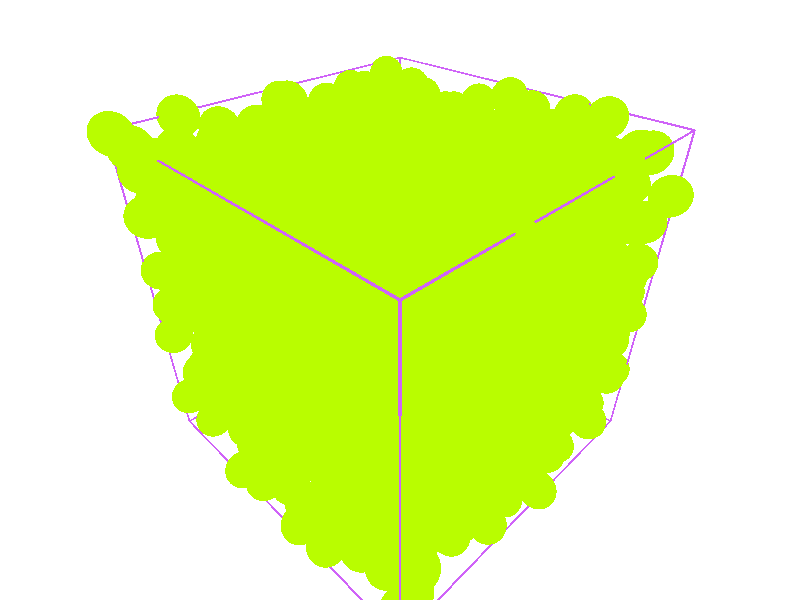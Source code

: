 #include "colors.inc"
#include "textures.inc"
camera{ location <1.5,1.5,1.5> look_at <0,0,0> }
background {rgb 1}
light_source{ <60,60,10> color rgb <1,1,1> }
light_source{ <10,60,60> color rgb <1,1,1> }
cylinder { <0,0,0> , <1,0,0> ,0.0025 texture{ pigment{	color rgb <0.625,0.125,0.9375> } finish{ phong 1.0 reflection 0.0 } } }
cylinder { <0,0,0> , <0,1,0> ,0.0025 texture{ pigment{	color rgb <0.625,0.125,0.9375> } finish{ phong 1.0 reflection 0.0 } } }
cylinder { <0,0,0> , <0,0,1> ,0.0025 texture{ pigment{	color rgb <0.625,0.125,0.9375> } finish{ phong 1.0 reflection 0.0 } } }
cylinder { <1,1,1> , <0,1,1> ,0.0025 texture{ pigment{	color rgb <0.625,0.125,0.9375> } finish{ phong 1.0 reflection 0.0 } } }
cylinder { <1,1,1> , <1,0,1> ,0.0025 texture{ pigment{	color rgb <0.625,0.125,0.9375> } finish{ phong 1.0 reflection 0.0 } } }
cylinder { <1,1,1> , <1,1,0> ,0.0025 texture{ pigment{	color rgb <0.625,0.125,0.9375> } finish{ phong 1.0 reflection 0.0 } } }
cylinder { <1,0,0> , <1,0,1> ,0.0025 texture{ pigment{	color rgb <0.625,0.125,0.9375> } finish{ phong 1.0 reflection 0.0 } } }
cylinder { <1,0,0> , <1,1,0> ,0.0025 texture{ pigment{	color rgb <0.625,0.125,0.9375> } finish{ phong 1.0 reflection 0.0 } } }
cylinder { <0,1,0> , <0,1,1> ,0.0025 texture{ pigment{	color rgb <0.625,0.125,0.9375> } finish{ phong 1.0 reflection 0.0 } } }
cylinder { <0,1,0> , <1,1,0> ,0.0025 texture{ pigment{	color rgb <0.625,0.125,0.9375> } finish{ phong 1.0 reflection 0.0 } } }
cylinder { <0,0,1> , <0,1,1> ,0.0025 texture{ pigment{	color rgb <0.625,0.125,0.9375> } finish{ phong 1.0 reflection 0.0 } } }
cylinder { <0,0,1> , <1,0,1> ,0.0025 texture{ pigment{	color rgb <0.625,0.125,0.9375> } finish{ phong 1.0 reflection 0.0 } } }
object { superellipsoid { <1,1> scale <0.0534923,0.0534923,0.0534923> texture{ pigment{	color rgb <0.484,0.984,0> } finish{ phong 1.0 reflection 0.0 } } } matrix<1,0,0,0,1,0,0,0,1,0.919465,0.380888,0.274104> }
object { superellipsoid { <1,1> scale <0.0534923,0.0534923,0.0534923> texture{ pigment{	color rgb <0.484,0.984,0> } finish{ phong 1.0 reflection 0.0 } } } matrix<1,0,0,0,1,0,0,0,1,0.828856,0.588278,0.92759> }
object { superellipsoid { <1,1> scale <0.0534923,0.0534923,0.0534923> texture{ pigment{	color rgb <0.484,0.984,0> } finish{ phong 1.0 reflection 0.0 } } } matrix<1,0,0,0,1,0,0,0,1,0.0437635,0.664218,0.543829> }
object { superellipsoid { <1,1> scale <0.0534923,0.0534923,0.0534923> texture{ pigment{	color rgb <0.484,0.984,0> } finish{ phong 1.0 reflection 0.0 } } } matrix<1,0,0,0,1,0,0,0,1,0.927021,0.00919853,0.526264> }
object { superellipsoid { <1,1> scale <0.0534923,0.0534923,0.0534923> texture{ pigment{	color rgb <0.484,0.984,0> } finish{ phong 1.0 reflection 0.0 } } } matrix<1,0,0,0,1,0,0,0,1,0.928498,0.287953,0.822787> }
object { superellipsoid { <1,1> scale <0.0534923,0.0534923,0.0534923> texture{ pigment{	color rgb <0.484,0.984,0> } finish{ phong 1.0 reflection 0.0 } } } matrix<1,0,0,0,1,0,0,0,1,0.150711,0.142446,0.571221> }
object { superellipsoid { <1,1> scale <0.0534923,0.0534923,0.0534923> texture{ pigment{	color rgb <0.484,0.984,0> } finish{ phong 1.0 reflection 0.0 } } } matrix<1,0,0,0,1,0,0,0,1,0.373376,0.4436,0.559566> }
object { superellipsoid { <1,1> scale <0.0534923,0.0534923,0.0534923> texture{ pigment{	color rgb <0.484,0.984,0> } finish{ phong 1.0 reflection 0.0 } } } matrix<1,0,0,0,1,0,0,0,1,0.864543,0.299477,0.318512> }
object { superellipsoid { <1,1> scale <0.0534923,0.0534923,0.0534923> texture{ pigment{	color rgb <0.484,0.984,0> } finish{ phong 1.0 reflection 0.0 } } } matrix<1,0,0,0,1,0,0,0,1,0.762861,0.947537,0.87864> }
object { superellipsoid { <1,1> scale <0.0534923,0.0534923,0.0534923> texture{ pigment{	color rgb <0.484,0.984,0> } finish{ phong 1.0 reflection 0.0 } } } matrix<1,0,0,0,1,0,0,0,1,0.301312,0.690217,0.100718> }
object { superellipsoid { <1,1> scale <0.0534923,0.0534923,0.0534923> texture{ pigment{	color rgb <0.484,0.984,0> } finish{ phong 1.0 reflection 0.0 } } } matrix<1,0,0,0,1,0,0,0,1,0.486715,0.128238,0.990258> }
object { superellipsoid { <1,1> scale <0.0534923,0.0534923,0.0534923> texture{ pigment{	color rgb <0.484,0.984,0> } finish{ phong 1.0 reflection 0.0 } } } matrix<1,0,0,0,1,0,0,0,1,0.00496889,0.0292204,0.908403> }
object { superellipsoid { <1,1> scale <0.0534923,0.0534923,0.0534923> texture{ pigment{	color rgb <0.484,0.984,0> } finish{ phong 1.0 reflection 0.0 } } } matrix<1,0,0,0,1,0,0,0,1,0.258064,0.0153974,0.224703> }
object { superellipsoid { <1,1> scale <0.0534923,0.0534923,0.0534923> texture{ pigment{	color rgb <0.484,0.984,0> } finish{ phong 1.0 reflection 0.0 } } } matrix<1,0,0,0,1,0,0,0,1,0.204902,0.499966,0.997545> }
object { superellipsoid { <1,1> scale <0.0534923,0.0534923,0.0534923> texture{ pigment{	color rgb <0.484,0.984,0> } finish{ phong 1.0 reflection 0.0 } } } matrix<1,0,0,0,1,0,0,0,1,0.751658,0.929828,0.568923> }
object { superellipsoid { <1,1> scale <0.0534923,0.0534923,0.0534923> texture{ pigment{	color rgb <0.484,0.984,0> } finish{ phong 1.0 reflection 0.0 } } } matrix<1,0,0,0,1,0,0,0,1,0.73687,0.697093,0.162183> }
object { superellipsoid { <1,1> scale <0.0534923,0.0534923,0.0534923> texture{ pigment{	color rgb <0.484,0.984,0> } finish{ phong 1.0 reflection 0.0 } } } matrix<1,0,0,0,1,0,0,0,1,0.913562,0.175192,0.973732> }
object { superellipsoid { <1,1> scale <0.0534923,0.0534923,0.0534923> texture{ pigment{	color rgb <0.484,0.984,0> } finish{ phong 1.0 reflection 0.0 } } } matrix<1,0,0,0,1,0,0,0,1,0.234517,0.190458,0.336598> }
object { superellipsoid { <1,1> scale <0.0534923,0.0534923,0.0534923> texture{ pigment{	color rgb <0.484,0.984,0> } finish{ phong 1.0 reflection 0.0 } } } matrix<1,0,0,0,1,0,0,0,1,0.249274,0.410447,0.959292> }
object { superellipsoid { <1,1> scale <0.0534923,0.0534923,0.0534923> texture{ pigment{	color rgb <0.484,0.984,0> } finish{ phong 1.0 reflection 0.0 } } } matrix<1,0,0,0,1,0,0,0,1,0.648068,0.779053,0.38962> }
object { superellipsoid { <1,1> scale <0.0534923,0.0534923,0.0534923> texture{ pigment{	color rgb <0.484,0.984,0> } finish{ phong 1.0 reflection 0.0 } } } matrix<1,0,0,0,1,0,0,0,1,0.501705,0.249421,0.986857> }
object { superellipsoid { <1,1> scale <0.0534923,0.0534923,0.0534923> texture{ pigment{	color rgb <0.484,0.984,0> } finish{ phong 1.0 reflection 0.0 } } } matrix<1,0,0,0,1,0,0,0,1,0.600291,0.0700108,0.592716> }
object { superellipsoid { <1,1> scale <0.0534923,0.0534923,0.0534923> texture{ pigment{	color rgb <0.484,0.984,0> } finish{ phong 1.0 reflection 0.0 } } } matrix<1,0,0,0,1,0,0,0,1,0.839501,0.929319,0.700287> }
object { superellipsoid { <1,1> scale <0.0534923,0.0534923,0.0534923> texture{ pigment{	color rgb <0.484,0.984,0> } finish{ phong 1.0 reflection 0.0 } } } matrix<1,0,0,0,1,0,0,0,1,0.970056,0.889899,0.161502> }
object { superellipsoid { <1,1> scale <0.0534923,0.0534923,0.0534923> texture{ pigment{	color rgb <0.484,0.984,0> } finish{ phong 1.0 reflection 0.0 } } } matrix<1,0,0,0,1,0,0,0,1,0.040344,0.809891,0.202507> }
object { superellipsoid { <1,1> scale <0.0534923,0.0534923,0.0534923> texture{ pigment{	color rgb <0.484,0.984,0> } finish{ phong 1.0 reflection 0.0 } } } matrix<1,0,0,0,1,0,0,0,1,0.507637,0.361381,0.694731> }
object { superellipsoid { <1,1> scale <0.0534923,0.0534923,0.0534923> texture{ pigment{	color rgb <0.484,0.984,0> } finish{ phong 1.0 reflection 0.0 } } } matrix<1,0,0,0,1,0,0,0,1,0.637824,0.432392,0.345358> }
object { superellipsoid { <1,1> scale <0.0534923,0.0534923,0.0534923> texture{ pigment{	color rgb <0.484,0.984,0> } finish{ phong 1.0 reflection 0.0 } } } matrix<1,0,0,0,1,0,0,0,1,0.831702,0.58024,0.616748> }
object { superellipsoid { <1,1> scale <0.0534923,0.0534923,0.0534923> texture{ pigment{	color rgb <0.484,0.984,0> } finish{ phong 1.0 reflection 0.0 } } } matrix<1,0,0,0,1,0,0,0,1,0.938993,0.840741,0.251303> }
object { superellipsoid { <1,1> scale <0.0534923,0.0534923,0.0534923> texture{ pigment{	color rgb <0.484,0.984,0> } finish{ phong 1.0 reflection 0.0 } } } matrix<1,0,0,0,1,0,0,0,1,0.820485,0.990835,0.274549> }
object { superellipsoid { <1,1> scale <0.0534923,0.0534923,0.0534923> texture{ pigment{	color rgb <0.484,0.984,0> } finish{ phong 1.0 reflection 0.0 } } } matrix<1,0,0,0,1,0,0,0,1,0.979348,0.906598,0.840269> }
object { superellipsoid { <1,1> scale <0.0534923,0.0534923,0.0534923> texture{ pigment{	color rgb <0.484,0.984,0> } finish{ phong 1.0 reflection 0.0 } } } matrix<1,0,0,0,1,0,0,0,1,0.0263234,0.985661,0.785607> }
object { superellipsoid { <1,1> scale <0.0534923,0.0534923,0.0534923> texture{ pigment{	color rgb <0.484,0.984,0> } finish{ phong 1.0 reflection 0.0 } } } matrix<1,0,0,0,1,0,0,0,1,0.09872,0.0129062,0.859513> }
object { superellipsoid { <1,1> scale <0.0534923,0.0534923,0.0534923> texture{ pigment{	color rgb <0.484,0.984,0> } finish{ phong 1.0 reflection 0.0 } } } matrix<1,0,0,0,1,0,0,0,1,0.420171,0.217919,0.392626> }
object { superellipsoid { <1,1> scale <0.0534923,0.0534923,0.0534923> texture{ pigment{	color rgb <0.484,0.984,0> } finish{ phong 1.0 reflection 0.0 } } } matrix<1,0,0,0,1,0,0,0,1,0.101717,0.524291,0.62541> }
object { superellipsoid { <1,1> scale <0.0534923,0.0534923,0.0534923> texture{ pigment{	color rgb <0.484,0.984,0> } finish{ phong 1.0 reflection 0.0 } } } matrix<1,0,0,0,1,0,0,0,1,0.732557,0.789504,0.100149> }
object { superellipsoid { <1,1> scale <0.0534923,0.0534923,0.0534923> texture{ pigment{	color rgb <0.484,0.984,0> } finish{ phong 1.0 reflection 0.0 } } } matrix<1,0,0,0,1,0,0,0,1,0.912016,0.284306,0.613072> }
object { superellipsoid { <1,1> scale <0.0534923,0.0534923,0.0534923> texture{ pigment{	color rgb <0.484,0.984,0> } finish{ phong 1.0 reflection 0.0 } } } matrix<1,0,0,0,1,0,0,0,1,0.104336,0.51788,0.926023> }
object { superellipsoid { <1,1> scale <0.0534923,0.0534923,0.0534923> texture{ pigment{	color rgb <0.484,0.984,0> } finish{ phong 1.0 reflection 0.0 } } } matrix<1,0,0,0,1,0,0,0,1,0.11291,0.583639,0.530739> }
object { superellipsoid { <1,1> scale <0.0534923,0.0534923,0.0534923> texture{ pigment{	color rgb <0.484,0.984,0> } finish{ phong 1.0 reflection 0.0 } } } matrix<1,0,0,0,1,0,0,0,1,0.0314754,0.533077,0.124801> }
object { superellipsoid { <1,1> scale <0.0534923,0.0534923,0.0534923> texture{ pigment{	color rgb <0.484,0.984,0> } finish{ phong 1.0 reflection 0.0 } } } matrix<1,0,0,0,1,0,0,0,1,0.678791,0.147935,0.0362854> }
object { superellipsoid { <1,1> scale <0.0534923,0.0534923,0.0534923> texture{ pigment{	color rgb <0.484,0.984,0> } finish{ phong 1.0 reflection 0.0 } } } matrix<1,0,0,0,1,0,0,0,1,0.367591,0.841672,0.413098> }
object { superellipsoid { <1,1> scale <0.0534923,0.0534923,0.0534923> texture{ pigment{	color rgb <0.484,0.984,0> } finish{ phong 1.0 reflection 0.0 } } } matrix<1,0,0,0,1,0,0,0,1,0.69258,0.657182,0.595549> }
object { superellipsoid { <1,1> scale <0.0534923,0.0534923,0.0534923> texture{ pigment{	color rgb <0.484,0.984,0> } finish{ phong 1.0 reflection 0.0 } } } matrix<1,0,0,0,1,0,0,0,1,0.988578,0.0619142,0.716391> }
object { superellipsoid { <1,1> scale <0.0534923,0.0534923,0.0534923> texture{ pigment{	color rgb <0.484,0.984,0> } finish{ phong 1.0 reflection 0.0 } } } matrix<1,0,0,0,1,0,0,0,1,0.846205,0.44398,0.325399> }
object { superellipsoid { <1,1> scale <0.0534923,0.0534923,0.0534923> texture{ pigment{	color rgb <0.484,0.984,0> } finish{ phong 1.0 reflection 0.0 } } } matrix<1,0,0,0,1,0,0,0,1,0.389857,0.959263,0.790987> }
object { superellipsoid { <1,1> scale <0.0534923,0.0534923,0.0534923> texture{ pigment{	color rgb <0.484,0.984,0> } finish{ phong 1.0 reflection 0.0 } } } matrix<1,0,0,0,1,0,0,0,1,0.623145,0.171966,0.831263> }
object { superellipsoid { <1,1> scale <0.0534923,0.0534923,0.0534923> texture{ pigment{	color rgb <0.484,0.984,0> } finish{ phong 1.0 reflection 0.0 } } } matrix<1,0,0,0,1,0,0,0,1,0.125406,0.465872,0.0605018> }
object { superellipsoid { <1,1> scale <0.0534923,0.0534923,0.0534923> texture{ pigment{	color rgb <0.484,0.984,0> } finish{ phong 1.0 reflection 0.0 } } } matrix<1,0,0,0,1,0,0,0,1,0.791085,0.499354,0.977674> }
object { superellipsoid { <1,1> scale <0.0534923,0.0534923,0.0534923> texture{ pigment{	color rgb <0.484,0.984,0> } finish{ phong 1.0 reflection 0.0 } } } matrix<1,0,0,0,1,0,0,0,1,0.105414,0.262956,0.9829> }
object { superellipsoid { <1,1> scale <0.0534923,0.0534923,0.0534923> texture{ pigment{	color rgb <0.484,0.984,0> } finish{ phong 1.0 reflection 0.0 } } } matrix<1,0,0,0,1,0,0,0,1,0.796252,0.431001,0.507672> }
object { superellipsoid { <1,1> scale <0.0534923,0.0534923,0.0534923> texture{ pigment{	color rgb <0.484,0.984,0> } finish{ phong 1.0 reflection 0.0 } } } matrix<1,0,0,0,1,0,0,0,1,0.822356,0.653066,0.112505> }
object { superellipsoid { <1,1> scale <0.0534923,0.0534923,0.0534923> texture{ pigment{	color rgb <0.484,0.984,0> } finish{ phong 1.0 reflection 0.0 } } } matrix<1,0,0,0,1,0,0,0,1,0.495436,0.359815,0.124173> }
object { superellipsoid { <1,1> scale <0.0534923,0.0534923,0.0534923> texture{ pigment{	color rgb <0.484,0.984,0> } finish{ phong 1.0 reflection 0.0 } } } matrix<1,0,0,0,1,0,0,0,1,0.728959,0.0540703,0.0254071> }
object { superellipsoid { <1,1> scale <0.0534923,0.0534923,0.0534923> texture{ pigment{	color rgb <0.484,0.984,0> } finish{ phong 1.0 reflection 0.0 } } } matrix<1,0,0,0,1,0,0,0,1,0.0203023,0.139079,0.362797> }
object { superellipsoid { <1,1> scale <0.0534923,0.0534923,0.0534923> texture{ pigment{	color rgb <0.484,0.984,0> } finish{ phong 1.0 reflection 0.0 } } } matrix<1,0,0,0,1,0,0,0,1,0.497349,0.637132,0.112465> }
object { superellipsoid { <1,1> scale <0.0534923,0.0534923,0.0534923> texture{ pigment{	color rgb <0.484,0.984,0> } finish{ phong 1.0 reflection 0.0 } } } matrix<1,0,0,0,1,0,0,0,1,0.389497,0.497694,0.0344326> }
object { superellipsoid { <1,1> scale <0.0534923,0.0534923,0.0534923> texture{ pigment{	color rgb <0.484,0.984,0> } finish{ phong 1.0 reflection 0.0 } } } matrix<1,0,0,0,1,0,0,0,1,0.0251984,0.424037,0.110695> }
object { superellipsoid { <1,1> scale <0.0534923,0.0534923,0.0534923> texture{ pigment{	color rgb <0.484,0.984,0> } finish{ phong 1.0 reflection 0.0 } } } matrix<1,0,0,0,1,0,0,0,1,0.5386,0.347289,0.856646> }
object { superellipsoid { <1,1> scale <0.0534923,0.0534923,0.0534923> texture{ pigment{	color rgb <0.484,0.984,0> } finish{ phong 1.0 reflection 0.0 } } } matrix<1,0,0,0,1,0,0,0,1,0.289051,0.865703,0.333926> }
object { superellipsoid { <1,1> scale <0.0534923,0.0534923,0.0534923> texture{ pigment{	color rgb <0.484,0.984,0> } finish{ phong 1.0 reflection 0.0 } } } matrix<1,0,0,0,1,0,0,0,1,0.0903946,0.183446,0.817484> }
object { superellipsoid { <1,1> scale <0.0534923,0.0534923,0.0534923> texture{ pigment{	color rgb <0.484,0.984,0> } finish{ phong 1.0 reflection 0.0 } } } matrix<1,0,0,0,1,0,0,0,1,0.413876,0.360169,0.613982> }
object { superellipsoid { <1,1> scale <0.0534923,0.0534923,0.0534923> texture{ pigment{	color rgb <0.484,0.984,0> } finish{ phong 1.0 reflection 0.0 } } } matrix<1,0,0,0,1,0,0,0,1,0.441525,0.64357,0.680778> }
object { superellipsoid { <1,1> scale <0.0534923,0.0534923,0.0534923> texture{ pigment{	color rgb <0.484,0.984,0> } finish{ phong 1.0 reflection 0.0 } } } matrix<1,0,0,0,1,0,0,0,1,0.345247,0.369676,0.235089> }
object { superellipsoid { <1,1> scale <0.0534923,0.0534923,0.0534923> texture{ pigment{	color rgb <0.484,0.984,0> } finish{ phong 1.0 reflection 0.0 } } } matrix<1,0,0,0,1,0,0,0,1,0.00527445,0.963786,0.677176> }
object { superellipsoid { <1,1> scale <0.0534923,0.0534923,0.0534923> texture{ pigment{	color rgb <0.484,0.984,0> } finish{ phong 1.0 reflection 0.0 } } } matrix<1,0,0,0,1,0,0,0,1,0.140579,0.871986,0.917158> }
object { superellipsoid { <1,1> scale <0.0534923,0.0534923,0.0534923> texture{ pigment{	color rgb <0.484,0.984,0> } finish{ phong 1.0 reflection 0.0 } } } matrix<1,0,0,0,1,0,0,0,1,0.355229,0.0598744,0.779851> }
object { superellipsoid { <1,1> scale <0.0534923,0.0534923,0.0534923> texture{ pigment{	color rgb <0.484,0.984,0> } finish{ phong 1.0 reflection 0.0 } } } matrix<1,0,0,0,1,0,0,0,1,0.101539,0.272427,0.701115> }
object { superellipsoid { <1,1> scale <0.0534923,0.0534923,0.0534923> texture{ pigment{	color rgb <0.484,0.984,0> } finish{ phong 1.0 reflection 0.0 } } } matrix<1,0,0,0,1,0,0,0,1,0.215582,0.408307,0.0608215> }
object { superellipsoid { <1,1> scale <0.0534923,0.0534923,0.0534923> texture{ pigment{	color rgb <0.484,0.984,0> } finish{ phong 1.0 reflection 0.0 } } } matrix<1,0,0,0,1,0,0,0,1,0.819369,0.648851,0.344514> }
object { superellipsoid { <1,1> scale <0.0534923,0.0534923,0.0534923> texture{ pigment{	color rgb <0.484,0.984,0> } finish{ phong 1.0 reflection 0.0 } } } matrix<1,0,0,0,1,0,0,0,1,0.612836,0.620506,0.937399> }
object { superellipsoid { <1,1> scale <0.0534923,0.0534923,0.0534923> texture{ pigment{	color rgb <0.484,0.984,0> } finish{ phong 1.0 reflection 0.0 } } } matrix<1,0,0,0,1,0,0,0,1,0.315423,0.242494,0.397839> }
object { superellipsoid { <1,1> scale <0.0534923,0.0534923,0.0534923> texture{ pigment{	color rgb <0.484,0.984,0> } finish{ phong 1.0 reflection 0.0 } } } matrix<1,0,0,0,1,0,0,0,1,0.953502,0.529717,0.454724> }
object { superellipsoid { <1,1> scale <0.0534923,0.0534923,0.0534923> texture{ pigment{	color rgb <0.484,0.984,0> } finish{ phong 1.0 reflection 0.0 } } } matrix<1,0,0,0,1,0,0,0,1,0.429054,0.139082,0.156364> }
object { superellipsoid { <1,1> scale <0.0534923,0.0534923,0.0534923> texture{ pigment{	color rgb <0.484,0.984,0> } finish{ phong 1.0 reflection 0.0 } } } matrix<1,0,0,0,1,0,0,0,1,0.753054,0.317292,0.591536> }
object { superellipsoid { <1,1> scale <0.0534923,0.0534923,0.0534923> texture{ pigment{	color rgb <0.484,0.984,0> } finish{ phong 1.0 reflection 0.0 } } } matrix<1,0,0,0,1,0,0,0,1,0.0858782,0.344027,0.147601> }
object { superellipsoid { <1,1> scale <0.0534923,0.0534923,0.0534923> texture{ pigment{	color rgb <0.484,0.984,0> } finish{ phong 1.0 reflection 0.0 } } } matrix<1,0,0,0,1,0,0,0,1,0.797903,0.869562,0.0724653> }
object { superellipsoid { <1,1> scale <0.0534923,0.0534923,0.0534923> texture{ pigment{	color rgb <0.484,0.984,0> } finish{ phong 1.0 reflection 0.0 } } } matrix<1,0,0,0,1,0,0,0,1,0.531539,0.483739,0.485416> }
object { superellipsoid { <1,1> scale <0.0534923,0.0534923,0.0534923> texture{ pigment{	color rgb <0.484,0.984,0> } finish{ phong 1.0 reflection 0.0 } } } matrix<1,0,0,0,1,0,0,0,1,0.717721,0.699366,0.373999> }
object { superellipsoid { <1,1> scale <0.0534923,0.0534923,0.0534923> texture{ pigment{	color rgb <0.484,0.984,0> } finish{ phong 1.0 reflection 0.0 } } } matrix<1,0,0,0,1,0,0,0,1,0.868085,0.046661,0.361665> }
object { superellipsoid { <1,1> scale <0.0534923,0.0534923,0.0534923> texture{ pigment{	color rgb <0.484,0.984,0> } finish{ phong 1.0 reflection 0.0 } } } matrix<1,0,0,0,1,0,0,0,1,0.0658559,0.880662,0.08065> }
object { superellipsoid { <1,1> scale <0.0534923,0.0534923,0.0534923> texture{ pigment{	color rgb <0.484,0.984,0> } finish{ phong 1.0 reflection 0.0 } } } matrix<1,0,0,0,1,0,0,0,1,0.33852,0.827249,0.124396> }
object { superellipsoid { <1,1> scale <0.0534923,0.0534923,0.0534923> texture{ pigment{	color rgb <0.484,0.984,0> } finish{ phong 1.0 reflection 0.0 } } } matrix<1,0,0,0,1,0,0,0,1,0.887092,0.582153,0.274552> }
object { superellipsoid { <1,1> scale <0.0534923,0.0534923,0.0534923> texture{ pigment{	color rgb <0.484,0.984,0> } finish{ phong 1.0 reflection 0.0 } } } matrix<1,0,0,0,1,0,0,0,1,0.540396,0.118372,0.278461> }
object { superellipsoid { <1,1> scale <0.0534923,0.0534923,0.0534923> texture{ pigment{	color rgb <0.484,0.984,0> } finish{ phong 1.0 reflection 0.0 } } } matrix<1,0,0,0,1,0,0,0,1,0.623909,0.0338149,0.198527> }
object { superellipsoid { <1,1> scale <0.0534923,0.0534923,0.0534923> texture{ pigment{	color rgb <0.484,0.984,0> } finish{ phong 1.0 reflection 0.0 } } } matrix<1,0,0,0,1,0,0,0,1,0.88476,0.310027,0.20185> }
object { superellipsoid { <1,1> scale <0.0534923,0.0534923,0.0534923> texture{ pigment{	color rgb <0.484,0.984,0> } finish{ phong 1.0 reflection 0.0 } } } matrix<1,0,0,0,1,0,0,0,1,0.886804,0.125107,0.189893> }
object { superellipsoid { <1,1> scale <0.0534923,0.0534923,0.0534923> texture{ pigment{	color rgb <0.484,0.984,0> } finish{ phong 1.0 reflection 0.0 } } } matrix<1,0,0,0,1,0,0,0,1,0.114142,0.00500146,0.380894> }
object { superellipsoid { <1,1> scale <0.0534923,0.0534923,0.0534923> texture{ pigment{	color rgb <0.484,0.984,0> } finish{ phong 1.0 reflection 0.0 } } } matrix<1,0,0,0,1,0,0,0,1,0.140937,0.420723,0.964762> }
object { superellipsoid { <1,1> scale <0.0534923,0.0534923,0.0534923> texture{ pigment{	color rgb <0.484,0.984,0> } finish{ phong 1.0 reflection 0.0 } } } matrix<1,0,0,0,1,0,0,0,1,0.727697,0.757098,0.637463> }
object { superellipsoid { <1,1> scale <0.0534923,0.0534923,0.0534923> texture{ pigment{	color rgb <0.484,0.984,0> } finish{ phong 1.0 reflection 0.0 } } } matrix<1,0,0,0,1,0,0,0,1,0.184366,0.950324,0.845584> }
object { superellipsoid { <1,1> scale <0.0534923,0.0534923,0.0534923> texture{ pigment{	color rgb <0.484,0.984,0> } finish{ phong 1.0 reflection 0.0 } } } matrix<1,0,0,0,1,0,0,0,1,0.0607033,0.941329,0.933191> }
object { superellipsoid { <1,1> scale <0.0534923,0.0534923,0.0534923> texture{ pigment{	color rgb <0.484,0.984,0> } finish{ phong 1.0 reflection 0.0 } } } matrix<1,0,0,0,1,0,0,0,1,0.548179,0.484378,0.59218> }
object { superellipsoid { <1,1> scale <0.0534923,0.0534923,0.0534923> texture{ pigment{	color rgb <0.484,0.984,0> } finish{ phong 1.0 reflection 0.0 } } } matrix<1,0,0,0,1,0,0,0,1,0.729291,0.600476,0.116868> }
object { superellipsoid { <1,1> scale <0.0534923,0.0534923,0.0534923> texture{ pigment{	color rgb <0.484,0.984,0> } finish{ phong 1.0 reflection 0.0 } } } matrix<1,0,0,0,1,0,0,0,1,0.535651,0.145322,0.775759> }
object { superellipsoid { <1,1> scale <0.0534923,0.0534923,0.0534923> texture{ pigment{	color rgb <0.484,0.984,0> } finish{ phong 1.0 reflection 0.0 } } } matrix<1,0,0,0,1,0,0,0,1,0.685713,0.696438,0.956605> }
object { superellipsoid { <1,1> scale <0.0534923,0.0534923,0.0534923> texture{ pigment{	color rgb <0.484,0.984,0> } finish{ phong 1.0 reflection 0.0 } } } matrix<1,0,0,0,1,0,0,0,1,0.0774119,0.0326469,0.165856> }
object { superellipsoid { <1,1> scale <0.0534923,0.0534923,0.0534923> texture{ pigment{	color rgb <0.484,0.984,0> } finish{ phong 1.0 reflection 0.0 } } } matrix<1,0,0,0,1,0,0,0,1,0.587389,0.234867,0.459969> }
object { superellipsoid { <1,1> scale <0.0534923,0.0534923,0.0534923> texture{ pigment{	color rgb <0.484,0.984,0> } finish{ phong 1.0 reflection 0.0 } } } matrix<1,0,0,0,1,0,0,0,1,0.763046,0.0760383,0.719756> }
object { superellipsoid { <1,1> scale <0.0534923,0.0534923,0.0534923> texture{ pigment{	color rgb <0.484,0.984,0> } finish{ phong 1.0 reflection 0.0 } } } matrix<1,0,0,0,1,0,0,0,1,0.0966079,0.85555,0.393907> }
object { superellipsoid { <1,1> scale <0.0534923,0.0534923,0.0534923> texture{ pigment{	color rgb <0.484,0.984,0> } finish{ phong 1.0 reflection 0.0 } } } matrix<1,0,0,0,1,0,0,0,1,0.280527,0.0682206,0.0390185> }
object { superellipsoid { <1,1> scale <0.0534923,0.0534923,0.0534923> texture{ pigment{	color rgb <0.484,0.984,0> } finish{ phong 1.0 reflection 0.0 } } } matrix<1,0,0,0,1,0,0,0,1,0.0849518,0.39898,0.444391> }
object { superellipsoid { <1,1> scale <0.0534923,0.0534923,0.0534923> texture{ pigment{	color rgb <0.484,0.984,0> } finish{ phong 1.0 reflection 0.0 } } } matrix<1,0,0,0,1,0,0,0,1,0.769892,0.1299,0.399742> }
object { superellipsoid { <1,1> scale <0.0534923,0.0534923,0.0534923> texture{ pigment{	color rgb <0.484,0.984,0> } finish{ phong 1.0 reflection 0.0 } } } matrix<1,0,0,0,1,0,0,0,1,0.378248,0.109546,0.0669654> }
object { superellipsoid { <1,1> scale <0.0534923,0.0534923,0.0534923> texture{ pigment{	color rgb <0.484,0.984,0> } finish{ phong 1.0 reflection 0.0 } } } matrix<1,0,0,0,1,0,0,0,1,0.0883227,0.509452,0.263749> }
object { superellipsoid { <1,1> scale <0.0534923,0.0534923,0.0534923> texture{ pigment{	color rgb <0.484,0.984,0> } finish{ phong 1.0 reflection 0.0 } } } matrix<1,0,0,0,1,0,0,0,1,0.184161,0.508968,0.558905> }
object { superellipsoid { <1,1> scale <0.0534923,0.0534923,0.0534923> texture{ pigment{	color rgb <0.484,0.984,0> } finish{ phong 1.0 reflection 0.0 } } } matrix<1,0,0,0,1,0,0,0,1,0.448637,0.518471,0.572824> }
object { superellipsoid { <1,1> scale <0.0534923,0.0534923,0.0534923> texture{ pigment{	color rgb <0.484,0.984,0> } finish{ phong 1.0 reflection 0.0 } } } matrix<1,0,0,0,1,0,0,0,1,0.995836,0.803288,0.104233> }
object { superellipsoid { <1,1> scale <0.0534923,0.0534923,0.0534923> texture{ pigment{	color rgb <0.484,0.984,0> } finish{ phong 1.0 reflection 0.0 } } } matrix<1,0,0,0,1,0,0,0,1,0.0942159,0.227044,0.604496> }
object { superellipsoid { <1,1> scale <0.0534923,0.0534923,0.0534923> texture{ pigment{	color rgb <0.484,0.984,0> } finish{ phong 1.0 reflection 0.0 } } } matrix<1,0,0,0,1,0,0,0,1,0.518038,0.739718,0.26023> }
object { superellipsoid { <1,1> scale <0.0534923,0.0534923,0.0534923> texture{ pigment{	color rgb <0.484,0.984,0> } finish{ phong 1.0 reflection 0.0 } } } matrix<1,0,0,0,1,0,0,0,1,0.185921,0.366294,0.430879> }
object { superellipsoid { <1,1> scale <0.0534923,0.0534923,0.0534923> texture{ pigment{	color rgb <0.484,0.984,0> } finish{ phong 1.0 reflection 0.0 } } } matrix<1,0,0,0,1,0,0,0,1,0.444904,0.144051,0.319294> }
object { superellipsoid { <1,1> scale <0.0534923,0.0534923,0.0534923> texture{ pigment{	color rgb <0.484,0.984,0> } finish{ phong 1.0 reflection 0.0 } } } matrix<1,0,0,0,1,0,0,0,1,0.611048,0.33093,0.270638> }
object { superellipsoid { <1,1> scale <0.0534923,0.0534923,0.0534923> texture{ pigment{	color rgb <0.484,0.984,0> } finish{ phong 1.0 reflection 0.0 } } } matrix<1,0,0,0,1,0,0,0,1,0.792358,0.478111,0.783858> }
object { superellipsoid { <1,1> scale <0.0534923,0.0534923,0.0534923> texture{ pigment{	color rgb <0.484,0.984,0> } finish{ phong 1.0 reflection 0.0 } } } matrix<1,0,0,0,1,0,0,0,1,0.444363,0.588257,0.48282> }
object { superellipsoid { <1,1> scale <0.0534923,0.0534923,0.0534923> texture{ pigment{	color rgb <0.484,0.984,0> } finish{ phong 1.0 reflection 0.0 } } } matrix<1,0,0,0,1,0,0,0,1,0.566555,0.766616,0.0805832> }
object { superellipsoid { <1,1> scale <0.0534923,0.0534923,0.0534923> texture{ pigment{	color rgb <0.484,0.984,0> } finish{ phong 1.0 reflection 0.0 } } } matrix<1,0,0,0,1,0,0,0,1,0.278558,0.690789,0.782122> }
object { superellipsoid { <1,1> scale <0.0534923,0.0534923,0.0534923> texture{ pigment{	color rgb <0.484,0.984,0> } finish{ phong 1.0 reflection 0.0 } } } matrix<1,0,0,0,1,0,0,0,1,0.793737,0.322582,0.0609876> }
object { superellipsoid { <1,1> scale <0.0534923,0.0534923,0.0534923> texture{ pigment{	color rgb <0.484,0.984,0> } finish{ phong 1.0 reflection 0.0 } } } matrix<1,0,0,0,1,0,0,0,1,0.826483,0.212753,0.0232511> }
object { superellipsoid { <1,1> scale <0.0534923,0.0534923,0.0534923> texture{ pigment{	color rgb <0.484,0.984,0> } finish{ phong 1.0 reflection 0.0 } } } matrix<1,0,0,0,1,0,0,0,1,0.387648,0.906946,0.580392> }
object { superellipsoid { <1,1> scale <0.0534923,0.0534923,0.0534923> texture{ pigment{	color rgb <0.484,0.984,0> } finish{ phong 1.0 reflection 0.0 } } } matrix<1,0,0,0,1,0,0,0,1,0.795015,0.379644,0.962551> }
object { superellipsoid { <1,1> scale <0.0534923,0.0534923,0.0534923> texture{ pigment{	color rgb <0.484,0.984,0> } finish{ phong 1.0 reflection 0.0 } } } matrix<1,0,0,0,1,0,0,0,1,0.823178,0.803058,0.652181> }
object { superellipsoid { <1,1> scale <0.0534923,0.0534923,0.0534923> texture{ pigment{	color rgb <0.484,0.984,0> } finish{ phong 1.0 reflection 0.0 } } } matrix<1,0,0,0,1,0,0,0,1,0.987123,0.977714,0.220177> }
object { superellipsoid { <1,1> scale <0.0534923,0.0534923,0.0534923> texture{ pigment{	color rgb <0.484,0.984,0> } finish{ phong 1.0 reflection 0.0 } } } matrix<1,0,0,0,1,0,0,0,1,0.491768,0.730386,0.727454> }
object { superellipsoid { <1,1> scale <0.0534923,0.0534923,0.0534923> texture{ pigment{	color rgb <0.484,0.984,0> } finish{ phong 1.0 reflection 0.0 } } } matrix<1,0,0,0,1,0,0,0,1,0.609085,0.139619,0.416348> }
object { superellipsoid { <1,1> scale <0.0534923,0.0534923,0.0534923> texture{ pigment{	color rgb <0.484,0.984,0> } finish{ phong 1.0 reflection 0.0 } } } matrix<1,0,0,0,1,0,0,0,1,0.920399,0.995035,0.852502> }
object { superellipsoid { <1,1> scale <0.0534923,0.0534923,0.0534923> texture{ pigment{	color rgb <0.484,0.984,0> } finish{ phong 1.0 reflection 0.0 } } } matrix<1,0,0,0,1,0,0,0,1,0.765081,0.33057,0.48587> }
object { superellipsoid { <1,1> scale <0.0534923,0.0534923,0.0534923> texture{ pigment{	color rgb <0.484,0.984,0> } finish{ phong 1.0 reflection 0.0 } } } matrix<1,0,0,0,1,0,0,0,1,0.677958,0.428384,0.717825> }
object { superellipsoid { <1,1> scale <0.0534923,0.0534923,0.0534923> texture{ pigment{	color rgb <0.484,0.984,0> } finish{ phong 1.0 reflection 0.0 } } } matrix<1,0,0,0,1,0,0,0,1,0.579292,0.177802,0.0107175> }
object { superellipsoid { <1,1> scale <0.0534923,0.0534923,0.0534923> texture{ pigment{	color rgb <0.484,0.984,0> } finish{ phong 1.0 reflection 0.0 } } } matrix<1,0,0,0,1,0,0,0,1,0.961435,0.667837,0.210052> }
object { superellipsoid { <1,1> scale <0.0534923,0.0534923,0.0534923> texture{ pigment{	color rgb <0.484,0.984,0> } finish{ phong 1.0 reflection 0.0 } } } matrix<1,0,0,0,1,0,0,0,1,0.134025,0.0379366,0.586874> }
object { superellipsoid { <1,1> scale <0.0534923,0.0534923,0.0534923> texture{ pigment{	color rgb <0.484,0.984,0> } finish{ phong 1.0 reflection 0.0 } } } matrix<1,0,0,0,1,0,0,0,1,0.188536,0.329419,0.993807> }
object { superellipsoid { <1,1> scale <0.0534923,0.0534923,0.0534923> texture{ pigment{	color rgb <0.484,0.984,0> } finish{ phong 1.0 reflection 0.0 } } } matrix<1,0,0,0,1,0,0,0,1,0.784581,0.181194,0.733569> }
object { superellipsoid { <1,1> scale <0.0534923,0.0534923,0.0534923> texture{ pigment{	color rgb <0.484,0.984,0> } finish{ phong 1.0 reflection 0.0 } } } matrix<1,0,0,0,1,0,0,0,1,0.566991,0.649073,0.289089> }
object { superellipsoid { <1,1> scale <0.0534923,0.0534923,0.0534923> texture{ pigment{	color rgb <0.484,0.984,0> } finish{ phong 1.0 reflection 0.0 } } } matrix<1,0,0,0,1,0,0,0,1,0.170824,0.958516,0.103266> }
object { superellipsoid { <1,1> scale <0.0534923,0.0534923,0.0534923> texture{ pigment{	color rgb <0.484,0.984,0> } finish{ phong 1.0 reflection 0.0 } } } matrix<1,0,0,0,1,0,0,0,1,0.168716,0.0865211,0.893086> }
object { superellipsoid { <1,1> scale <0.0534923,0.0534923,0.0534923> texture{ pigment{	color rgb <0.484,0.984,0> } finish{ phong 1.0 reflection 0.0 } } } matrix<1,0,0,0,1,0,0,0,1,0.373539,0.804491,0.607773> }
object { superellipsoid { <1,1> scale <0.0534923,0.0534923,0.0534923> texture{ pigment{	color rgb <0.484,0.984,0> } finish{ phong 1.0 reflection 0.0 } } } matrix<1,0,0,0,1,0,0,0,1,0.195757,0.669648,0.381697> }
object { superellipsoid { <1,1> scale <0.0534923,0.0534923,0.0534923> texture{ pigment{	color rgb <0.484,0.984,0> } finish{ phong 1.0 reflection 0.0 } } } matrix<1,0,0,0,1,0,0,0,1,0.939674,0.285913,0.716407> }
object { superellipsoid { <1,1> scale <0.0534923,0.0534923,0.0534923> texture{ pigment{	color rgb <0.484,0.984,0> } finish{ phong 1.0 reflection 0.0 } } } matrix<1,0,0,0,1,0,0,0,1,0.866264,0.0728231,0.465385> }
object { superellipsoid { <1,1> scale <0.0534923,0.0534923,0.0534923> texture{ pigment{	color rgb <0.484,0.984,0> } finish{ phong 1.0 reflection 0.0 } } } matrix<1,0,0,0,1,0,0,0,1,0.082368,0.151959,0.00257818> }
object { superellipsoid { <1,1> scale <0.0534923,0.0534923,0.0534923> texture{ pigment{	color rgb <0.484,0.984,0> } finish{ phong 1.0 reflection 0.0 } } } matrix<1,0,0,0,1,0,0,0,1,0.914406,0.362307,0.389306> }
object { superellipsoid { <1,1> scale <0.0534923,0.0534923,0.0534923> texture{ pigment{	color rgb <0.484,0.984,0> } finish{ phong 1.0 reflection 0.0 } } } matrix<1,0,0,0,1,0,0,0,1,0.568439,0.324069,0.515911> }
object { superellipsoid { <1,1> scale <0.0534923,0.0534923,0.0534923> texture{ pigment{	color rgb <0.484,0.984,0> } finish{ phong 1.0 reflection 0.0 } } } matrix<1,0,0,0,1,0,0,0,1,0.483081,0.642793,0.223018> }
object { superellipsoid { <1,1> scale <0.0534923,0.0534923,0.0534923> texture{ pigment{	color rgb <0.484,0.984,0> } finish{ phong 1.0 reflection 0.0 } } } matrix<1,0,0,0,1,0,0,0,1,0.856462,0.438145,0.699958> }
object { superellipsoid { <1,1> scale <0.0534923,0.0534923,0.0534923> texture{ pigment{	color rgb <0.484,0.984,0> } finish{ phong 1.0 reflection 0.0 } } } matrix<1,0,0,0,1,0,0,0,1,0.155484,0.884488,0.0223588> }
object { superellipsoid { <1,1> scale <0.0534923,0.0534923,0.0534923> texture{ pigment{	color rgb <0.484,0.984,0> } finish{ phong 1.0 reflection 0.0 } } } matrix<1,0,0,0,1,0,0,0,1,0.532339,0.577964,0.54282> }
object { superellipsoid { <1,1> scale <0.0534923,0.0534923,0.0534923> texture{ pigment{	color rgb <0.484,0.984,0> } finish{ phong 1.0 reflection 0.0 } } } matrix<1,0,0,0,1,0,0,0,1,0.635804,0.151798,0.313472> }
object { superellipsoid { <1,1> scale <0.0534923,0.0534923,0.0534923> texture{ pigment{	color rgb <0.484,0.984,0> } finish{ phong 1.0 reflection 0.0 } } } matrix<1,0,0,0,1,0,0,0,1,0.5674,0.481471,0.281503> }
object { superellipsoid { <1,1> scale <0.0534923,0.0534923,0.0534923> texture{ pigment{	color rgb <0.484,0.984,0> } finish{ phong 1.0 reflection 0.0 } } } matrix<1,0,0,0,1,0,0,0,1,0.502017,0.889084,0.927883> }
object { superellipsoid { <1,1> scale <0.0534923,0.0534923,0.0534923> texture{ pigment{	color rgb <0.484,0.984,0> } finish{ phong 1.0 reflection 0.0 } } } matrix<1,0,0,0,1,0,0,0,1,0.399683,0.575887,0.226764> }
object { superellipsoid { <1,1> scale <0.0534923,0.0534923,0.0534923> texture{ pigment{	color rgb <0.484,0.984,0> } finish{ phong 1.0 reflection 0.0 } } } matrix<1,0,0,0,1,0,0,0,1,0.062591,0.617688,0.186255> }
object { superellipsoid { <1,1> scale <0.0534923,0.0534923,0.0534923> texture{ pigment{	color rgb <0.484,0.984,0> } finish{ phong 1.0 reflection 0.0 } } } matrix<1,0,0,0,1,0,0,0,1,0.509028,0.653489,0.378903> }
object { superellipsoid { <1,1> scale <0.0534923,0.0534923,0.0534923> texture{ pigment{	color rgb <0.484,0.984,0> } finish{ phong 1.0 reflection 0.0 } } } matrix<1,0,0,0,1,0,0,0,1,0.21667,0.651543,0.0479379> }
object { superellipsoid { <1,1> scale <0.0534923,0.0534923,0.0534923> texture{ pigment{	color rgb <0.484,0.984,0> } finish{ phong 1.0 reflection 0.0 } } } matrix<1,0,0,0,1,0,0,0,1,0.0895925,0.0491437,0.683548> }
object { superellipsoid { <1,1> scale <0.0534923,0.0534923,0.0534923> texture{ pigment{	color rgb <0.484,0.984,0> } finish{ phong 1.0 reflection 0.0 } } } matrix<1,0,0,0,1,0,0,0,1,0.602728,0.319559,0.937667> }
object { superellipsoid { <1,1> scale <0.0534923,0.0534923,0.0534923> texture{ pigment{	color rgb <0.484,0.984,0> } finish{ phong 1.0 reflection 0.0 } } } matrix<1,0,0,0,1,0,0,0,1,0.981959,0.375208,0.0258905> }
object { superellipsoid { <1,1> scale <0.0534923,0.0534923,0.0534923> texture{ pigment{	color rgb <0.484,0.984,0> } finish{ phong 1.0 reflection 0.0 } } } matrix<1,0,0,0,1,0,0,0,1,0.0933074,0.971157,0.030623> }
object { superellipsoid { <1,1> scale <0.0534923,0.0534923,0.0534923> texture{ pigment{	color rgb <0.484,0.984,0> } finish{ phong 1.0 reflection 0.0 } } } matrix<1,0,0,0,1,0,0,0,1,0.901304,0.524009,0.973049> }
object { superellipsoid { <1,1> scale <0.0534923,0.0534923,0.0534923> texture{ pigment{	color rgb <0.484,0.984,0> } finish{ phong 1.0 reflection 0.0 } } } matrix<1,0,0,0,1,0,0,0,1,0.0451313,0.275133,0.522441> }
object { superellipsoid { <1,1> scale <0.0534923,0.0534923,0.0534923> texture{ pigment{	color rgb <0.484,0.984,0> } finish{ phong 1.0 reflection 0.0 } } } matrix<1,0,0,0,1,0,0,0,1,0.960934,0.920573,0.589928> }
object { superellipsoid { <1,1> scale <0.0534923,0.0534923,0.0534923> texture{ pigment{	color rgb <0.484,0.984,0> } finish{ phong 1.0 reflection 0.0 } } } matrix<1,0,0,0,1,0,0,0,1,0.392274,0.238988,0.834756> }
object { superellipsoid { <1,1> scale <0.0534923,0.0534923,0.0534923> texture{ pigment{	color rgb <0.484,0.984,0> } finish{ phong 1.0 reflection 0.0 } } } matrix<1,0,0,0,1,0,0,0,1,0.990063,0.750029,0.275977> }
object { superellipsoid { <1,1> scale <0.0534923,0.0534923,0.0534923> texture{ pigment{	color rgb <0.484,0.984,0> } finish{ phong 1.0 reflection 0.0 } } } matrix<1,0,0,0,1,0,0,0,1,0.681445,0.511962,0.153831> }
object { superellipsoid { <1,1> scale <0.0534923,0.0534923,0.0534923> texture{ pigment{	color rgb <0.484,0.984,0> } finish{ phong 1.0 reflection 0.0 } } } matrix<1,0,0,0,1,0,0,0,1,0.831244,0.387805,0.151527> }
object { superellipsoid { <1,1> scale <0.0534923,0.0534923,0.0534923> texture{ pigment{	color rgb <0.484,0.984,0> } finish{ phong 1.0 reflection 0.0 } } } matrix<1,0,0,0,1,0,0,0,1,0.310229,0.978653,0.721903> }
object { superellipsoid { <1,1> scale <0.0534923,0.0534923,0.0534923> texture{ pigment{	color rgb <0.484,0.984,0> } finish{ phong 1.0 reflection 0.0 } } } matrix<1,0,0,0,1,0,0,0,1,0.940201,0.277328,0.501694> }
object { superellipsoid { <1,1> scale <0.0534923,0.0534923,0.0534923> texture{ pigment{	color rgb <0.484,0.984,0> } finish{ phong 1.0 reflection 0.0 } } } matrix<1,0,0,0,1,0,0,0,1,0.69462,0.121496,0.578965> }
object { superellipsoid { <1,1> scale <0.0534923,0.0534923,0.0534923> texture{ pigment{	color rgb <0.484,0.984,0> } finish{ phong 1.0 reflection 0.0 } } } matrix<1,0,0,0,1,0,0,0,1,0.159258,0.978005,0.207823> }
object { superellipsoid { <1,1> scale <0.0534923,0.0534923,0.0534923> texture{ pigment{	color rgb <0.484,0.984,0> } finish{ phong 1.0 reflection 0.0 } } } matrix<1,0,0,0,1,0,0,0,1,0.911325,0.564953,0.546512> }
object { superellipsoid { <1,1> scale <0.0534923,0.0534923,0.0534923> texture{ pigment{	color rgb <0.484,0.984,0> } finish{ phong 1.0 reflection 0.0 } } } matrix<1,0,0,0,1,0,0,0,1,0.130367,0.986759,0.760718> }
object { superellipsoid { <1,1> scale <0.0534923,0.0534923,0.0534923> texture{ pigment{	color rgb <0.484,0.984,0> } finish{ phong 1.0 reflection 0.0 } } } matrix<1,0,0,0,1,0,0,0,1,0.384227,0.261455,0.583249> }
object { superellipsoid { <1,1> scale <0.0534923,0.0534923,0.0534923> texture{ pigment{	color rgb <0.484,0.984,0> } finish{ phong 1.0 reflection 0.0 } } } matrix<1,0,0,0,1,0,0,0,1,0.824502,0.103961,0.00828322> }
object { superellipsoid { <1,1> scale <0.0534923,0.0534923,0.0534923> texture{ pigment{	color rgb <0.484,0.984,0> } finish{ phong 1.0 reflection 0.0 } } } matrix<1,0,0,0,1,0,0,0,1,0.25237,0.758987,0.365599> }
object { superellipsoid { <1,1> scale <0.0534923,0.0534923,0.0534923> texture{ pigment{	color rgb <0.484,0.984,0> } finish{ phong 1.0 reflection 0.0 } } } matrix<1,0,0,0,1,0,0,0,1,0.0573617,0.436909,0.668335> }
object { superellipsoid { <1,1> scale <0.0534923,0.0534923,0.0534923> texture{ pigment{	color rgb <0.484,0.984,0> } finish{ phong 1.0 reflection 0.0 } } } matrix<1,0,0,0,1,0,0,0,1,0.860572,0.939185,0.921401> }
object { superellipsoid { <1,1> scale <0.0534923,0.0534923,0.0534923> texture{ pigment{	color rgb <0.484,0.984,0> } finish{ phong 1.0 reflection 0.0 } } } matrix<1,0,0,0,1,0,0,0,1,0.685295,0.850253,0.936539> }
object { superellipsoid { <1,1> scale <0.0534923,0.0534923,0.0534923> texture{ pigment{	color rgb <0.484,0.984,0> } finish{ phong 1.0 reflection 0.0 } } } matrix<1,0,0,0,1,0,0,0,1,0.1563,0.659832,0.805658> }
object { superellipsoid { <1,1> scale <0.0534923,0.0534923,0.0534923> texture{ pigment{	color rgb <0.484,0.984,0> } finish{ phong 1.0 reflection 0.0 } } } matrix<1,0,0,0,1,0,0,0,1,0.608849,0.377353,0.432403> }
object { superellipsoid { <1,1> scale <0.0534923,0.0534923,0.0534923> texture{ pigment{	color rgb <0.484,0.984,0> } finish{ phong 1.0 reflection 0.0 } } } matrix<1,0,0,0,1,0,0,0,1,0.372581,0.00788832,0.0998177> }
object { superellipsoid { <1,1> scale <0.0534923,0.0534923,0.0534923> texture{ pigment{	color rgb <0.484,0.984,0> } finish{ phong 1.0 reflection 0.0 } } } matrix<1,0,0,0,1,0,0,0,1,0.886372,0.194087,0.703271> }
object { superellipsoid { <1,1> scale <0.0534923,0.0534923,0.0534923> texture{ pigment{	color rgb <0.484,0.984,0> } finish{ phong 1.0 reflection 0.0 } } } matrix<1,0,0,0,1,0,0,0,1,0.00861305,0.460853,0.209771> }
object { superellipsoid { <1,1> scale <0.0534923,0.0534923,0.0534923> texture{ pigment{	color rgb <0.484,0.984,0> } finish{ phong 1.0 reflection 0.0 } } } matrix<1,0,0,0,1,0,0,0,1,0.28735,0.487559,0.0645832> }
object { superellipsoid { <1,1> scale <0.0534923,0.0534923,0.0534923> texture{ pigment{	color rgb <0.484,0.984,0> } finish{ phong 1.0 reflection 0.0 } } } matrix<1,0,0,0,1,0,0,0,1,0.554942,0.801486,0.181056> }
object { superellipsoid { <1,1> scale <0.0534923,0.0534923,0.0534923> texture{ pigment{	color rgb <0.484,0.984,0> } finish{ phong 1.0 reflection 0.0 } } } matrix<1,0,0,0,1,0,0,0,1,0.210802,0.764025,0.569913> }
object { superellipsoid { <1,1> scale <0.0534923,0.0534923,0.0534923> texture{ pigment{	color rgb <0.484,0.984,0> } finish{ phong 1.0 reflection 0.0 } } } matrix<1,0,0,0,1,0,0,0,1,0.836767,0.269644,0.770865> }
object { superellipsoid { <1,1> scale <0.0534923,0.0534923,0.0534923> texture{ pigment{	color rgb <0.484,0.984,0> } finish{ phong 1.0 reflection 0.0 } } } matrix<1,0,0,0,1,0,0,0,1,0.27705,0.24321,0.25381> }
object { superellipsoid { <1,1> scale <0.0534923,0.0534923,0.0534923> texture{ pigment{	color rgb <0.484,0.984,0> } finish{ phong 1.0 reflection 0.0 } } } matrix<1,0,0,0,1,0,0,0,1,0.232836,0.455417,0.394797> }
object { superellipsoid { <1,1> scale <0.0534923,0.0534923,0.0534923> texture{ pigment{	color rgb <0.484,0.984,0> } finish{ phong 1.0 reflection 0.0 } } } matrix<1,0,0,0,1,0,0,0,1,0.142381,0.591789,0.724282> }
object { superellipsoid { <1,1> scale <0.0534923,0.0534923,0.0534923> texture{ pigment{	color rgb <0.484,0.984,0> } finish{ phong 1.0 reflection 0.0 } } } matrix<1,0,0,0,1,0,0,0,1,0.931432,0.979081,0.415199> }
object { superellipsoid { <1,1> scale <0.0534923,0.0534923,0.0534923> texture{ pigment{	color rgb <0.484,0.984,0> } finish{ phong 1.0 reflection 0.0 } } } matrix<1,0,0,0,1,0,0,0,1,0.0434726,0.865846,0.639221> }
object { superellipsoid { <1,1> scale <0.0534923,0.0534923,0.0534923> texture{ pigment{	color rgb <0.484,0.984,0> } finish{ phong 1.0 reflection 0.0 } } } matrix<1,0,0,0,1,0,0,0,1,0.509162,0.0475749,0.644209> }
object { superellipsoid { <1,1> scale <0.0534923,0.0534923,0.0534923> texture{ pigment{	color rgb <0.484,0.984,0> } finish{ phong 1.0 reflection 0.0 } } } matrix<1,0,0,0,1,0,0,0,1,0.139278,0.708262,0.626663> }
object { superellipsoid { <1,1> scale <0.0534923,0.0534923,0.0534923> texture{ pigment{	color rgb <0.484,0.984,0> } finish{ phong 1.0 reflection 0.0 } } } matrix<1,0,0,0,1,0,0,0,1,0.561684,0.0417034,0.781349> }
object { superellipsoid { <1,1> scale <0.0534923,0.0534923,0.0534923> texture{ pigment{	color rgb <0.484,0.984,0> } finish{ phong 1.0 reflection 0.0 } } } matrix<1,0,0,0,1,0,0,0,1,0.581359,0.483997,0.819879> }
object { superellipsoid { <1,1> scale <0.0534923,0.0534923,0.0534923> texture{ pigment{	color rgb <0.484,0.984,0> } finish{ phong 1.0 reflection 0.0 } } } matrix<1,0,0,0,1,0,0,0,1,0.30945,0.592081,0.0588976> }
object { superellipsoid { <1,1> scale <0.0534923,0.0534923,0.0534923> texture{ pigment{	color rgb <0.484,0.984,0> } finish{ phong 1.0 reflection 0.0 } } } matrix<1,0,0,0,1,0,0,0,1,0.530578,0.189994,0.363957> }
object { superellipsoid { <1,1> scale <0.0534923,0.0534923,0.0534923> texture{ pigment{	color rgb <0.484,0.984,0> } finish{ phong 1.0 reflection 0.0 } } } matrix<1,0,0,0,1,0,0,0,1,0.588335,0.992091,0.690387> }
object { superellipsoid { <1,1> scale <0.0534923,0.0534923,0.0534923> texture{ pigment{	color rgb <0.484,0.984,0> } finish{ phong 1.0 reflection 0.0 } } } matrix<1,0,0,0,1,0,0,0,1,0.202024,0.679151,0.708279> }
object { superellipsoid { <1,1> scale <0.0534923,0.0534923,0.0534923> texture{ pigment{	color rgb <0.484,0.984,0> } finish{ phong 1.0 reflection 0.0 } } } matrix<1,0,0,0,1,0,0,0,1,0.836038,0.944924,0.369922> }
object { superellipsoid { <1,1> scale <0.0534923,0.0534923,0.0534923> texture{ pigment{	color rgb <0.484,0.984,0> } finish{ phong 1.0 reflection 0.0 } } } matrix<1,0,0,0,1,0,0,0,1,0.134576,0.186813,0.382618> }
object { superellipsoid { <1,1> scale <0.0534923,0.0534923,0.0534923> texture{ pigment{	color rgb <0.484,0.984,0> } finish{ phong 1.0 reflection 0.0 } } } matrix<1,0,0,0,1,0,0,0,1,0.41541,0.474006,0.749472> }
object { superellipsoid { <1,1> scale <0.0534923,0.0534923,0.0534923> texture{ pigment{	color rgb <0.484,0.984,0> } finish{ phong 1.0 reflection 0.0 } } } matrix<1,0,0,0,1,0,0,0,1,0.197226,0.389543,0.318388> }
object { superellipsoid { <1,1> scale <0.0534923,0.0534923,0.0534923> texture{ pigment{	color rgb <0.484,0.984,0> } finish{ phong 1.0 reflection 0.0 } } } matrix<1,0,0,0,1,0,0,0,1,0.400515,0.97527,0.370962> }
object { superellipsoid { <1,1> scale <0.0534923,0.0534923,0.0534923> texture{ pigment{	color rgb <0.484,0.984,0> } finish{ phong 1.0 reflection 0.0 } } } matrix<1,0,0,0,1,0,0,0,1,0.711694,0.406815,0.433124> }
object { superellipsoid { <1,1> scale <0.0534923,0.0534923,0.0534923> texture{ pigment{	color rgb <0.484,0.984,0> } finish{ phong 1.0 reflection 0.0 } } } matrix<1,0,0,0,1,0,0,0,1,0.733654,0.957815,0.336315> }
object { superellipsoid { <1,1> scale <0.0534923,0.0534923,0.0534923> texture{ pigment{	color rgb <0.484,0.984,0> } finish{ phong 1.0 reflection 0.0 } } } matrix<1,0,0,0,1,0,0,0,1,0.914602,0.37791,0.766569> }
object { superellipsoid { <1,1> scale <0.0534923,0.0534923,0.0534923> texture{ pigment{	color rgb <0.484,0.984,0> } finish{ phong 1.0 reflection 0.0 } } } matrix<1,0,0,0,1,0,0,0,1,0.616397,0.279211,0.829047> }
object { superellipsoid { <1,1> scale <0.0534923,0.0534923,0.0534923> texture{ pigment{	color rgb <0.484,0.984,0> } finish{ phong 1.0 reflection 0.0 } } } matrix<1,0,0,0,1,0,0,0,1,0.478696,0.414606,0.914314> }
object { superellipsoid { <1,1> scale <0.0534923,0.0534923,0.0534923> texture{ pigment{	color rgb <0.484,0.984,0> } finish{ phong 1.0 reflection 0.0 } } } matrix<1,0,0,0,1,0,0,0,1,0.404176,0.371809,0.719888> }
object { superellipsoid { <1,1> scale <0.0534923,0.0534923,0.0534923> texture{ pigment{	color rgb <0.484,0.984,0> } finish{ phong 1.0 reflection 0.0 } } } matrix<1,0,0,0,1,0,0,0,1,0.351281,0.0971746,0.964177> }
object { superellipsoid { <1,1> scale <0.0534923,0.0534923,0.0534923> texture{ pigment{	color rgb <0.484,0.984,0> } finish{ phong 1.0 reflection 0.0 } } } matrix<1,0,0,0,1,0,0,0,1,0.739683,0.816567,0.761217> }
object { superellipsoid { <1,1> scale <0.0534923,0.0534923,0.0534923> texture{ pigment{	color rgb <0.484,0.984,0> } finish{ phong 1.0 reflection 0.0 } } } matrix<1,0,0,0,1,0,0,0,1,0.876976,0.0789736,0.590081> }
object { superellipsoid { <1,1> scale <0.0534923,0.0534923,0.0534923> texture{ pigment{	color rgb <0.484,0.984,0> } finish{ phong 1.0 reflection 0.0 } } } matrix<1,0,0,0,1,0,0,0,1,0.702425,0.230575,0.781083> }
object { superellipsoid { <1,1> scale <0.0534923,0.0534923,0.0534923> texture{ pigment{	color rgb <0.484,0.984,0> } finish{ phong 1.0 reflection 0.0 } } } matrix<1,0,0,0,1,0,0,0,1,0.0385242,0.832209,0.889361> }
object { superellipsoid { <1,1> scale <0.0534923,0.0534923,0.0534923> texture{ pigment{	color rgb <0.484,0.984,0> } finish{ phong 1.0 reflection 0.0 } } } matrix<1,0,0,0,1,0,0,0,1,0.0441024,0.735229,0.934188> }
object { superellipsoid { <1,1> scale <0.0534923,0.0534923,0.0534923> texture{ pigment{	color rgb <0.484,0.984,0> } finish{ phong 1.0 reflection 0.0 } } } matrix<1,0,0,0,1,0,0,0,1,0.4255,0.239644,0.120027> }
object { superellipsoid { <1,1> scale <0.0534923,0.0534923,0.0534923> texture{ pigment{	color rgb <0.484,0.984,0> } finish{ phong 1.0 reflection 0.0 } } } matrix<1,0,0,0,1,0,0,0,1,0.655698,0.538131,0.25432> }
object { superellipsoid { <1,1> scale <0.0534923,0.0534923,0.0534923> texture{ pigment{	color rgb <0.484,0.984,0> } finish{ phong 1.0 reflection 0.0 } } } matrix<1,0,0,0,1,0,0,0,1,0.22189,0.819554,0.963132> }
object { superellipsoid { <1,1> scale <0.0534923,0.0534923,0.0534923> texture{ pigment{	color rgb <0.484,0.984,0> } finish{ phong 1.0 reflection 0.0 } } } matrix<1,0,0,0,1,0,0,0,1,0.451506,0.0742712,0.238468> }
object { superellipsoid { <1,1> scale <0.0534923,0.0534923,0.0534923> texture{ pigment{	color rgb <0.484,0.984,0> } finish{ phong 1.0 reflection 0.0 } } } matrix<1,0,0,0,1,0,0,0,1,0.670739,0.350908,0.53204> }
object { superellipsoid { <1,1> scale <0.0534923,0.0534923,0.0534923> texture{ pigment{	color rgb <0.484,0.984,0> } finish{ phong 1.0 reflection 0.0 } } } matrix<1,0,0,0,1,0,0,0,1,0.269671,0.243134,0.735752> }
object { superellipsoid { <1,1> scale <0.0534923,0.0534923,0.0534923> texture{ pigment{	color rgb <0.484,0.984,0> } finish{ phong 1.0 reflection 0.0 } } } matrix<1,0,0,0,1,0,0,0,1,0.72742,0.885507,0.151355> }
object { superellipsoid { <1,1> scale <0.0534923,0.0534923,0.0534923> texture{ pigment{	color rgb <0.484,0.984,0> } finish{ phong 1.0 reflection 0.0 } } } matrix<1,0,0,0,1,0,0,0,1,0.290505,0.0959324,0.508415> }
object { superellipsoid { <1,1> scale <0.0534923,0.0534923,0.0534923> texture{ pigment{	color rgb <0.484,0.984,0> } finish{ phong 1.0 reflection 0.0 } } } matrix<1,0,0,0,1,0,0,0,1,0.993556,0.982577,0.113497> }
object { superellipsoid { <1,1> scale <0.0534923,0.0534923,0.0534923> texture{ pigment{	color rgb <0.484,0.984,0> } finish{ phong 1.0 reflection 0.0 } } } matrix<1,0,0,0,1,0,0,0,1,0.51328,0.196155,0.189446> }
object { superellipsoid { <1,1> scale <0.0534923,0.0534923,0.0534923> texture{ pigment{	color rgb <0.484,0.984,0> } finish{ phong 1.0 reflection 0.0 } } } matrix<1,0,0,0,1,0,0,0,1,0.361108,0.675393,0.6178> }
object { superellipsoid { <1,1> scale <0.0534923,0.0534923,0.0534923> texture{ pigment{	color rgb <0.484,0.984,0> } finish{ phong 1.0 reflection 0.0 } } } matrix<1,0,0,0,1,0,0,0,1,0.809605,0.0428146,0.0947986> }
object { superellipsoid { <1,1> scale <0.0534923,0.0534923,0.0534923> texture{ pigment{	color rgb <0.484,0.984,0> } finish{ phong 1.0 reflection 0.0 } } } matrix<1,0,0,0,1,0,0,0,1,0.842383,0.37603,0.58757> }
object { superellipsoid { <1,1> scale <0.0534923,0.0534923,0.0534923> texture{ pigment{	color rgb <0.484,0.984,0> } finish{ phong 1.0 reflection 0.0 } } } matrix<1,0,0,0,1,0,0,0,1,0.566518,0.577126,0.209912> }
object { superellipsoid { <1,1> scale <0.0534923,0.0534923,0.0534923> texture{ pigment{	color rgb <0.484,0.984,0> } finish{ phong 1.0 reflection 0.0 } } } matrix<1,0,0,0,1,0,0,0,1,0.676474,0.0467558,0.664137> }
object { superellipsoid { <1,1> scale <0.0534923,0.0534923,0.0534923> texture{ pigment{	color rgb <0.484,0.984,0> } finish{ phong 1.0 reflection 0.0 } } } matrix<1,0,0,0,1,0,0,0,1,0.23093,0.36557,0.590502> }
object { superellipsoid { <1,1> scale <0.0534923,0.0534923,0.0534923> texture{ pigment{	color rgb <0.484,0.984,0> } finish{ phong 1.0 reflection 0.0 } } } matrix<1,0,0,0,1,0,0,0,1,0.46698,0.0581799,0.0975235> }
object { superellipsoid { <1,1> scale <0.0534923,0.0534923,0.0534923> texture{ pigment{	color rgb <0.484,0.984,0> } finish{ phong 1.0 reflection 0.0 } } } matrix<1,0,0,0,1,0,0,0,1,0.82621,0.0351814,0.883523> }
object { superellipsoid { <1,1> scale <0.0534923,0.0534923,0.0534923> texture{ pigment{	color rgb <0.484,0.984,0> } finish{ phong 1.0 reflection 0.0 } } } matrix<1,0,0,0,1,0,0,0,1,0.506344,0.850327,0.0520772> }
object { superellipsoid { <1,1> scale <0.0534923,0.0534923,0.0534923> texture{ pigment{	color rgb <0.484,0.984,0> } finish{ phong 1.0 reflection 0.0 } } } matrix<1,0,0,0,1,0,0,0,1,0.216388,0.681893,0.194989> }
object { superellipsoid { <1,1> scale <0.0534923,0.0534923,0.0534923> texture{ pigment{	color rgb <0.484,0.984,0> } finish{ phong 1.0 reflection 0.0 } } } matrix<1,0,0,0,1,0,0,0,1,0.638863,0.87605,0.433807> }
object { superellipsoid { <1,1> scale <0.0534923,0.0534923,0.0534923> texture{ pigment{	color rgb <0.484,0.984,0> } finish{ phong 1.0 reflection 0.0 } } } matrix<1,0,0,0,1,0,0,0,1,0.675977,0.248318,0.290765> }
object { superellipsoid { <1,1> scale <0.0534923,0.0534923,0.0534923> texture{ pigment{	color rgb <0.484,0.984,0> } finish{ phong 1.0 reflection 0.0 } } } matrix<1,0,0,0,1,0,0,0,1,0.671195,0.618222,0.028139> }
object { superellipsoid { <1,1> scale <0.0534923,0.0534923,0.0534923> texture{ pigment{	color rgb <0.484,0.984,0> } finish{ phong 1.0 reflection 0.0 } } } matrix<1,0,0,0,1,0,0,0,1,0.530879,0.794225,0.859637> }
object { superellipsoid { <1,1> scale <0.0534923,0.0534923,0.0534923> texture{ pigment{	color rgb <0.484,0.984,0> } finish{ phong 1.0 reflection 0.0 } } } matrix<1,0,0,0,1,0,0,0,1,0.224155,0.0366163,0.747926> }
object { superellipsoid { <1,1> scale <0.0534923,0.0534923,0.0534923> texture{ pigment{	color rgb <0.484,0.984,0> } finish{ phong 1.0 reflection 0.0 } } } matrix<1,0,0,0,1,0,0,0,1,0.363238,0.157184,0.736119> }
object { superellipsoid { <1,1> scale <0.0534923,0.0534923,0.0534923> texture{ pigment{	color rgb <0.484,0.984,0> } finish{ phong 1.0 reflection 0.0 } } } matrix<1,0,0,0,1,0,0,0,1,0.0123454,0.220378,0.673166> }
object { superellipsoid { <1,1> scale <0.0534923,0.0534923,0.0534923> texture{ pigment{	color rgb <0.484,0.984,0> } finish{ phong 1.0 reflection 0.0 } } } matrix<1,0,0,0,1,0,0,0,1,0.702778,0.348675,0.00703565> }
object { superellipsoid { <1,1> scale <0.0534923,0.0534923,0.0534923> texture{ pigment{	color rgb <0.484,0.984,0> } finish{ phong 1.0 reflection 0.0 } } } matrix<1,0,0,0,1,0,0,0,1,0.66755,0.88939,0.730565> }
object { superellipsoid { <1,1> scale <0.0534923,0.0534923,0.0534923> texture{ pigment{	color rgb <0.484,0.984,0> } finish{ phong 1.0 reflection 0.0 } } } matrix<1,0,0,0,1,0,0,0,1,0.658102,0.969096,0.881172> }
object { superellipsoid { <1,1> scale <0.0534923,0.0534923,0.0534923> texture{ pigment{	color rgb <0.484,0.984,0> } finish{ phong 1.0 reflection 0.0 } } } matrix<1,0,0,0,1,0,0,0,1,0.159305,0.85455,0.125717> }
object { superellipsoid { <1,1> scale <0.0534923,0.0534923,0.0534923> texture{ pigment{	color rgb <0.484,0.984,0> } finish{ phong 1.0 reflection 0.0 } } } matrix<1,0,0,0,1,0,0,0,1,0.96777,0.468627,0.717456> }
object { superellipsoid { <1,1> scale <0.0534923,0.0534923,0.0534923> texture{ pigment{	color rgb <0.484,0.984,0> } finish{ phong 1.0 reflection 0.0 } } } matrix<1,0,0,0,1,0,0,0,1,0.160625,0.935644,0.57031> }
object { superellipsoid { <1,1> scale <0.0534923,0.0534923,0.0534923> texture{ pigment{	color rgb <0.484,0.984,0> } finish{ phong 1.0 reflection 0.0 } } } matrix<1,0,0,0,1,0,0,0,1,0.45604,0.108551,0.714476> }
object { superellipsoid { <1,1> scale <0.0534923,0.0534923,0.0534923> texture{ pigment{	color rgb <0.484,0.984,0> } finish{ phong 1.0 reflection 0.0 } } } matrix<1,0,0,0,1,0,0,0,1,0.742544,0.693914,0.0531534> }
object { superellipsoid { <1,1> scale <0.0534923,0.0534923,0.0534923> texture{ pigment{	color rgb <0.484,0.984,0> } finish{ phong 1.0 reflection 0.0 } } } matrix<1,0,0,0,1,0,0,0,1,0.354058,0.324985,0.885645> }
object { superellipsoid { <1,1> scale <0.0534923,0.0534923,0.0534923> texture{ pigment{	color rgb <0.484,0.984,0> } finish{ phong 1.0 reflection 0.0 } } } matrix<1,0,0,0,1,0,0,0,1,0.797511,0.0637476,0.199016> }
object { superellipsoid { <1,1> scale <0.0534923,0.0534923,0.0534923> texture{ pigment{	color rgb <0.484,0.984,0> } finish{ phong 1.0 reflection 0.0 } } } matrix<1,0,0,0,1,0,0,0,1,0.906754,0.998116,0.653494> }
object { superellipsoid { <1,1> scale <0.0534923,0.0534923,0.0534923> texture{ pigment{	color rgb <0.484,0.984,0> } finish{ phong 1.0 reflection 0.0 } } } matrix<1,0,0,0,1,0,0,0,1,0.793162,0.845894,0.864631> }
object { superellipsoid { <1,1> scale <0.0534923,0.0534923,0.0534923> texture{ pigment{	color rgb <0.484,0.984,0> } finish{ phong 1.0 reflection 0.0 } } } matrix<1,0,0,0,1,0,0,0,1,0.751052,0.881156,0.664193> }
object { superellipsoid { <1,1> scale <0.0534923,0.0534923,0.0534923> texture{ pigment{	color rgb <0.484,0.984,0> } finish{ phong 1.0 reflection 0.0 } } } matrix<1,0,0,0,1,0,0,0,1,0.330441,0.836267,0.230758> }
object { superellipsoid { <1,1> scale <0.0534923,0.0534923,0.0534923> texture{ pigment{	color rgb <0.484,0.984,0> } finish{ phong 1.0 reflection 0.0 } } } matrix<1,0,0,0,1,0,0,0,1,0.0554401,0.52945,0.725217> }
object { superellipsoid { <1,1> scale <0.0534923,0.0534923,0.0534923> texture{ pigment{	color rgb <0.484,0.984,0> } finish{ phong 1.0 reflection 0.0 } } } matrix<1,0,0,0,1,0,0,0,1,0.665589,0.839971,0.610621> }
object { superellipsoid { <1,1> scale <0.0534923,0.0534923,0.0534923> texture{ pigment{	color rgb <0.484,0.984,0> } finish{ phong 1.0 reflection 0.0 } } } matrix<1,0,0,0,1,0,0,0,1,0.239022,0.149657,0.094617> }
object { superellipsoid { <1,1> scale <0.0534923,0.0534923,0.0534923> texture{ pigment{	color rgb <0.484,0.984,0> } finish{ phong 1.0 reflection 0.0 } } } matrix<1,0,0,0,1,0,0,0,1,0.38855,0.677131,0.259494> }
object { superellipsoid { <1,1> scale <0.0534923,0.0534923,0.0534923> texture{ pigment{	color rgb <0.484,0.984,0> } finish{ phong 1.0 reflection 0.0 } } } matrix<1,0,0,0,1,0,0,0,1,0.722139,0.995709,0.232715> }
object { superellipsoid { <1,1> scale <0.0534923,0.0534923,0.0534923> texture{ pigment{	color rgb <0.484,0.984,0> } finish{ phong 1.0 reflection 0.0 } } } matrix<1,0,0,0,1,0,0,0,1,0.113341,0.61205,0.280879> }
object { superellipsoid { <1,1> scale <0.0534923,0.0534923,0.0534923> texture{ pigment{	color rgb <0.484,0.984,0> } finish{ phong 1.0 reflection 0.0 } } } matrix<1,0,0,0,1,0,0,0,1,0.323895,0.528372,0.738747> }
object { superellipsoid { <1,1> scale <0.0534923,0.0534923,0.0534923> texture{ pigment{	color rgb <0.484,0.984,0> } finish{ phong 1.0 reflection 0.0 } } } matrix<1,0,0,0,1,0,0,0,1,0.338017,0.313535,0.780491> }
object { superellipsoid { <1,1> scale <0.0534923,0.0534923,0.0534923> texture{ pigment{	color rgb <0.484,0.984,0> } finish{ phong 1.0 reflection 0.0 } } } matrix<1,0,0,0,1,0,0,0,1,0.966268,0.192948,0.166898> }
object { superellipsoid { <1,1> scale <0.0534923,0.0534923,0.0534923> texture{ pigment{	color rgb <0.484,0.984,0> } finish{ phong 1.0 reflection 0.0 } } } matrix<1,0,0,0,1,0,0,0,1,0.132143,0.834129,0.588455> }
object { superellipsoid { <1,1> scale <0.0534923,0.0534923,0.0534923> texture{ pigment{	color rgb <0.484,0.984,0> } finish{ phong 1.0 reflection 0.0 } } } matrix<1,0,0,0,1,0,0,0,1,0.353348,0.781389,0.319693> }
object { superellipsoid { <1,1> scale <0.0534923,0.0534923,0.0534923> texture{ pigment{	color rgb <0.484,0.984,0> } finish{ phong 1.0 reflection 0.0 } } } matrix<1,0,0,0,1,0,0,0,1,0.401714,0.833568,0.0373303> }
object { superellipsoid { <1,1> scale <0.0534923,0.0534923,0.0534923> texture{ pigment{	color rgb <0.484,0.984,0> } finish{ phong 1.0 reflection 0.0 } } } matrix<1,0,0,0,1,0,0,0,1,0.750689,0.303773,0.71728> }
object { superellipsoid { <1,1> scale <0.0534923,0.0534923,0.0534923> texture{ pigment{	color rgb <0.484,0.984,0> } finish{ phong 1.0 reflection 0.0 } } } matrix<1,0,0,0,1,0,0,0,1,0.358458,0.673807,0.896077> }
object { superellipsoid { <1,1> scale <0.0534923,0.0534923,0.0534923> texture{ pigment{	color rgb <0.484,0.984,0> } finish{ phong 1.0 reflection 0.0 } } } matrix<1,0,0,0,1,0,0,0,1,0.951617,0.1325,0.644997> }
object { superellipsoid { <1,1> scale <0.0534923,0.0534923,0.0534923> texture{ pigment{	color rgb <0.484,0.984,0> } finish{ phong 1.0 reflection 0.0 } } } matrix<1,0,0,0,1,0,0,0,1,0.757943,0.823472,0.559198> }
object { superellipsoid { <1,1> scale <0.0534923,0.0534923,0.0534923> texture{ pigment{	color rgb <0.484,0.984,0> } finish{ phong 1.0 reflection 0.0 } } } matrix<1,0,0,0,1,0,0,0,1,0.62329,0.446606,0.526018> }
object { superellipsoid { <1,1> scale <0.0534923,0.0534923,0.0534923> texture{ pigment{	color rgb <0.484,0.984,0> } finish{ phong 1.0 reflection 0.0 } } } matrix<1,0,0,0,1,0,0,0,1,0.204518,0.492027,0.132145> }
object { superellipsoid { <1,1> scale <0.0534923,0.0534923,0.0534923> texture{ pigment{	color rgb <0.484,0.984,0> } finish{ phong 1.0 reflection 0.0 } } } matrix<1,0,0,0,1,0,0,0,1,0.569649,0.884894,0.678171> }
object { superellipsoid { <1,1> scale <0.0534923,0.0534923,0.0534923> texture{ pigment{	color rgb <0.484,0.984,0> } finish{ phong 1.0 reflection 0.0 } } } matrix<1,0,0,0,1,0,0,0,1,0.989008,0.432403,0.481462> }
object { superellipsoid { <1,1> scale <0.0534923,0.0534923,0.0534923> texture{ pigment{	color rgb <0.484,0.984,0> } finish{ phong 1.0 reflection 0.0 } } } matrix<1,0,0,0,1,0,0,0,1,0.699748,0.327486,0.111857> }
object { superellipsoid { <1,1> scale <0.0534923,0.0534923,0.0534923> texture{ pigment{	color rgb <0.484,0.984,0> } finish{ phong 1.0 reflection 0.0 } } } matrix<1,0,0,0,1,0,0,0,1,0.564985,0.0431799,0.39842> }
object { superellipsoid { <1,1> scale <0.0534923,0.0534923,0.0534923> texture{ pigment{	color rgb <0.484,0.984,0> } finish{ phong 1.0 reflection 0.0 } } } matrix<1,0,0,0,1,0,0,0,1,0.767356,0.862937,0.372481> }
object { superellipsoid { <1,1> scale <0.0534923,0.0534923,0.0534923> texture{ pigment{	color rgb <0.484,0.984,0> } finish{ phong 1.0 reflection 0.0 } } } matrix<1,0,0,0,1,0,0,0,1,0.512013,0.154985,0.0907085> }
object { superellipsoid { <1,1> scale <0.0534923,0.0534923,0.0534923> texture{ pigment{	color rgb <0.484,0.984,0> } finish{ phong 1.0 reflection 0.0 } } } matrix<1,0,0,0,1,0,0,0,1,0.362874,0.923336,0.164643> }
object { superellipsoid { <1,1> scale <0.0534923,0.0534923,0.0534923> texture{ pigment{	color rgb <0.484,0.984,0> } finish{ phong 1.0 reflection 0.0 } } } matrix<1,0,0,0,1,0,0,0,1,0.47883,0.506411,0.840642> }
object { superellipsoid { <1,1> scale <0.0534923,0.0534923,0.0534923> texture{ pigment{	color rgb <0.484,0.984,0> } finish{ phong 1.0 reflection 0.0 } } } matrix<1,0,0,0,1,0,0,0,1,0.108428,0.748201,0.529297> }
object { superellipsoid { <1,1> scale <0.0534923,0.0534923,0.0534923> texture{ pigment{	color rgb <0.484,0.984,0> } finish{ phong 1.0 reflection 0.0 } } } matrix<1,0,0,0,1,0,0,0,1,0.317326,0.273306,0.0679855> }
object { superellipsoid { <1,1> scale <0.0534923,0.0534923,0.0534923> texture{ pigment{	color rgb <0.484,0.984,0> } finish{ phong 1.0 reflection 0.0 } } } matrix<1,0,0,0,1,0,0,0,1,0.968556,0.453962,0.378688> }
object { superellipsoid { <1,1> scale <0.0534923,0.0534923,0.0534923> texture{ pigment{	color rgb <0.484,0.984,0> } finish{ phong 1.0 reflection 0.0 } } } matrix<1,0,0,0,1,0,0,0,1,0.932221,0.777329,0.00725822> }
object { superellipsoid { <1,1> scale <0.0534923,0.0534923,0.0534923> texture{ pigment{	color rgb <0.484,0.984,0> } finish{ phong 1.0 reflection 0.0 } } } matrix<1,0,0,0,1,0,0,0,1,0.218439,0.910759,0.266314> }
object { superellipsoid { <1,1> scale <0.0534923,0.0534923,0.0534923> texture{ pigment{	color rgb <0.484,0.984,0> } finish{ phong 1.0 reflection 0.0 } } } matrix<1,0,0,0,1,0,0,0,1,0.213587,0.935918,0.370185> }
object { superellipsoid { <1,1> scale <0.0534923,0.0534923,0.0534923> texture{ pigment{	color rgb <0.484,0.984,0> } finish{ phong 1.0 reflection 0.0 } } } matrix<1,0,0,0,1,0,0,0,1,0.706558,0.439181,0.950113> }
object { superellipsoid { <1,1> scale <0.0534923,0.0534923,0.0534923> texture{ pigment{	color rgb <0.484,0.984,0> } finish{ phong 1.0 reflection 0.0 } } } matrix<1,0,0,0,1,0,0,0,1,0.0978472,0.775863,0.0872864> }
object { superellipsoid { <1,1> scale <0.0534923,0.0534923,0.0534923> texture{ pigment{	color rgb <0.484,0.984,0> } finish{ phong 1.0 reflection 0.0 } } } matrix<1,0,0,0,1,0,0,0,1,0.79195,0.683999,0.958779> }
object { superellipsoid { <1,1> scale <0.0534923,0.0534923,0.0534923> texture{ pigment{	color rgb <0.484,0.984,0> } finish{ phong 1.0 reflection 0.0 } } } matrix<1,0,0,0,1,0,0,0,1,0.418741,0.925076,0.984586> }
object { superellipsoid { <1,1> scale <0.0534923,0.0534923,0.0534923> texture{ pigment{	color rgb <0.484,0.984,0> } finish{ phong 1.0 reflection 0.0 } } } matrix<1,0,0,0,1,0,0,0,1,0.608932,0.596723,0.623715> }
object { superellipsoid { <1,1> scale <0.0534923,0.0534923,0.0534923> texture{ pigment{	color rgb <0.484,0.984,0> } finish{ phong 1.0 reflection 0.0 } } } matrix<1,0,0,0,1,0,0,0,1,0.432154,0.508254,0.93689> }
object { superellipsoid { <1,1> scale <0.0534923,0.0534923,0.0534923> texture{ pigment{	color rgb <0.484,0.984,0> } finish{ phong 1.0 reflection 0.0 } } } matrix<1,0,0,0,1,0,0,0,1,0.872087,0.645218,0.0181071> }
object { superellipsoid { <1,1> scale <0.0534923,0.0534923,0.0534923> texture{ pigment{	color rgb <0.484,0.984,0> } finish{ phong 1.0 reflection 0.0 } } } matrix<1,0,0,0,1,0,0,0,1,0.418197,0.183515,0.648188> }
object { superellipsoid { <1,1> scale <0.0534923,0.0534923,0.0534923> texture{ pigment{	color rgb <0.484,0.984,0> } finish{ phong 1.0 reflection 0.0 } } } matrix<1,0,0,0,1,0,0,0,1,0.463367,0.312182,0.532168> }
object { superellipsoid { <1,1> scale <0.0534923,0.0534923,0.0534923> texture{ pigment{	color rgb <0.484,0.984,0> } finish{ phong 1.0 reflection 0.0 } } } matrix<1,0,0,0,1,0,0,0,1,0.208414,0.310214,0.67924> }
object { superellipsoid { <1,1> scale <0.0534923,0.0534923,0.0534923> texture{ pigment{	color rgb <0.484,0.984,0> } finish{ phong 1.0 reflection 0.0 } } } matrix<1,0,0,0,1,0,0,0,1,0.60054,0.387014,0.778986> }
object { superellipsoid { <1,1> scale <0.0534923,0.0534923,0.0534923> texture{ pigment{	color rgb <0.484,0.984,0> } finish{ phong 1.0 reflection 0.0 } } } matrix<1,0,0,0,1,0,0,0,1,0.108991,0.0948352,0.322517> }
object { superellipsoid { <1,1> scale <0.0534923,0.0534923,0.0534923> texture{ pigment{	color rgb <0.484,0.984,0> } finish{ phong 1.0 reflection 0.0 } } } matrix<1,0,0,0,1,0,0,0,1,0.611508,0.158819,0.20952> }
object { superellipsoid { <1,1> scale <0.0534923,0.0534923,0.0534923> texture{ pigment{	color rgb <0.484,0.984,0> } finish{ phong 1.0 reflection 0.0 } } } matrix<1,0,0,0,1,0,0,0,1,0.416287,0.67543,0.427518> }
object { superellipsoid { <1,1> scale <0.0534923,0.0534923,0.0534923> texture{ pigment{	color rgb <0.484,0.984,0> } finish{ phong 1.0 reflection 0.0 } } } matrix<1,0,0,0,1,0,0,0,1,0.34504,0.395268,0.338967> }
object { superellipsoid { <1,1> scale <0.0534923,0.0534923,0.0534923> texture{ pigment{	color rgb <0.484,0.984,0> } finish{ phong 1.0 reflection 0.0 } } } matrix<1,0,0,0,1,0,0,0,1,0.972431,0.742758,0.530086> }
object { superellipsoid { <1,1> scale <0.0534923,0.0534923,0.0534923> texture{ pigment{	color rgb <0.484,0.984,0> } finish{ phong 1.0 reflection 0.0 } } } matrix<1,0,0,0,1,0,0,0,1,0.990674,0.989705,0.00678933> }
object { superellipsoid { <1,1> scale <0.0534923,0.0534923,0.0534923> texture{ pigment{	color rgb <0.484,0.984,0> } finish{ phong 1.0 reflection 0.0 } } } matrix<1,0,0,0,1,0,0,0,1,0.176637,0.111204,0.687722> }
object { superellipsoid { <1,1> scale <0.0534923,0.0534923,0.0534923> texture{ pigment{	color rgb <0.484,0.984,0> } finish{ phong 1.0 reflection 0.0 } } } matrix<1,0,0,0,1,0,0,0,1,0.6598,0.244633,0.988407> }
object { superellipsoid { <1,1> scale <0.0534923,0.0534923,0.0534923> texture{ pigment{	color rgb <0.484,0.984,0> } finish{ phong 1.0 reflection 0.0 } } } matrix<1,0,0,0,1,0,0,0,1,0.923847,0.240081,0.058167> }
object { superellipsoid { <1,1> scale <0.0534923,0.0534923,0.0534923> texture{ pigment{	color rgb <0.484,0.984,0> } finish{ phong 1.0 reflection 0.0 } } } matrix<1,0,0,0,1,0,0,0,1,0.741853,0.0302211,0.814082> }
object { superellipsoid { <1,1> scale <0.0534923,0.0534923,0.0534923> texture{ pigment{	color rgb <0.484,0.984,0> } finish{ phong 1.0 reflection 0.0 } } } matrix<1,0,0,0,1,0,0,0,1,0.496573,0.967731,0.739703> }
object { superellipsoid { <1,1> scale <0.0534923,0.0534923,0.0534923> texture{ pigment{	color rgb <0.484,0.984,0> } finish{ phong 1.0 reflection 0.0 } } } matrix<1,0,0,0,1,0,0,0,1,0.712323,0.341415,0.237789> }
object { superellipsoid { <1,1> scale <0.0534923,0.0534923,0.0534923> texture{ pigment{	color rgb <0.484,0.984,0> } finish{ phong 1.0 reflection 0.0 } } } matrix<1,0,0,0,1,0,0,0,1,0.776186,0.597845,0.0202182> }
object { superellipsoid { <1,1> scale <0.0534923,0.0534923,0.0534923> texture{ pigment{	color rgb <0.484,0.984,0> } finish{ phong 1.0 reflection 0.0 } } } matrix<1,0,0,0,1,0,0,0,1,0.8028,0.680913,0.638547> }
object { superellipsoid { <1,1> scale <0.0534923,0.0534923,0.0534923> texture{ pigment{	color rgb <0.484,0.984,0> } finish{ phong 1.0 reflection 0.0 } } } matrix<1,0,0,0,1,0,0,0,1,0.849339,0.651847,0.539244> }
object { superellipsoid { <1,1> scale <0.0534923,0.0534923,0.0534923> texture{ pigment{	color rgb <0.484,0.984,0> } finish{ phong 1.0 reflection 0.0 } } } matrix<1,0,0,0,1,0,0,0,1,0.310232,0.735489,0.690228> }
object { superellipsoid { <1,1> scale <0.0534923,0.0534923,0.0534923> texture{ pigment{	color rgb <0.484,0.984,0> } finish{ phong 1.0 reflection 0.0 } } } matrix<1,0,0,0,1,0,0,0,1,0.259494,0.407877,0.496481> }
object { superellipsoid { <1,1> scale <0.0534923,0.0534923,0.0534923> texture{ pigment{	color rgb <0.484,0.984,0> } finish{ phong 1.0 reflection 0.0 } } } matrix<1,0,0,0,1,0,0,0,1,0.857004,0.763665,0.829923> }
object { superellipsoid { <1,1> scale <0.0534923,0.0534923,0.0534923> texture{ pigment{	color rgb <0.484,0.984,0> } finish{ phong 1.0 reflection 0.0 } } } matrix<1,0,0,0,1,0,0,0,1,0.597265,0.875317,0.881148> }
object { superellipsoid { <1,1> scale <0.0534923,0.0534923,0.0534923> texture{ pigment{	color rgb <0.484,0.984,0> } finish{ phong 1.0 reflection 0.0 } } } matrix<1,0,0,0,1,0,0,0,1,0.408571,0.829905,0.916638> }
object { superellipsoid { <1,1> scale <0.0534923,0.0534923,0.0534923> texture{ pigment{	color rgb <0.484,0.984,0> } finish{ phong 1.0 reflection 0.0 } } } matrix<1,0,0,0,1,0,0,0,1,0.0538161,0.0631709,0.520728> }
object { superellipsoid { <1,1> scale <0.0534923,0.0534923,0.0534923> texture{ pigment{	color rgb <0.484,0.984,0> } finish{ phong 1.0 reflection 0.0 } } } matrix<1,0,0,0,1,0,0,0,1,0.275211,0.543139,0.86863> }
object { superellipsoid { <1,1> scale <0.0534923,0.0534923,0.0534923> texture{ pigment{	color rgb <0.484,0.984,0> } finish{ phong 1.0 reflection 0.0 } } } matrix<1,0,0,0,1,0,0,0,1,0.568324,0.232889,0.273508> }
object { superellipsoid { <1,1> scale <0.0534923,0.0534923,0.0534923> texture{ pigment{	color rgb <0.484,0.984,0> } finish{ phong 1.0 reflection 0.0 } } } matrix<1,0,0,0,1,0,0,0,1,0.350967,0.860744,0.775913> }
object { superellipsoid { <1,1> scale <0.0534923,0.0534923,0.0534923> texture{ pigment{	color rgb <0.484,0.984,0> } finish{ phong 1.0 reflection 0.0 } } } matrix<1,0,0,0,1,0,0,0,1,0.621015,0.768561,0.911238> }
object { superellipsoid { <1,1> scale <0.0534923,0.0534923,0.0534923> texture{ pigment{	color rgb <0.484,0.984,0> } finish{ phong 1.0 reflection 0.0 } } } matrix<1,0,0,0,1,0,0,0,1,0.0437636,0.128881,0.905507> }
object { superellipsoid { <1,1> scale <0.0534923,0.0534923,0.0534923> texture{ pigment{	color rgb <0.484,0.984,0> } finish{ phong 1.0 reflection 0.0 } } } matrix<1,0,0,0,1,0,0,0,1,0.497222,0.928959,0.525759> }
object { superellipsoid { <1,1> scale <0.0534923,0.0534923,0.0534923> texture{ pigment{	color rgb <0.484,0.984,0> } finish{ phong 1.0 reflection 0.0 } } } matrix<1,0,0,0,1,0,0,0,1,0.445224,0.225593,0.742764> }
object { superellipsoid { <1,1> scale <0.0534923,0.0534923,0.0534923> texture{ pigment{	color rgb <0.484,0.984,0> } finish{ phong 1.0 reflection 0.0 } } } matrix<1,0,0,0,1,0,0,0,1,0.145414,0.096188,0.789118> }
object { superellipsoid { <1,1> scale <0.0534923,0.0534923,0.0534923> texture{ pigment{	color rgb <0.484,0.984,0> } finish{ phong 1.0 reflection 0.0 } } } matrix<1,0,0,0,1,0,0,0,1,0.535226,0.0925303,0.174412> }
object { superellipsoid { <1,1> scale <0.0534923,0.0534923,0.0534923> texture{ pigment{	color rgb <0.484,0.984,0> } finish{ phong 1.0 reflection 0.0 } } } matrix<1,0,0,0,1,0,0,0,1,0.25322,0.590695,0.967893> }
object { superellipsoid { <1,1> scale <0.0534923,0.0534923,0.0534923> texture{ pigment{	color rgb <0.484,0.984,0> } finish{ phong 1.0 reflection 0.0 } } } matrix<1,0,0,0,1,0,0,0,1,0.724659,0.0803099,0.484906> }
object { superellipsoid { <1,1> scale <0.0534923,0.0534923,0.0534923> texture{ pigment{	color rgb <0.484,0.984,0> } finish{ phong 1.0 reflection 0.0 } } } matrix<1,0,0,0,1,0,0,0,1,0.470402,0.948253,0.635261> }
object { superellipsoid { <1,1> scale <0.0534923,0.0534923,0.0534923> texture{ pigment{	color rgb <0.484,0.984,0> } finish{ phong 1.0 reflection 0.0 } } } matrix<1,0,0,0,1,0,0,0,1,0.472814,0.275274,0.64164> }
object { superellipsoid { <1,1> scale <0.0534923,0.0534923,0.0534923> texture{ pigment{	color rgb <0.484,0.984,0> } finish{ phong 1.0 reflection 0.0 } } } matrix<1,0,0,0,1,0,0,0,1,0.205525,0.992539,0.65224> }
object { superellipsoid { <1,1> scale <0.0534923,0.0534923,0.0534923> texture{ pigment{	color rgb <0.484,0.984,0> } finish{ phong 1.0 reflection 0.0 } } } matrix<1,0,0,0,1,0,0,0,1,0.714221,0.516669,0.0520999> }
object { superellipsoid { <1,1> scale <0.0534923,0.0534923,0.0534923> texture{ pigment{	color rgb <0.484,0.984,0> } finish{ phong 1.0 reflection 0.0 } } } matrix<1,0,0,0,1,0,0,0,1,0.455976,0.297228,0.902612> }
object { superellipsoid { <1,1> scale <0.0534923,0.0534923,0.0534923> texture{ pigment{	color rgb <0.484,0.984,0> } finish{ phong 1.0 reflection 0.0 } } } matrix<1,0,0,0,1,0,0,0,1,0.261498,0.0703526,0.842335> }
object { superellipsoid { <1,1> scale <0.0534923,0.0534923,0.0534923> texture{ pigment{	color rgb <0.484,0.984,0> } finish{ phong 1.0 reflection 0.0 } } } matrix<1,0,0,0,1,0,0,0,1,0.58273,0.477005,0.175717> }
object { superellipsoid { <1,1> scale <0.0534923,0.0534923,0.0534923> texture{ pigment{	color rgb <0.484,0.984,0> } finish{ phong 1.0 reflection 0.0 } } } matrix<1,0,0,0,1,0,0,0,1,0.223901,0.62815,0.28719> }
object { superellipsoid { <1,1> scale <0.0534923,0.0534923,0.0534923> texture{ pigment{	color rgb <0.484,0.984,0> } finish{ phong 1.0 reflection 0.0 } } } matrix<1,0,0,0,1,0,0,0,1,0.747122,0.505412,0.690831> }
object { superellipsoid { <1,1> scale <0.0534923,0.0534923,0.0534923> texture{ pigment{	color rgb <0.484,0.984,0> } finish{ phong 1.0 reflection 0.0 } } } matrix<1,0,0,0,1,0,0,0,1,0.384809,0.910203,0.687289> }
object { superellipsoid { <1,1> scale <0.0534923,0.0534923,0.0534923> texture{ pigment{	color rgb <0.484,0.984,0> } finish{ phong 1.0 reflection 0.0 } } } matrix<1,0,0,0,1,0,0,0,1,0.777015,0.89372,0.970359> }
object { superellipsoid { <1,1> scale <0.0534923,0.0534923,0.0534923> texture{ pigment{	color rgb <0.484,0.984,0> } finish{ phong 1.0 reflection 0.0 } } } matrix<1,0,0,0,1,0,0,0,1,0.698382,0.520362,0.351667> }
object { superellipsoid { <1,1> scale <0.0534923,0.0534923,0.0534923> texture{ pigment{	color rgb <0.484,0.984,0> } finish{ phong 1.0 reflection 0.0 } } } matrix<1,0,0,0,1,0,0,0,1,0.478758,0.995675,0.442778> }
object { superellipsoid { <1,1> scale <0.0534923,0.0534923,0.0534923> texture{ pigment{	color rgb <0.484,0.984,0> } finish{ phong 1.0 reflection 0.0 } } } matrix<1,0,0,0,1,0,0,0,1,0.846772,0.864707,0.299952> }
object { superellipsoid { <1,1> scale <0.0534923,0.0534923,0.0534923> texture{ pigment{	color rgb <0.484,0.984,0> } finish{ phong 1.0 reflection 0.0 } } } matrix<1,0,0,0,1,0,0,0,1,0.273603,0.315915,0.332218> }
object { superellipsoid { <1,1> scale <0.0534923,0.0534923,0.0534923> texture{ pigment{	color rgb <0.484,0.984,0> } finish{ phong 1.0 reflection 0.0 } } } matrix<1,0,0,0,1,0,0,0,1,0.301994,0.841785,0.678032> }
object { superellipsoid { <1,1> scale <0.0534923,0.0534923,0.0534923> texture{ pigment{	color rgb <0.484,0.984,0> } finish{ phong 1.0 reflection 0.0 } } } matrix<1,0,0,0,1,0,0,0,1,0.736684,0.61265,0.508846> }
object { superellipsoid { <1,1> scale <0.0534923,0.0534923,0.0534923> texture{ pigment{	color rgb <0.484,0.984,0> } finish{ phong 1.0 reflection 0.0 } } } matrix<1,0,0,0,1,0,0,0,1,0.2828,0.245523,0.841901> }
object { superellipsoid { <1,1> scale <0.0534923,0.0534923,0.0534923> texture{ pigment{	color rgb <0.484,0.984,0> } finish{ phong 1.0 reflection 0.0 } } } matrix<1,0,0,0,1,0,0,0,1,0.0523565,0.499423,0.427232> }
object { superellipsoid { <1,1> scale <0.0534923,0.0534923,0.0534923> texture{ pigment{	color rgb <0.484,0.984,0> } finish{ phong 1.0 reflection 0.0 } } } matrix<1,0,0,0,1,0,0,0,1,0.872754,0.667952,0.784793> }
object { superellipsoid { <1,1> scale <0.0534923,0.0534923,0.0534923> texture{ pigment{	color rgb <0.484,0.984,0> } finish{ phong 1.0 reflection 0.0 } } } matrix<1,0,0,0,1,0,0,0,1,0.227214,0.0137805,0.540204> }
object { superellipsoid { <1,1> scale <0.0534923,0.0534923,0.0534923> texture{ pigment{	color rgb <0.484,0.984,0> } finish{ phong 1.0 reflection 0.0 } } } matrix<1,0,0,0,1,0,0,0,1,0.874741,0.677851,0.8913> }
object { superellipsoid { <1,1> scale <0.0534923,0.0534923,0.0534923> texture{ pigment{	color rgb <0.484,0.984,0> } finish{ phong 1.0 reflection 0.0 } } } matrix<1,0,0,0,1,0,0,0,1,0.274175,0.463346,0.594425> }
object { superellipsoid { <1,1> scale <0.0534923,0.0534923,0.0534923> texture{ pigment{	color rgb <0.484,0.984,0> } finish{ phong 1.0 reflection 0.0 } } } matrix<1,0,0,0,1,0,0,0,1,0.174584,0.602465,0.620409> }
object { superellipsoid { <1,1> scale <0.0534923,0.0534923,0.0534923> texture{ pigment{	color rgb <0.484,0.984,0> } finish{ phong 1.0 reflection 0.0 } } } matrix<1,0,0,0,1,0,0,0,1,0.474179,0.864294,0.724049> }
object { superellipsoid { <1,1> scale <0.0534923,0.0534923,0.0534923> texture{ pigment{	color rgb <0.484,0.984,0> } finish{ phong 1.0 reflection 0.0 } } } matrix<1,0,0,0,1,0,0,0,1,0.190776,0.595103,0.458274> }
object { superellipsoid { <1,1> scale <0.0534923,0.0534923,0.0534923> texture{ pigment{	color rgb <0.484,0.984,0> } finish{ phong 1.0 reflection 0.0 } } } matrix<1,0,0,0,1,0,0,0,1,0.243341,0.952904,0.024809> }
object { superellipsoid { <1,1> scale <0.0534923,0.0534923,0.0534923> texture{ pigment{	color rgb <0.484,0.984,0> } finish{ phong 1.0 reflection 0.0 } } } matrix<1,0,0,0,1,0,0,0,1,0.512968,0.973105,0.0291675> }
object { superellipsoid { <1,1> scale <0.0534923,0.0534923,0.0534923> texture{ pigment{	color rgb <0.484,0.984,0> } finish{ phong 1.0 reflection 0.0 } } } matrix<1,0,0,0,1,0,0,0,1,0.210446,0.923562,0.476408> }
object { superellipsoid { <1,1> scale <0.0534923,0.0534923,0.0534923> texture{ pigment{	color rgb <0.484,0.984,0> } finish{ phong 1.0 reflection 0.0 } } } matrix<1,0,0,0,1,0,0,0,1,0.927017,0.704325,0.0886792> }
object { superellipsoid { <1,1> scale <0.0534923,0.0534923,0.0534923> texture{ pigment{	color rgb <0.484,0.984,0> } finish{ phong 1.0 reflection 0.0 } } } matrix<1,0,0,0,1,0,0,0,1,0.646482,0.561332,0.854864> }
object { superellipsoid { <1,1> scale <0.0534923,0.0534923,0.0534923> texture{ pigment{	color rgb <0.484,0.984,0> } finish{ phong 1.0 reflection 0.0 } } } matrix<1,0,0,0,1,0,0,0,1,0.615843,0.0470857,0.304379> }
object { superellipsoid { <1,1> scale <0.0534923,0.0534923,0.0534923> texture{ pigment{	color rgb <0.484,0.984,0> } finish{ phong 1.0 reflection 0.0 } } } matrix<1,0,0,0,1,0,0,0,1,0.787215,0.207781,0.84272> }
object { superellipsoid { <1,1> scale <0.0534923,0.0534923,0.0534923> texture{ pigment{	color rgb <0.484,0.984,0> } finish{ phong 1.0 reflection 0.0 } } } matrix<1,0,0,0,1,0,0,0,1,0.273276,0.461951,0.295966> }
object { superellipsoid { <1,1> scale <0.0534923,0.0534923,0.0534923> texture{ pigment{	color rgb <0.484,0.984,0> } finish{ phong 1.0 reflection 0.0 } } } matrix<1,0,0,0,1,0,0,0,1,0.775745,0.997588,0.648132> }
object { superellipsoid { <1,1> scale <0.0534923,0.0534923,0.0534923> texture{ pigment{	color rgb <0.484,0.984,0> } finish{ phong 1.0 reflection 0.0 } } } matrix<1,0,0,0,1,0,0,0,1,0.837801,0.114133,0.28436> }
object { superellipsoid { <1,1> scale <0.0534923,0.0534923,0.0534923> texture{ pigment{	color rgb <0.484,0.984,0> } finish{ phong 1.0 reflection 0.0 } } } matrix<1,0,0,0,1,0,0,0,1,0.0572803,0.963705,0.57253> }
object { superellipsoid { <1,1> scale <0.0534923,0.0534923,0.0534923> texture{ pigment{	color rgb <0.484,0.984,0> } finish{ phong 1.0 reflection 0.0 } } } matrix<1,0,0,0,1,0,0,0,1,0.836627,0.743451,0.0413125> }
object { superellipsoid { <1,1> scale <0.0534923,0.0534923,0.0534923> texture{ pigment{	color rgb <0.484,0.984,0> } finish{ phong 1.0 reflection 0.0 } } } matrix<1,0,0,0,1,0,0,0,1,0.240061,0.355462,0.770874> }
object { superellipsoid { <1,1> scale <0.0534923,0.0534923,0.0534923> texture{ pigment{	color rgb <0.484,0.984,0> } finish{ phong 1.0 reflection 0.0 } } } matrix<1,0,0,0,1,0,0,0,1,0.678512,0.176752,0.488782> }
object { superellipsoid { <1,1> scale <0.0534923,0.0534923,0.0534923> texture{ pigment{	color rgb <0.484,0.984,0> } finish{ phong 1.0 reflection 0.0 } } } matrix<1,0,0,0,1,0,0,0,1,0.910435,0.0369021,0.0595137> }
object { superellipsoid { <1,1> scale <0.0534923,0.0534923,0.0534923> texture{ pigment{	color rgb <0.484,0.984,0> } finish{ phong 1.0 reflection 0.0 } } } matrix<1,0,0,0,1,0,0,0,1,0.460896,0.459459,0.104333> }
object { superellipsoid { <1,1> scale <0.0534923,0.0534923,0.0534923> texture{ pigment{	color rgb <0.484,0.984,0> } finish{ phong 1.0 reflection 0.0 } } } matrix<1,0,0,0,1,0,0,0,1,0.336419,0.914847,0.0613293> }
object { superellipsoid { <1,1> scale <0.0534923,0.0534923,0.0534923> texture{ pigment{	color rgb <0.484,0.984,0> } finish{ phong 1.0 reflection 0.0 } } } matrix<1,0,0,0,1,0,0,0,1,0.316833,0.62914,0.703508> }
object { superellipsoid { <1,1> scale <0.0534923,0.0534923,0.0534923> texture{ pigment{	color rgb <0.484,0.984,0> } finish{ phong 1.0 reflection 0.0 } } } matrix<1,0,0,0,1,0,0,0,1,0.915089,0.0826436,0.791327> }
object { superellipsoid { <1,1> scale <0.0534923,0.0534923,0.0534923> texture{ pigment{	color rgb <0.484,0.984,0> } finish{ phong 1.0 reflection 0.0 } } } matrix<1,0,0,0,1,0,0,0,1,0.728889,0.416557,0.16346> }
object { superellipsoid { <1,1> scale <0.0534923,0.0534923,0.0534923> texture{ pigment{	color rgb <0.484,0.984,0> } finish{ phong 1.0 reflection 0.0 } } } matrix<1,0,0,0,1,0,0,0,1,0.860219,0.596765,0.448176> }
object { superellipsoid { <1,1> scale <0.0534923,0.0534923,0.0534923> texture{ pigment{	color rgb <0.484,0.984,0> } finish{ phong 1.0 reflection 0.0 } } } matrix<1,0,0,0,1,0,0,0,1,0.292242,0.845561,0.864042> }
object { superellipsoid { <1,1> scale <0.0534923,0.0534923,0.0534923> texture{ pigment{	color rgb <0.484,0.984,0> } finish{ phong 1.0 reflection 0.0 } } } matrix<1,0,0,0,1,0,0,0,1,0.731655,0.235671,0.0671615> }
object { superellipsoid { <1,1> scale <0.0534923,0.0534923,0.0534923> texture{ pigment{	color rgb <0.484,0.984,0> } finish{ phong 1.0 reflection 0.0 } } } matrix<1,0,0,0,1,0,0,0,1,0.57655,0.965832,0.587347> }
object { superellipsoid { <1,1> scale <0.0534923,0.0534923,0.0534923> texture{ pigment{	color rgb <0.484,0.984,0> } finish{ phong 1.0 reflection 0.0 } } } matrix<1,0,0,0,1,0,0,0,1,0.806375,0.737196,0.734798> }
object { superellipsoid { <1,1> scale <0.0534923,0.0534923,0.0534923> texture{ pigment{	color rgb <0.484,0.984,0> } finish{ phong 1.0 reflection 0.0 } } } matrix<1,0,0,0,1,0,0,0,1,0.0685173,0.798047,0.79234> }
object { superellipsoid { <1,1> scale <0.0534923,0.0534923,0.0534923> texture{ pigment{	color rgb <0.484,0.984,0> } finish{ phong 1.0 reflection 0.0 } } } matrix<1,0,0,0,1,0,0,0,1,0.732598,0.547335,0.59348> }
object { superellipsoid { <1,1> scale <0.0534923,0.0534923,0.0534923> texture{ pigment{	color rgb <0.484,0.984,0> } finish{ phong 1.0 reflection 0.0 } } } matrix<1,0,0,0,1,0,0,0,1,0.311973,0.774231,0.035345> }
object { superellipsoid { <1,1> scale <0.0534923,0.0534923,0.0534923> texture{ pigment{	color rgb <0.484,0.984,0> } finish{ phong 1.0 reflection 0.0 } } } matrix<1,0,0,0,1,0,0,0,1,0.436544,0.427953,0.383737> }
object { superellipsoid { <1,1> scale <0.0534923,0.0534923,0.0534923> texture{ pigment{	color rgb <0.484,0.984,0> } finish{ phong 1.0 reflection 0.0 } } } matrix<1,0,0,0,1,0,0,0,1,0.291691,0.93476,0.626115> }
object { superellipsoid { <1,1> scale <0.0534923,0.0534923,0.0534923> texture{ pigment{	color rgb <0.484,0.984,0> } finish{ phong 1.0 reflection 0.0 } } } matrix<1,0,0,0,1,0,0,0,1,0.0151846,0.312147,0.618247> }
object { superellipsoid { <1,1> scale <0.0534923,0.0534923,0.0534923> texture{ pigment{	color rgb <0.484,0.984,0> } finish{ phong 1.0 reflection 0.0 } } } matrix<1,0,0,0,1,0,0,0,1,0.745025,0.167129,0.300066> }
object { superellipsoid { <1,1> scale <0.0534923,0.0534923,0.0534923> texture{ pigment{	color rgb <0.484,0.984,0> } finish{ phong 1.0 reflection 0.0 } } } matrix<1,0,0,0,1,0,0,0,1,0.248647,0.340822,0.876503> }
object { superellipsoid { <1,1> scale <0.0534923,0.0534923,0.0534923> texture{ pigment{	color rgb <0.484,0.984,0> } finish{ phong 1.0 reflection 0.0 } } } matrix<1,0,0,0,1,0,0,0,1,0.990534,0.461587,0.588518> }
object { superellipsoid { <1,1> scale <0.0534923,0.0534923,0.0534923> texture{ pigment{	color rgb <0.484,0.984,0> } finish{ phong 1.0 reflection 0.0 } } } matrix<1,0,0,0,1,0,0,0,1,0.0980419,0.900677,0.490897> }
object { superellipsoid { <1,1> scale <0.0534923,0.0534923,0.0534923> texture{ pigment{	color rgb <0.484,0.984,0> } finish{ phong 1.0 reflection 0.0 } } } matrix<1,0,0,0,1,0,0,0,1,0.0542323,0.127856,0.615092> }
object { superellipsoid { <1,1> scale <0.0534923,0.0534923,0.0534923> texture{ pigment{	color rgb <0.484,0.984,0> } finish{ phong 1.0 reflection 0.0 } } } matrix<1,0,0,0,1,0,0,0,1,0.236123,0.592581,0.782181> }
object { superellipsoid { <1,1> scale <0.0534923,0.0534923,0.0534923> texture{ pigment{	color rgb <0.484,0.984,0> } finish{ phong 1.0 reflection 0.0 } } } matrix<1,0,0,0,1,0,0,0,1,0.423964,0.55932,0.114807> }
object { superellipsoid { <1,1> scale <0.0534923,0.0534923,0.0534923> texture{ pigment{	color rgb <0.484,0.984,0> } finish{ phong 1.0 reflection 0.0 } } } matrix<1,0,0,0,1,0,0,0,1,0.958662,0.111359,0.529054> }
object { superellipsoid { <1,1> scale <0.0534923,0.0534923,0.0534923> texture{ pigment{	color rgb <0.484,0.984,0> } finish{ phong 1.0 reflection 0.0 } } } matrix<1,0,0,0,1,0,0,0,1,0.852002,0.47092,0.89433> }
object { superellipsoid { <1,1> scale <0.0534923,0.0534923,0.0534923> texture{ pigment{	color rgb <0.484,0.984,0> } finish{ phong 1.0 reflection 0.0 } } } matrix<1,0,0,0,1,0,0,0,1,0.0272137,0.347378,0.718546> }
object { superellipsoid { <1,1> scale <0.0534923,0.0534923,0.0534923> texture{ pigment{	color rgb <0.484,0.984,0> } finish{ phong 1.0 reflection 0.0 } } } matrix<1,0,0,0,1,0,0,0,1,0.598326,0.799965,0.297239> }
object { superellipsoid { <1,1> scale <0.0534923,0.0534923,0.0534923> texture{ pigment{	color rgb <0.484,0.984,0> } finish{ phong 1.0 reflection 0.0 } } } matrix<1,0,0,0,1,0,0,0,1,0.177949,0.0373309,0.0312721> }
object { superellipsoid { <1,1> scale <0.0534923,0.0534923,0.0534923> texture{ pigment{	color rgb <0.484,0.984,0> } finish{ phong 1.0 reflection 0.0 } } } matrix<1,0,0,0,1,0,0,0,1,0.468522,0.567894,0.0179213> }
object { superellipsoid { <1,1> scale <0.0534923,0.0534923,0.0534923> texture{ pigment{	color rgb <0.484,0.984,0> } finish{ phong 1.0 reflection 0.0 } } } matrix<1,0,0,0,1,0,0,0,1,0.398503,0.742748,0.980875> }
object { superellipsoid { <1,1> scale <0.0534923,0.0534923,0.0534923> texture{ pigment{	color rgb <0.484,0.984,0> } finish{ phong 1.0 reflection 0.0 } } } matrix<1,0,0,0,1,0,0,0,1,0.891389,0.695221,0.408613> }
object { superellipsoid { <1,1> scale <0.0534923,0.0534923,0.0534923> texture{ pigment{	color rgb <0.484,0.984,0> } finish{ phong 1.0 reflection 0.0 } } } matrix<1,0,0,0,1,0,0,0,1,0.292764,0.437654,0.865409> }
object { superellipsoid { <1,1> scale <0.0534923,0.0534923,0.0534923> texture{ pigment{	color rgb <0.484,0.984,0> } finish{ phong 1.0 reflection 0.0 } } } matrix<1,0,0,0,1,0,0,0,1,0.0886439,0.33562,0.805343> }
object { superellipsoid { <1,1> scale <0.0534923,0.0534923,0.0534923> texture{ pigment{	color rgb <0.484,0.984,0> } finish{ phong 1.0 reflection 0.0 } } } matrix<1,0,0,0,1,0,0,0,1,0.0444688,0.243059,0.36986> }
object { superellipsoid { <1,1> scale <0.0534923,0.0534923,0.0534923> texture{ pigment{	color rgb <0.484,0.984,0> } finish{ phong 1.0 reflection 0.0 } } } matrix<1,0,0,0,1,0,0,0,1,0.889233,0.184938,0.809825> }
object { superellipsoid { <1,1> scale <0.0534923,0.0534923,0.0534923> texture{ pigment{	color rgb <0.484,0.984,0> } finish{ phong 1.0 reflection 0.0 } } } matrix<1,0,0,0,1,0,0,0,1,0.154921,0.185041,0.169694> }
object { superellipsoid { <1,1> scale <0.0534923,0.0534923,0.0534923> texture{ pigment{	color rgb <0.484,0.984,0> } finish{ phong 1.0 reflection 0.0 } } } matrix<1,0,0,0,1,0,0,0,1,0.333647,0.449975,0.430198> }
object { superellipsoid { <1,1> scale <0.0534923,0.0534923,0.0534923> texture{ pigment{	color rgb <0.484,0.984,0> } finish{ phong 1.0 reflection 0.0 } } } matrix<1,0,0,0,1,0,0,0,1,0.250364,0.170832,0.443419> }
object { superellipsoid { <1,1> scale <0.0534923,0.0534923,0.0534923> texture{ pigment{	color rgb <0.484,0.984,0> } finish{ phong 1.0 reflection 0.0 } } } matrix<1,0,0,0,1,0,0,0,1,0.35857,0.439266,0.128154> }
object { superellipsoid { <1,1> scale <0.0534923,0.0534923,0.0534923> texture{ pigment{	color rgb <0.484,0.984,0> } finish{ phong 1.0 reflection 0.0 } } } matrix<1,0,0,0,1,0,0,0,1,0.941794,0.380203,0.663123> }
object { superellipsoid { <1,1> scale <0.0534923,0.0534923,0.0534923> texture{ pigment{	color rgb <0.484,0.984,0> } finish{ phong 1.0 reflection 0.0 } } } matrix<1,0,0,0,1,0,0,0,1,0.632841,0.965008,0.371394> }
object { superellipsoid { <1,1> scale <0.0534923,0.0534923,0.0534923> texture{ pigment{	color rgb <0.484,0.984,0> } finish{ phong 1.0 reflection 0.0 } } } matrix<1,0,0,0,1,0,0,0,1,0.508946,0.119522,0.448192> }
object { superellipsoid { <1,1> scale <0.0534923,0.0534923,0.0534923> texture{ pigment{	color rgb <0.484,0.984,0> } finish{ phong 1.0 reflection 0.0 } } } matrix<1,0,0,0,1,0,0,0,1,0.322444,0.389359,0.04069> }
object { superellipsoid { <1,1> scale <0.0534923,0.0534923,0.0534923> texture{ pigment{	color rgb <0.484,0.984,0> } finish{ phong 1.0 reflection 0.0 } } } matrix<1,0,0,0,1,0,0,0,1,0.485381,0.825689,0.3149> }
object { superellipsoid { <1,1> scale <0.0534923,0.0534923,0.0534923> texture{ pigment{	color rgb <0.484,0.984,0> } finish{ phong 1.0 reflection 0.0 } } } matrix<1,0,0,0,1,0,0,0,1,0.254179,0.677184,0.614888> }
object { superellipsoid { <1,1> scale <0.0534923,0.0534923,0.0534923> texture{ pigment{	color rgb <0.484,0.984,0> } finish{ phong 1.0 reflection 0.0 } } } matrix<1,0,0,0,1,0,0,0,1,0.396113,0.7426,0.093359> }
object { superellipsoid { <1,1> scale <0.0534923,0.0534923,0.0534923> texture{ pigment{	color rgb <0.484,0.984,0> } finish{ phong 1.0 reflection 0.0 } } } matrix<1,0,0,0,1,0,0,0,1,0.749442,0.0610136,0.312937> }
object { superellipsoid { <1,1> scale <0.0534923,0.0534923,0.0534923> texture{ pigment{	color rgb <0.484,0.984,0> } finish{ phong 1.0 reflection 0.0 } } } matrix<1,0,0,0,1,0,0,0,1,0.425021,0.593695,0.871638> }
object { superellipsoid { <1,1> scale <0.0534923,0.0534923,0.0534923> texture{ pigment{	color rgb <0.484,0.984,0> } finish{ phong 1.0 reflection 0.0 } } } matrix<1,0,0,0,1,0,0,0,1,0.692791,0.230425,0.887633> }
object { superellipsoid { <1,1> scale <0.0534923,0.0534923,0.0534923> texture{ pigment{	color rgb <0.484,0.984,0> } finish{ phong 1.0 reflection 0.0 } } } matrix<1,0,0,0,1,0,0,0,1,0.898369,0.478802,0.798238> }
object { superellipsoid { <1,1> scale <0.0534923,0.0534923,0.0534923> texture{ pigment{	color rgb <0.484,0.984,0> } finish{ phong 1.0 reflection 0.0 } } } matrix<1,0,0,0,1,0,0,0,1,0.627426,0.230151,0.090645> }
object { superellipsoid { <1,1> scale <0.0534923,0.0534923,0.0534923> texture{ pigment{	color rgb <0.484,0.984,0> } finish{ phong 1.0 reflection 0.0 } } } matrix<1,0,0,0,1,0,0,0,1,0.477141,0.0424989,0.337357> }
object { superellipsoid { <1,1> scale <0.0534923,0.0534923,0.0534923> texture{ pigment{	color rgb <0.484,0.984,0> } finish{ phong 1.0 reflection 0.0 } } } matrix<1,0,0,0,1,0,0,0,1,0.686916,0.466774,0.817282> }
object { superellipsoid { <1,1> scale <0.0534923,0.0534923,0.0534923> texture{ pigment{	color rgb <0.484,0.984,0> } finish{ phong 1.0 reflection 0.0 } } } matrix<1,0,0,0,1,0,0,0,1,0.786682,0.632068,0.732355> }
object { superellipsoid { <1,1> scale <0.0534923,0.0534923,0.0534923> texture{ pigment{	color rgb <0.484,0.984,0> } finish{ phong 1.0 reflection 0.0 } } } matrix<1,0,0,0,1,0,0,0,1,0.47661,0.417566,0.549054> }
object { superellipsoid { <1,1> scale <0.0534923,0.0534923,0.0534923> texture{ pigment{	color rgb <0.484,0.984,0> } finish{ phong 1.0 reflection 0.0 } } } matrix<1,0,0,0,1,0,0,0,1,0.306256,0.941839,0.520363> }
object { superellipsoid { <1,1> scale <0.0534923,0.0534923,0.0534923> texture{ pigment{	color rgb <0.484,0.984,0> } finish{ phong 1.0 reflection 0.0 } } } matrix<1,0,0,0,1,0,0,0,1,0.620942,0.0543781,0.488914> }
object { superellipsoid { <1,1> scale <0.0534923,0.0534923,0.0534923> texture{ pigment{	color rgb <0.484,0.984,0> } finish{ phong 1.0 reflection 0.0 } } } matrix<1,0,0,0,1,0,0,0,1,0.424334,0.733061,0.524844> }
object { superellipsoid { <1,1> scale <0.0534923,0.0534923,0.0534923> texture{ pigment{	color rgb <0.484,0.984,0> } finish{ phong 1.0 reflection 0.0 } } } matrix<1,0,0,0,1,0,0,0,1,0.451042,0.97884,0.897915> }
object { superellipsoid { <1,1> scale <0.0534923,0.0534923,0.0534923> texture{ pigment{	color rgb <0.484,0.984,0> } finish{ phong 1.0 reflection 0.0 } } } matrix<1,0,0,0,1,0,0,0,1,0.890816,0.931123,0.220386> }
object { superellipsoid { <1,1> scale <0.0534923,0.0534923,0.0534923> texture{ pigment{	color rgb <0.484,0.984,0> } finish{ phong 1.0 reflection 0.0 } } } matrix<1,0,0,0,1,0,0,0,1,0.33841,0.606672,0.81019> }
object { superellipsoid { <1,1> scale <0.0534923,0.0534923,0.0534923> texture{ pigment{	color rgb <0.484,0.984,0> } finish{ phong 1.0 reflection 0.0 } } } matrix<1,0,0,0,1,0,0,0,1,0.237257,0.485699,0.78674> }
object { superellipsoid { <1,1> scale <0.0534923,0.0534923,0.0534923> texture{ pigment{	color rgb <0.484,0.984,0> } finish{ phong 1.0 reflection 0.0 } } } matrix<1,0,0,0,1,0,0,0,1,0.693197,0.879718,0.833995> }
object { superellipsoid { <1,1> scale <0.0534923,0.0534923,0.0534923> texture{ pigment{	color rgb <0.484,0.984,0> } finish{ phong 1.0 reflection 0.0 } } } matrix<1,0,0,0,1,0,0,0,1,0.00330225,0.79091,0.704157> }
object { superellipsoid { <1,1> scale <0.0534923,0.0534923,0.0534923> texture{ pigment{	color rgb <0.484,0.984,0> } finish{ phong 1.0 reflection 0.0 } } } matrix<1,0,0,0,1,0,0,0,1,0.360111,0.922601,0.894113> }
object { superellipsoid { <1,1> scale <0.0534923,0.0534923,0.0534923> texture{ pigment{	color rgb <0.484,0.984,0> } finish{ phong 1.0 reflection 0.0 } } } matrix<1,0,0,0,1,0,0,0,1,0.425492,0.104073,0.513326> }
object { superellipsoid { <1,1> scale <0.0534923,0.0534923,0.0534923> texture{ pigment{	color rgb <0.484,0.984,0> } finish{ phong 1.0 reflection 0.0 } } } matrix<1,0,0,0,1,0,0,0,1,0.272951,0.435861,0.192212> }
object { superellipsoid { <1,1> scale <0.0534923,0.0534923,0.0534923> texture{ pigment{	color rgb <0.484,0.984,0> } finish{ phong 1.0 reflection 0.0 } } } matrix<1,0,0,0,1,0,0,0,1,0.940876,0.141968,0.291181> }
object { superellipsoid { <1,1> scale <0.0534923,0.0534923,0.0534923> texture{ pigment{	color rgb <0.484,0.984,0> } finish{ phong 1.0 reflection 0.0 } } } matrix<1,0,0,0,1,0,0,0,1,0.756868,0.934837,0.768015> }
object { superellipsoid { <1,1> scale <0.0534923,0.0534923,0.0534923> texture{ pigment{	color rgb <0.484,0.984,0> } finish{ phong 1.0 reflection 0.0 } } } matrix<1,0,0,0,1,0,0,0,1,0.603286,0.278664,0.363664> }
object { superellipsoid { <1,1> scale <0.0534923,0.0534923,0.0534923> texture{ pigment{	color rgb <0.484,0.984,0> } finish{ phong 1.0 reflection 0.0 } } } matrix<1,0,0,0,1,0,0,0,1,0.593517,0.500239,0.924922> }
object { superellipsoid { <1,1> scale <0.0534923,0.0534923,0.0534923> texture{ pigment{	color rgb <0.484,0.984,0> } finish{ phong 1.0 reflection 0.0 } } } matrix<1,0,0,0,1,0,0,0,1,0.335549,0.743971,0.442655> }
object { superellipsoid { <1,1> scale <0.0534923,0.0534923,0.0534923> texture{ pigment{	color rgb <0.484,0.984,0> } finish{ phong 1.0 reflection 0.0 } } } matrix<1,0,0,0,1,0,0,0,1,0.127085,0.773204,0.878354> }
object { superellipsoid { <1,1> scale <0.0534923,0.0534923,0.0534923> texture{ pigment{	color rgb <0.484,0.984,0> } finish{ phong 1.0 reflection 0.0 } } } matrix<1,0,0,0,1,0,0,0,1,0.402434,0.786339,0.70917> }
object { superellipsoid { <1,1> scale <0.0534923,0.0534923,0.0534923> texture{ pigment{	color rgb <0.484,0.984,0> } finish{ phong 1.0 reflection 0.0 } } } matrix<1,0,0,0,1,0,0,0,1,0.0230168,0.279199,0.0491762> }
object { superellipsoid { <1,1> scale <0.0534923,0.0534923,0.0534923> texture{ pigment{	color rgb <0.484,0.984,0> } finish{ phong 1.0 reflection 0.0 } } } matrix<1,0,0,0,1,0,0,0,1,0.324528,0.0268543,0.582687> }
object { superellipsoid { <1,1> scale <0.0534923,0.0534923,0.0534923> texture{ pigment{	color rgb <0.484,0.984,0> } finish{ phong 1.0 reflection 0.0 } } } matrix<1,0,0,0,1,0,0,0,1,0.939096,0.111793,0.891426> }
object { superellipsoid { <1,1> scale <0.0534923,0.0534923,0.0534923> texture{ pigment{	color rgb <0.484,0.984,0> } finish{ phong 1.0 reflection 0.0 } } } matrix<1,0,0,0,1,0,0,0,1,0.540124,0.454713,0.382803> }
object { superellipsoid { <1,1> scale <0.0534923,0.0534923,0.0534923> texture{ pigment{	color rgb <0.484,0.984,0> } finish{ phong 1.0 reflection 0.0 } } } matrix<1,0,0,0,1,0,0,0,1,0.95556,0.303815,0.92507> }
object { superellipsoid { <1,1> scale <0.0534923,0.0534923,0.0534923> texture{ pigment{	color rgb <0.484,0.984,0> } finish{ phong 1.0 reflection 0.0 } } } matrix<1,0,0,0,1,0,0,0,1,0.542957,0.277549,0.751037> }
object { superellipsoid { <1,1> scale <0.0534923,0.0534923,0.0534923> texture{ pigment{	color rgb <0.484,0.984,0> } finish{ phong 1.0 reflection 0.0 } } } matrix<1,0,0,0,1,0,0,0,1,0.259405,0.559433,0.384359> }
object { superellipsoid { <1,1> scale <0.0534923,0.0534923,0.0534923> texture{ pigment{	color rgb <0.484,0.984,0> } finish{ phong 1.0 reflection 0.0 } } } matrix<1,0,0,0,1,0,0,0,1,0.68856,0.0159773,0.562391> }
object { superellipsoid { <1,1> scale <0.0534923,0.0534923,0.0534923> texture{ pigment{	color rgb <0.484,0.984,0> } finish{ phong 1.0 reflection 0.0 } } } matrix<1,0,0,0,1,0,0,0,1,0.00888077,0.324405,0.434519> }
object { superellipsoid { <1,1> scale <0.0534923,0.0534923,0.0534923> texture{ pigment{	color rgb <0.484,0.984,0> } finish{ phong 1.0 reflection 0.0 } } } matrix<1,0,0,0,1,0,0,0,1,0.668097,0.423058,0.0756656> }
object { superellipsoid { <1,1> scale <0.0534923,0.0534923,0.0534923> texture{ pigment{	color rgb <0.484,0.984,0> } finish{ phong 1.0 reflection 0.0 } } } matrix<1,0,0,0,1,0,0,0,1,0.253409,0.879265,0.170237> }
object { superellipsoid { <1,1> scale <0.0534923,0.0534923,0.0534923> texture{ pigment{	color rgb <0.484,0.984,0> } finish{ phong 1.0 reflection 0.0 } } } matrix<1,0,0,0,1,0,0,0,1,0.792927,0.679935,0.447566> }
object { superellipsoid { <1,1> scale <0.0534923,0.0534923,0.0534923> texture{ pigment{	color rgb <0.484,0.984,0> } finish{ phong 1.0 reflection 0.0 } } } matrix<1,0,0,0,1,0,0,0,1,0.993548,0.371348,0.838899> }
object { superellipsoid { <1,1> scale <0.0534923,0.0534923,0.0534923> texture{ pigment{	color rgb <0.484,0.984,0> } finish{ phong 1.0 reflection 0.0 } } } matrix<1,0,0,0,1,0,0,0,1,0.508585,0.567535,0.646612> }
object { superellipsoid { <1,1> scale <0.0534923,0.0534923,0.0534923> texture{ pigment{	color rgb <0.484,0.984,0> } finish{ phong 1.0 reflection 0.0 } } } matrix<1,0,0,0,1,0,0,0,1,0.0686988,0.597396,0.863951> }
object { superellipsoid { <1,1> scale <0.0534923,0.0534923,0.0534923> texture{ pigment{	color rgb <0.484,0.984,0> } finish{ phong 1.0 reflection 0.0 } } } matrix<1,0,0,0,1,0,0,0,1,0.477644,0.730153,0.161501> }
object { superellipsoid { <1,1> scale <0.0534923,0.0534923,0.0534923> texture{ pigment{	color rgb <0.484,0.984,0> } finish{ phong 1.0 reflection 0.0 } } } matrix<1,0,0,0,1,0,0,0,1,0.0321461,0.937482,0.368108> }
object { superellipsoid { <1,1> scale <0.0534923,0.0534923,0.0534923> texture{ pigment{	color rgb <0.484,0.984,0> } finish{ phong 1.0 reflection 0.0 } } } matrix<1,0,0,0,1,0,0,0,1,0.47834,0.905599,0.824866> }
object { superellipsoid { <1,1> scale <0.0534923,0.0534923,0.0534923> texture{ pigment{	color rgb <0.484,0.984,0> } finish{ phong 1.0 reflection 0.0 } } } matrix<1,0,0,0,1,0,0,0,1,0.30958,0.630239,0.204626> }
object { superellipsoid { <1,1> scale <0.0534923,0.0534923,0.0534923> texture{ pigment{	color rgb <0.484,0.984,0> } finish{ phong 1.0 reflection 0.0 } } } matrix<1,0,0,0,1,0,0,0,1,0.02755,0.88588,0.747033> }
object { superellipsoid { <1,1> scale <0.0534923,0.0534923,0.0534923> texture{ pigment{	color rgb <0.484,0.984,0> } finish{ phong 1.0 reflection 0.0 } } } matrix<1,0,0,0,1,0,0,0,1,0.931878,0.500829,0.146848> }
object { superellipsoid { <1,1> scale <0.0534923,0.0534923,0.0534923> texture{ pigment{	color rgb <0.484,0.984,0> } finish{ phong 1.0 reflection 0.0 } } } matrix<1,0,0,0,1,0,0,0,1,0.665809,0.357395,0.638714> }
object { superellipsoid { <1,1> scale <0.0534923,0.0534923,0.0534923> texture{ pigment{	color rgb <0.484,0.984,0> } finish{ phong 1.0 reflection 0.0 } } } matrix<1,0,0,0,1,0,0,0,1,0.983524,0.202857,0.857088> }
object { superellipsoid { <1,1> scale <0.0534923,0.0534923,0.0534923> texture{ pigment{	color rgb <0.484,0.984,0> } finish{ phong 1.0 reflection 0.0 } } } matrix<1,0,0,0,1,0,0,0,1,0.123459,0.921789,0.314301> }
object { superellipsoid { <1,1> scale <0.0534923,0.0534923,0.0534923> texture{ pigment{	color rgb <0.484,0.984,0> } finish{ phong 1.0 reflection 0.0 } } } matrix<1,0,0,0,1,0,0,0,1,0.687035,0.544344,0.952397> }
object { superellipsoid { <1,1> scale <0.0534923,0.0534923,0.0534923> texture{ pigment{	color rgb <0.484,0.984,0> } finish{ phong 1.0 reflection 0.0 } } } matrix<1,0,0,0,1,0,0,0,1,0.0145093,0.355348,0.226494> }
object { superellipsoid { <1,1> scale <0.0534923,0.0534923,0.0534923> texture{ pigment{	color rgb <0.484,0.984,0> } finish{ phong 1.0 reflection 0.0 } } } matrix<1,0,0,0,1,0,0,0,1,0.645701,0.696902,0.0985202> }
object { superellipsoid { <1,1> scale <0.0534923,0.0534923,0.0534923> texture{ pigment{	color rgb <0.484,0.984,0> } finish{ phong 1.0 reflection 0.0 } } } matrix<1,0,0,0,1,0,0,0,1,0.18362,0.277802,0.818087> }
object { superellipsoid { <1,1> scale <0.0534923,0.0534923,0.0534923> texture{ pigment{	color rgb <0.484,0.984,0> } finish{ phong 1.0 reflection 0.0 } } } matrix<1,0,0,0,1,0,0,0,1,0.0594592,0.137902,0.159173> }
object { superellipsoid { <1,1> scale <0.0534923,0.0534923,0.0534923> texture{ pigment{	color rgb <0.484,0.984,0> } finish{ phong 1.0 reflection 0.0 } } } matrix<1,0,0,0,1,0,0,0,1,0.0372093,0.82737,0.539592> }
object { superellipsoid { <1,1> scale <0.0534923,0.0534923,0.0534923> texture{ pigment{	color rgb <0.484,0.984,0> } finish{ phong 1.0 reflection 0.0 } } } matrix<1,0,0,0,1,0,0,0,1,0.863781,0.838812,0.55628> }
object { superellipsoid { <1,1> scale <0.0534923,0.0534923,0.0534923> texture{ pigment{	color rgb <0.484,0.984,0> } finish{ phong 1.0 reflection 0.0 } } } matrix<1,0,0,0,1,0,0,0,1,0.476744,0.664639,0.810504> }
object { superellipsoid { <1,1> scale <0.0534923,0.0534923,0.0534923> texture{ pigment{	color rgb <0.484,0.984,0> } finish{ phong 1.0 reflection 0.0 } } } matrix<1,0,0,0,1,0,0,0,1,0.575309,0.444203,0.692162> }
object { superellipsoid { <1,1> scale <0.0534923,0.0534923,0.0534923> texture{ pigment{	color rgb <0.484,0.984,0> } finish{ phong 1.0 reflection 0.0 } } } matrix<1,0,0,0,1,0,0,0,1,0.427582,0.398366,0.023071> }
object { superellipsoid { <1,1> scale <0.0534923,0.0534923,0.0534923> texture{ pigment{	color rgb <0.484,0.984,0> } finish{ phong 1.0 reflection 0.0 } } } matrix<1,0,0,0,1,0,0,0,1,0.0668096,0.264954,0.882643> }
object { superellipsoid { <1,1> scale <0.0534923,0.0534923,0.0534923> texture{ pigment{	color rgb <0.484,0.984,0> } finish{ phong 1.0 reflection 0.0 } } } matrix<1,0,0,0,1,0,0,0,1,0.453085,0.735827,0.627856> }
object { superellipsoid { <1,1> scale <0.0534923,0.0534923,0.0534923> texture{ pigment{	color rgb <0.484,0.984,0> } finish{ phong 1.0 reflection 0.0 } } } matrix<1,0,0,0,1,0,0,0,1,0.746874,0.795609,0.205995> }
object { superellipsoid { <1,1> scale <0.0534923,0.0534923,0.0534923> texture{ pigment{	color rgb <0.484,0.984,0> } finish{ phong 1.0 reflection 0.0 } } } matrix<1,0,0,0,1,0,0,0,1,0.532219,0.234785,0.56241> }
object { superellipsoid { <1,1> scale <0.0534923,0.0534923,0.0534923> texture{ pigment{	color rgb <0.484,0.984,0> } finish{ phong 1.0 reflection 0.0 } } } matrix<1,0,0,0,1,0,0,0,1,0.534009,0.356752,0.340237> }
object { superellipsoid { <1,1> scale <0.0534923,0.0534923,0.0534923> texture{ pigment{	color rgb <0.484,0.984,0> } finish{ phong 1.0 reflection 0.0 } } } matrix<1,0,0,0,1,0,0,0,1,0.884248,0.735619,0.595895> }
object { superellipsoid { <1,1> scale <0.0534923,0.0534923,0.0534923> texture{ pigment{	color rgb <0.484,0.984,0> } finish{ phong 1.0 reflection 0.0 } } } matrix<1,0,0,0,1,0,0,0,1,0.207056,0.170052,0.83833> }
object { superellipsoid { <1,1> scale <0.0534923,0.0534923,0.0534923> texture{ pigment{	color rgb <0.484,0.984,0> } finish{ phong 1.0 reflection 0.0 } } } matrix<1,0,0,0,1,0,0,0,1,0.622519,0.594795,0.120484> }
object { superellipsoid { <1,1> scale <0.0534923,0.0534923,0.0534923> texture{ pigment{	color rgb <0.484,0.984,0> } finish{ phong 1.0 reflection 0.0 } } } matrix<1,0,0,0,1,0,0,0,1,0.783132,0.480775,0.403589> }
object { superellipsoid { <1,1> scale <0.0534923,0.0534923,0.0534923> texture{ pigment{	color rgb <0.484,0.984,0> } finish{ phong 1.0 reflection 0.0 } } } matrix<1,0,0,0,1,0,0,0,1,0.836513,0.0140666,0.766744> }
object { superellipsoid { <1,1> scale <0.0534923,0.0534923,0.0534923> texture{ pigment{	color rgb <0.484,0.984,0> } finish{ phong 1.0 reflection 0.0 } } } matrix<1,0,0,0,1,0,0,0,1,0.811613,0.990488,0.00150538> }
object { superellipsoid { <1,1> scale <0.0534923,0.0534923,0.0534923> texture{ pigment{	color rgb <0.484,0.984,0> } finish{ phong 1.0 reflection 0.0 } } } matrix<1,0,0,0,1,0,0,0,1,0.035979,0.600495,0.458246> }
object { superellipsoid { <1,1> scale <0.0534923,0.0534923,0.0534923> texture{ pigment{	color rgb <0.484,0.984,0> } finish{ phong 1.0 reflection 0.0 } } } matrix<1,0,0,0,1,0,0,0,1,0.0248012,0.255786,0.773779> }
object { superellipsoid { <1,1> scale <0.0534923,0.0534923,0.0534923> texture{ pigment{	color rgb <0.484,0.984,0> } finish{ phong 1.0 reflection 0.0 } } } matrix<1,0,0,0,1,0,0,0,1,0.371822,0.50578,0.841863> }
object { superellipsoid { <1,1> scale <0.0534923,0.0534923,0.0534923> texture{ pigment{	color rgb <0.484,0.984,0> } finish{ phong 1.0 reflection 0.0 } } } matrix<1,0,0,0,1,0,0,0,1,0.506284,0.675381,0.48739> }
object { superellipsoid { <1,1> scale <0.0534923,0.0534923,0.0534923> texture{ pigment{	color rgb <0.484,0.984,0> } finish{ phong 1.0 reflection 0.0 } } } matrix<1,0,0,0,1,0,0,0,1,0.871657,0.240226,0.899838> }
object { superellipsoid { <1,1> scale <0.0534923,0.0534923,0.0534923> texture{ pigment{	color rgb <0.484,0.984,0> } finish{ phong 1.0 reflection 0.0 } } } matrix<1,0,0,0,1,0,0,0,1,0.828109,0.857645,0.174403> }
object { superellipsoid { <1,1> scale <0.0534923,0.0534923,0.0534923> texture{ pigment{	color rgb <0.484,0.984,0> } finish{ phong 1.0 reflection 0.0 } } } matrix<1,0,0,0,1,0,0,0,1,0.321637,0.42426,0.763269> }
object { superellipsoid { <1,1> scale <0.0534923,0.0534923,0.0534923> texture{ pigment{	color rgb <0.484,0.984,0> } finish{ phong 1.0 reflection 0.0 } } } matrix<1,0,0,0,1,0,0,0,1,0.966209,0.594427,0.0207381> }
object { superellipsoid { <1,1> scale <0.0534923,0.0534923,0.0534923> texture{ pigment{	color rgb <0.484,0.984,0> } finish{ phong 1.0 reflection 0.0 } } } matrix<1,0,0,0,1,0,0,0,1,0.375073,0.0626417,0.312417> }
object { superellipsoid { <1,1> scale <0.0534923,0.0534923,0.0534923> texture{ pigment{	color rgb <0.484,0.984,0> } finish{ phong 1.0 reflection 0.0 } } } matrix<1,0,0,0,1,0,0,0,1,0.91375,0.555247,0.871486> }
object { superellipsoid { <1,1> scale <0.0534923,0.0534923,0.0534923> texture{ pigment{	color rgb <0.484,0.984,0> } finish{ phong 1.0 reflection 0.0 } } } matrix<1,0,0,0,1,0,0,0,1,0.00103774,0.544961,0.932484> }
object { superellipsoid { <1,1> scale <0.0534923,0.0534923,0.0534923> texture{ pigment{	color rgb <0.484,0.984,0> } finish{ phong 1.0 reflection 0.0 } } } matrix<1,0,0,0,1,0,0,0,1,0.945397,0.604719,0.125173> }
object { superellipsoid { <1,1> scale <0.0534923,0.0534923,0.0534923> texture{ pigment{	color rgb <0.484,0.984,0> } finish{ phong 1.0 reflection 0.0 } } } matrix<1,0,0,0,1,0,0,0,1,0.977719,0.562681,0.221135> }
object { superellipsoid { <1,1> scale <0.0534923,0.0534923,0.0534923> texture{ pigment{	color rgb <0.484,0.984,0> } finish{ phong 1.0 reflection 0.0 } } } matrix<1,0,0,0,1,0,0,0,1,0.89083,0.821743,0.0953483> }
object { superellipsoid { <1,1> scale <0.0534923,0.0534923,0.0534923> texture{ pigment{	color rgb <0.484,0.984,0> } finish{ phong 1.0 reflection 0.0 } } } matrix<1,0,0,0,1,0,0,0,1,0.0819204,0.706754,0.242284> }
object { superellipsoid { <1,1> scale <0.0534923,0.0534923,0.0534923> texture{ pigment{	color rgb <0.484,0.984,0> } finish{ phong 1.0 reflection 0.0 } } } matrix<1,0,0,0,1,0,0,0,1,0.432355,0.0364763,0.998651> }
object { superellipsoid { <1,1> scale <0.0534923,0.0534923,0.0534923> texture{ pigment{	color rgb <0.484,0.984,0> } finish{ phong 1.0 reflection 0.0 } } } matrix<1,0,0,0,1,0,0,0,1,0.342653,0.739871,0.185989> }
object { superellipsoid { <1,1> scale <0.0534923,0.0534923,0.0534923> texture{ pigment{	color rgb <0.484,0.984,0> } finish{ phong 1.0 reflection 0.0 } } } matrix<1,0,0,0,1,0,0,0,1,0.522603,0.765398,0.552103> }
object { superellipsoid { <1,1> scale <0.0534923,0.0534923,0.0534923> texture{ pigment{	color rgb <0.484,0.984,0> } finish{ phong 1.0 reflection 0.0 } } } matrix<1,0,0,0,1,0,0,0,1,0.409905,0.0815894,0.616753> }
object { superellipsoid { <1,1> scale <0.0534923,0.0534923,0.0534923> texture{ pigment{	color rgb <0.484,0.984,0> } finish{ phong 1.0 reflection 0.0 } } } matrix<1,0,0,0,1,0,0,0,1,0.435633,0.14348,0.813688> }
object { superellipsoid { <1,1> scale <0.0534923,0.0534923,0.0534923> texture{ pigment{	color rgb <0.484,0.984,0> } finish{ phong 1.0 reflection 0.0 } } } matrix<1,0,0,0,1,0,0,0,1,0.930125,0.579134,0.768496> }
object { superellipsoid { <1,1> scale <0.0534923,0.0534923,0.0534923> texture{ pigment{	color rgb <0.484,0.984,0> } finish{ phong 1.0 reflection 0.0 } } } matrix<1,0,0,0,1,0,0,0,1,0.0706365,0.926482,0.177207> }
object { superellipsoid { <1,1> scale <0.0534923,0.0534923,0.0534923> texture{ pigment{	color rgb <0.484,0.984,0> } finish{ phong 1.0 reflection 0.0 } } } matrix<1,0,0,0,1,0,0,0,1,0.379777,0.274364,0.477139> }
object { superellipsoid { <1,1> scale <0.0534923,0.0534923,0.0534923> texture{ pigment{	color rgb <0.484,0.984,0> } finish{ phong 1.0 reflection 0.0 } } } matrix<1,0,0,0,1,0,0,0,1,0.340568,0.166455,0.326906> }
object { superellipsoid { <1,1> scale <0.0534923,0.0534923,0.0534923> texture{ pigment{	color rgb <0.484,0.984,0> } finish{ phong 1.0 reflection 0.0 } } } matrix<1,0,0,0,1,0,0,0,1,0.496319,0.136919,0.586473> }
object { superellipsoid { <1,1> scale <0.0534923,0.0534923,0.0534923> texture{ pigment{	color rgb <0.484,0.984,0> } finish{ phong 1.0 reflection 0.0 } } } matrix<1,0,0,0,1,0,0,0,1,0.969313,0.0860199,0.134123> }
object { superellipsoid { <1,1> scale <0.0534923,0.0534923,0.0534923> texture{ pigment{	color rgb <0.484,0.984,0> } finish{ phong 1.0 reflection 0.0 } } } matrix<1,0,0,0,1,0,0,0,1,0.578741,0.959405,0.463522> }
object { superellipsoid { <1,1> scale <0.0534923,0.0534923,0.0534923> texture{ pigment{	color rgb <0.484,0.984,0> } finish{ phong 1.0 reflection 0.0 } } } matrix<1,0,0,0,1,0,0,0,1,0.775349,0.0235225,0.40973> }
object { superellipsoid { <1,1> scale <0.0534923,0.0534923,0.0534923> texture{ pigment{	color rgb <0.484,0.984,0> } finish{ phong 1.0 reflection 0.0 } } } matrix<1,0,0,0,1,0,0,0,1,0.345291,0.278388,0.179303> }
object { superellipsoid { <1,1> scale <0.0534923,0.0534923,0.0534923> texture{ pigment{	color rgb <0.484,0.984,0> } finish{ phong 1.0 reflection 0.0 } } } matrix<1,0,0,0,1,0,0,0,1,0.92827,0.764158,0.177372> }
object { superellipsoid { <1,1> scale <0.0534923,0.0534923,0.0534923> texture{ pigment{	color rgb <0.484,0.984,0> } finish{ phong 1.0 reflection 0.0 } } } matrix<1,0,0,0,1,0,0,0,1,0.630082,0.0453853,0.967185> }
object { superellipsoid { <1,1> scale <0.0534923,0.0534923,0.0534923> texture{ pigment{	color rgb <0.484,0.984,0> } finish{ phong 1.0 reflection 0.0 } } } matrix<1,0,0,0,1,0,0,0,1,0.915892,0.136356,0.395056> }
object { superellipsoid { <1,1> scale <0.0534923,0.0534923,0.0534923> texture{ pigment{	color rgb <0.484,0.984,0> } finish{ phong 1.0 reflection 0.0 } } } matrix<1,0,0,0,1,0,0,0,1,0.996136,0.68576,0.685777> }
object { superellipsoid { <1,1> scale <0.0534923,0.0534923,0.0534923> texture{ pigment{	color rgb <0.484,0.984,0> } finish{ phong 1.0 reflection 0.0 } } } matrix<1,0,0,0,1,0,0,0,1,0.604563,0.655783,0.529647> }
object { superellipsoid { <1,1> scale <0.0534923,0.0534923,0.0534923> texture{ pigment{	color rgb <0.484,0.984,0> } finish{ phong 1.0 reflection 0.0 } } } matrix<1,0,0,0,1,0,0,0,1,0.156498,0.432444,0.628363> }
object { superellipsoid { <1,1> scale <0.0534923,0.0534923,0.0534923> texture{ pigment{	color rgb <0.484,0.984,0> } finish{ phong 1.0 reflection 0.0 } } } matrix<1,0,0,0,1,0,0,0,1,0.788182,0.14759,0.0989643> }
object { superellipsoid { <1,1> scale <0.0534923,0.0534923,0.0534923> texture{ pigment{	color rgb <0.484,0.984,0> } finish{ phong 1.0 reflection 0.0 } } } matrix<1,0,0,0,1,0,0,0,1,0.0399623,0.0897964,0.80599> }
object { superellipsoid { <1,1> scale <0.0534923,0.0534923,0.0534923> texture{ pigment{	color rgb <0.484,0.984,0> } finish{ phong 1.0 reflection 0.0 } } } matrix<1,0,0,0,1,0,0,0,1,0.17457,0.579108,0.873448> }
object { superellipsoid { <1,1> scale <0.0534923,0.0534923,0.0534923> texture{ pigment{	color rgb <0.484,0.984,0> } finish{ phong 1.0 reflection 0.0 } } } matrix<1,0,0,0,1,0,0,0,1,0.533667,0.00658397,0.24913> }
object { superellipsoid { <1,1> scale <0.0534923,0.0534923,0.0534923> texture{ pigment{	color rgb <0.484,0.984,0> } finish{ phong 1.0 reflection 0.0 } } } matrix<1,0,0,0,1,0,0,0,1,0.173307,0.303937,0.524725> }
object { superellipsoid { <1,1> scale <0.0534923,0.0534923,0.0534923> texture{ pigment{	color rgb <0.484,0.984,0> } finish{ phong 1.0 reflection 0.0 } } } matrix<1,0,0,0,1,0,0,0,1,0.31217,0.3452,0.427615> }
object { superellipsoid { <1,1> scale <0.0534923,0.0534923,0.0534923> texture{ pigment{	color rgb <0.484,0.984,0> } finish{ phong 1.0 reflection 0.0 } } } matrix<1,0,0,0,1,0,0,0,1,0.282386,0.647469,0.440637> }
object { superellipsoid { <1,1> scale <0.0534923,0.0534923,0.0534923> texture{ pigment{	color rgb <0.484,0.984,0> } finish{ phong 1.0 reflection 0.0 } } } matrix<1,0,0,0,1,0,0,0,1,0.049447,0.773425,0.443678> }
object { superellipsoid { <1,1> scale <0.0534923,0.0534923,0.0534923> texture{ pigment{	color rgb <0.484,0.984,0> } finish{ phong 1.0 reflection 0.0 } } } matrix<1,0,0,0,1,0,0,0,1,0.122637,0.331882,0.61471> }
object { superellipsoid { <1,1> scale <0.0534923,0.0534923,0.0534923> texture{ pigment{	color rgb <0.484,0.984,0> } finish{ phong 1.0 reflection 0.0 } } } matrix<1,0,0,0,1,0,0,0,1,0.108408,0.792943,0.684298> }
object { superellipsoid { <1,1> scale <0.0534923,0.0534923,0.0534923> texture{ pigment{	color rgb <0.484,0.984,0> } finish{ phong 1.0 reflection 0.0 } } } matrix<1,0,0,0,1,0,0,0,1,0.201203,0.0970435,0.376718> }
object { superellipsoid { <1,1> scale <0.0534923,0.0534923,0.0534923> texture{ pigment{	color rgb <0.484,0.984,0> } finish{ phong 1.0 reflection 0.0 } } } matrix<1,0,0,0,1,0,0,0,1,0.874423,0.216161,0.25213> }
object { superellipsoid { <1,1> scale <0.0534923,0.0534923,0.0534923> texture{ pigment{	color rgb <0.484,0.984,0> } finish{ phong 1.0 reflection 0.0 } } } matrix<1,0,0,0,1,0,0,0,1,0.549069,0.882645,0.250514> }
object { superellipsoid { <1,1> scale <0.0534923,0.0534923,0.0534923> texture{ pigment{	color rgb <0.484,0.984,0> } finish{ phong 1.0 reflection 0.0 } } } matrix<1,0,0,0,1,0,0,0,1,0.459019,0.985356,0.175491> }
object { superellipsoid { <1,1> scale <0.0534923,0.0534923,0.0534923> texture{ pigment{	color rgb <0.484,0.984,0> } finish{ phong 1.0 reflection 0.0 } } } matrix<1,0,0,0,1,0,0,0,1,0.279017,0.269553,0.605803> }
object { superellipsoid { <1,1> scale <0.0534923,0.0534923,0.0534923> texture{ pigment{	color rgb <0.484,0.984,0> } finish{ phong 1.0 reflection 0.0 } } } matrix<1,0,0,0,1,0,0,0,1,0.435931,0.411392,0.196593> }
object { superellipsoid { <1,1> scale <0.0534923,0.0534923,0.0534923> texture{ pigment{	color rgb <0.484,0.984,0> } finish{ phong 1.0 reflection 0.0 } } } matrix<1,0,0,0,1,0,0,0,1,0.385508,0.688594,0.760028> }
object { superellipsoid { <1,1> scale <0.0534923,0.0534923,0.0534923> texture{ pigment{	color rgb <0.484,0.984,0> } finish{ phong 1.0 reflection 0.0 } } } matrix<1,0,0,0,1,0,0,0,1,0.609168,0.414377,0.986797> }
object { superellipsoid { <1,1> scale <0.0534923,0.0534923,0.0534923> texture{ pigment{	color rgb <0.484,0.984,0> } finish{ phong 1.0 reflection 0.0 } } } matrix<1,0,0,0,1,0,0,0,1,0.558429,0.0689488,0.043056> }
object { superellipsoid { <1,1> scale <0.0534923,0.0534923,0.0534923> texture{ pigment{	color rgb <0.484,0.984,0> } finish{ phong 1.0 reflection 0.0 } } } matrix<1,0,0,0,1,0,0,0,1,0.421967,0.0022592,0.545994> }
object { superellipsoid { <1,1> scale <0.0534923,0.0534923,0.0534923> texture{ pigment{	color rgb <0.484,0.984,0> } finish{ phong 1.0 reflection 0.0 } } } matrix<1,0,0,0,1,0,0,0,1,0.793826,0.0272845,0.546955> }
object { superellipsoid { <1,1> scale <0.0534923,0.0534923,0.0534923> texture{ pigment{	color rgb <0.484,0.984,0> } finish{ phong 1.0 reflection 0.0 } } } matrix<1,0,0,0,1,0,0,0,1,0.351594,0.125156,0.228832> }
object { superellipsoid { <1,1> scale <0.0534923,0.0534923,0.0534923> texture{ pigment{	color rgb <0.484,0.984,0> } finish{ phong 1.0 reflection 0.0 } } } matrix<1,0,0,0,1,0,0,0,1,0.928047,0.960744,0.751451> }
object { superellipsoid { <1,1> scale <0.0534923,0.0534923,0.0534923> texture{ pigment{	color rgb <0.484,0.984,0> } finish{ phong 1.0 reflection 0.0 } } } matrix<1,0,0,0,1,0,0,0,1,0.0741968,0.280415,0.274118> }
object { superellipsoid { <1,1> scale <0.0534923,0.0534923,0.0534923> texture{ pigment{	color rgb <0.484,0.984,0> } finish{ phong 1.0 reflection 0.0 } } } matrix<1,0,0,0,1,0,0,0,1,0.483774,0.938187,0.314538> }
object { superellipsoid { <1,1> scale <0.0534923,0.0534923,0.0534923> texture{ pigment{	color rgb <0.484,0.984,0> } finish{ phong 1.0 reflection 0.0 } } } matrix<1,0,0,0,1,0,0,0,1,0.0500337,0.633577,0.967013> }
object { superellipsoid { <1,1> scale <0.0534923,0.0534923,0.0534923> texture{ pigment{	color rgb <0.484,0.984,0> } finish{ phong 1.0 reflection 0.0 } } } matrix<1,0,0,0,1,0,0,0,1,0.176597,0.724092,0.288991> }
object { superellipsoid { <1,1> scale <0.0534923,0.0534923,0.0534923> texture{ pigment{	color rgb <0.484,0.984,0> } finish{ phong 1.0 reflection 0.0 } } } matrix<1,0,0,0,1,0,0,0,1,0.152774,0.560894,0.195592> }
object { superellipsoid { <1,1> scale <0.0534923,0.0534923,0.0534923> texture{ pigment{	color rgb <0.484,0.984,0> } finish{ phong 1.0 reflection 0.0 } } } matrix<1,0,0,0,1,0,0,0,1,0.294985,0.176445,0.656018> }
object { superellipsoid { <1,1> scale <0.0534923,0.0534923,0.0534923> texture{ pigment{	color rgb <0.484,0.984,0> } finish{ phong 1.0 reflection 0.0 } } } matrix<1,0,0,0,1,0,0,0,1,0.325414,0.538425,0.150821> }
object { superellipsoid { <1,1> scale <0.0534923,0.0534923,0.0534923> texture{ pigment{	color rgb <0.484,0.984,0> } finish{ phong 1.0 reflection 0.0 } } } matrix<1,0,0,0,1,0,0,0,1,0.725719,0.765465,0.885327> }
object { superellipsoid { <1,1> scale <0.0534923,0.0534923,0.0534923> texture{ pigment{	color rgb <0.484,0.984,0> } finish{ phong 1.0 reflection 0.0 } } } matrix<1,0,0,0,1,0,0,0,1,0.408901,0.324162,0.387042> }
object { superellipsoid { <1,1> scale <0.0534923,0.0534923,0.0534923> texture{ pigment{	color rgb <0.484,0.984,0> } finish{ phong 1.0 reflection 0.0 } } } matrix<1,0,0,0,1,0,0,0,1,0.657726,0.773744,0.0250602> }
object { superellipsoid { <1,1> scale <0.0534923,0.0534923,0.0534923> texture{ pigment{	color rgb <0.484,0.984,0> } finish{ phong 1.0 reflection 0.0 } } } matrix<1,0,0,0,1,0,0,0,1,0.80104,0.961024,0.169332> }
object { superellipsoid { <1,1> scale <0.0534923,0.0534923,0.0534923> texture{ pigment{	color rgb <0.484,0.984,0> } finish{ phong 1.0 reflection 0.0 } } } matrix<1,0,0,0,1,0,0,0,1,0.866633,0.0885799,0.696131> }
object { superellipsoid { <1,1> scale <0.0534923,0.0534923,0.0534923> texture{ pigment{	color rgb <0.484,0.984,0> } finish{ phong 1.0 reflection 0.0 } } } matrix<1,0,0,0,1,0,0,0,1,0.148563,0.763379,0.180655> }
object { superellipsoid { <1,1> scale <0.0534923,0.0534923,0.0534923> texture{ pigment{	color rgb <0.484,0.984,0> } finish{ phong 1.0 reflection 0.0 } } } matrix<1,0,0,0,1,0,0,0,1,0.50384,0.28164,0.412246> }
object { superellipsoid { <1,1> scale <0.0534923,0.0534923,0.0534923> texture{ pigment{	color rgb <0.484,0.984,0> } finish{ phong 1.0 reflection 0.0 } } } matrix<1,0,0,0,1,0,0,0,1,0.180923,0.391386,0.160612> }
object { superellipsoid { <1,1> scale <0.0534923,0.0534923,0.0534923> texture{ pigment{	color rgb <0.484,0.984,0> } finish{ phong 1.0 reflection 0.0 } } } matrix<1,0,0,0,1,0,0,0,1,0.95236,0.75509,0.88286> }
object { superellipsoid { <1,1> scale <0.0534923,0.0534923,0.0534923> texture{ pigment{	color rgb <0.484,0.984,0> } finish{ phong 1.0 reflection 0.0 } } } matrix<1,0,0,0,1,0,0,0,1,0.197814,0.761152,0.0521318> }
object { superellipsoid { <1,1> scale <0.0534923,0.0534923,0.0534923> texture{ pigment{	color rgb <0.484,0.984,0> } finish{ phong 1.0 reflection 0.0 } } } matrix<1,0,0,0,1,0,0,0,1,0.458578,0.203427,0.491421> }
object { superellipsoid { <1,1> scale <0.0534923,0.0534923,0.0534923> texture{ pigment{	color rgb <0.484,0.984,0> } finish{ phong 1.0 reflection 0.0 } } } matrix<1,0,0,0,1,0,0,0,1,0.274178,0.347684,0.13164> }
object { superellipsoid { <1,1> scale <0.0534923,0.0534923,0.0534923> texture{ pigment{	color rgb <0.484,0.984,0> } finish{ phong 1.0 reflection 0.0 } } } matrix<1,0,0,0,1,0,0,0,1,0.133914,0.00134765,0.485973> }
object { superellipsoid { <1,1> scale <0.0534923,0.0534923,0.0534923> texture{ pigment{	color rgb <0.484,0.984,0> } finish{ phong 1.0 reflection 0.0 } } } matrix<1,0,0,0,1,0,0,0,1,0.71771,0.127175,0.853555> }
object { superellipsoid { <1,1> scale <0.0534923,0.0534923,0.0534923> texture{ pigment{	color rgb <0.484,0.984,0> } finish{ phong 1.0 reflection 0.0 } } } matrix<1,0,0,0,1,0,0,0,1,0.0122146,0.641047,0.300327> }
object { superellipsoid { <1,1> scale <0.0534923,0.0534923,0.0534923> texture{ pigment{	color rgb <0.484,0.984,0> } finish{ phong 1.0 reflection 0.0 } } } matrix<1,0,0,0,1,0,0,0,1,0.867279,0.304166,0.985502> }
object { superellipsoid { <1,1> scale <0.0534923,0.0534923,0.0534923> texture{ pigment{	color rgb <0.484,0.984,0> } finish{ phong 1.0 reflection 0.0 } } } matrix<1,0,0,0,1,0,0,0,1,0.943909,0.820112,0.788212> }
object { superellipsoid { <1,1> scale <0.0534923,0.0534923,0.0534923> texture{ pigment{	color rgb <0.484,0.984,0> } finish{ phong 1.0 reflection 0.0 } } } matrix<1,0,0,0,1,0,0,0,1,0.134131,0.185339,0.915102> }
object { superellipsoid { <1,1> scale <0.0534923,0.0534923,0.0534923> texture{ pigment{	color rgb <0.484,0.984,0> } finish{ phong 1.0 reflection 0.0 } } } matrix<1,0,0,0,1,0,0,0,1,0.913228,0.681389,0.304799> }
object { superellipsoid { <1,1> scale <0.0534923,0.0534923,0.0534923> texture{ pigment{	color rgb <0.484,0.984,0> } finish{ phong 1.0 reflection 0.0 } } } matrix<1,0,0,0,1,0,0,0,1,0.564427,0.613007,0.0325101> }
object { superellipsoid { <1,1> scale <0.0534923,0.0534923,0.0534923> texture{ pigment{	color rgb <0.484,0.984,0> } finish{ phong 1.0 reflection 0.0 } } } matrix<1,0,0,0,1,0,0,0,1,0.158252,0.205653,0.485235> }
object { superellipsoid { <1,1> scale <0.0534923,0.0534923,0.0534923> texture{ pigment{	color rgb <0.484,0.984,0> } finish{ phong 1.0 reflection 0.0 } } } matrix<1,0,0,0,1,0,0,0,1,0.359691,0.571527,0.419603> }
object { superellipsoid { <1,1> scale <0.0534923,0.0534923,0.0534923> texture{ pigment{	color rgb <0.484,0.984,0> } finish{ phong 1.0 reflection 0.0 } } } matrix<1,0,0,0,1,0,0,0,1,0.58663,0.841084,0.981974> }
object { superellipsoid { <1,1> scale <0.0534923,0.0534923,0.0534923> texture{ pigment{	color rgb <0.484,0.984,0> } finish{ phong 1.0 reflection 0.0 } } } matrix<1,0,0,0,1,0,0,0,1,0.628242,0.742319,0.587927> }
object { superellipsoid { <1,1> scale <0.0534923,0.0534923,0.0534923> texture{ pigment{	color rgb <0.484,0.984,0> } finish{ phong 1.0 reflection 0.0 } } } matrix<1,0,0,0,1,0,0,0,1,0.796997,0.542929,0.31686> }
object { superellipsoid { <1,1> scale <0.0534923,0.0534923,0.0534923> texture{ pigment{	color rgb <0.484,0.984,0> } finish{ phong 1.0 reflection 0.0 } } } matrix<1,0,0,0,1,0,0,0,1,0.69498,0.961515,0.981312> }
object { superellipsoid { <1,1> scale <0.0534923,0.0534923,0.0534923> texture{ pigment{	color rgb <0.484,0.984,0> } finish{ phong 1.0 reflection 0.0 } } } matrix<1,0,0,0,1,0,0,0,1,0.0945594,0.0988138,0.428449> }
object { superellipsoid { <1,1> scale <0.0534923,0.0534923,0.0534923> texture{ pigment{	color rgb <0.484,0.984,0> } finish{ phong 1.0 reflection 0.0 } } } matrix<1,0,0,0,1,0,0,0,1,0.134358,0.878384,0.743223> }
object { superellipsoid { <1,1> scale <0.0534923,0.0534923,0.0534923> texture{ pigment{	color rgb <0.484,0.984,0> } finish{ phong 1.0 reflection 0.0 } } } matrix<1,0,0,0,1,0,0,0,1,0.654951,0.26645,0.187446> }
object { superellipsoid { <1,1> scale <0.0534923,0.0534923,0.0534923> texture{ pigment{	color rgb <0.484,0.984,0> } finish{ phong 1.0 reflection 0.0 } } } matrix<1,0,0,0,1,0,0,0,1,0.987431,0.0679237,0.435612> }
object { superellipsoid { <1,1> scale <0.0534923,0.0534923,0.0534923> texture{ pigment{	color rgb <0.484,0.984,0> } finish{ phong 1.0 reflection 0.0 } } } matrix<1,0,0,0,1,0,0,0,1,0.939909,0.230769,0.350839> }
object { superellipsoid { <1,1> scale <0.0534923,0.0534923,0.0534923> texture{ pigment{	color rgb <0.484,0.984,0> } finish{ phong 1.0 reflection 0.0 } } } matrix<1,0,0,0,1,0,0,0,1,0.610833,0.173417,0.621533> }
object { superellipsoid { <1,1> scale <0.0534923,0.0534923,0.0534923> texture{ pigment{	color rgb <0.484,0.984,0> } finish{ phong 1.0 reflection 0.0 } } } matrix<1,0,0,0,1,0,0,0,1,0.81398,0.369641,0.255536> }
object { superellipsoid { <1,1> scale <0.0534923,0.0534923,0.0534923> texture{ pigment{	color rgb <0.484,0.984,0> } finish{ phong 1.0 reflection 0.0 } } } matrix<1,0,0,0,1,0,0,0,1,0.440642,0.838538,0.517481> }
object { superellipsoid { <1,1> scale <0.0534923,0.0534923,0.0534923> texture{ pigment{	color rgb <0.484,0.984,0> } finish{ phong 1.0 reflection 0.0 } } } matrix<1,0,0,0,1,0,0,0,1,0.408771,0.0137549,0.699475> }
object { superellipsoid { <1,1> scale <0.0534923,0.0534923,0.0534923> texture{ pigment{	color rgb <0.484,0.984,0> } finish{ phong 1.0 reflection 0.0 } } } matrix<1,0,0,0,1,0,0,0,1,0.957626,0.454048,0.896484> }
object { superellipsoid { <1,1> scale <0.0534923,0.0534923,0.0534923> texture{ pigment{	color rgb <0.484,0.984,0> } finish{ phong 1.0 reflection 0.0 } } } matrix<1,0,0,0,1,0,0,0,1,0.246663,0.184466,0.549467> }
object { superellipsoid { <1,1> scale <0.0534923,0.0534923,0.0534923> texture{ pigment{	color rgb <0.484,0.984,0> } finish{ phong 1.0 reflection 0.0 } } } matrix<1,0,0,0,1,0,0,0,1,0.306982,0.0818164,0.141785> }
object { superellipsoid { <1,1> scale <0.0534923,0.0534923,0.0534923> texture{ pigment{	color rgb <0.484,0.984,0> } finish{ phong 1.0 reflection 0.0 } } } matrix<1,0,0,0,1,0,0,0,1,0.667962,0.94332,0.638169> }
object { superellipsoid { <1,1> scale <0.0534923,0.0534923,0.0534923> texture{ pigment{	color rgb <0.484,0.984,0> } finish{ phong 1.0 reflection 0.0 } } } matrix<1,0,0,0,1,0,0,0,1,0.312672,0.676098,0.992742> }
object { superellipsoid { <1,1> scale <0.0534923,0.0534923,0.0534923> texture{ pigment{	color rgb <0.484,0.984,0> } finish{ phong 1.0 reflection 0.0 } } } matrix<1,0,0,0,1,0,0,0,1,0.185805,0.837899,0.337533> }
object { superellipsoid { <1,1> scale <0.0534923,0.0534923,0.0534923> texture{ pigment{	color rgb <0.484,0.984,0> } finish{ phong 1.0 reflection 0.0 } } } matrix<1,0,0,0,1,0,0,0,1,0.413742,0.0923727,0.407634> }
object { superellipsoid { <1,1> scale <0.0534923,0.0534923,0.0534923> texture{ pigment{	color rgb <0.484,0.984,0> } finish{ phong 1.0 reflection 0.0 } } } matrix<1,0,0,0,1,0,0,0,1,0.655088,0.709763,0.28789> }
object { superellipsoid { <1,1> scale <0.0534923,0.0534923,0.0534923> texture{ pigment{	color rgb <0.484,0.984,0> } finish{ phong 1.0 reflection 0.0 } } } matrix<1,0,0,0,1,0,0,0,1,0.638022,0.834447,0.122261> }
object { superellipsoid { <1,1> scale <0.0534923,0.0534923,0.0534923> texture{ pigment{	color rgb <0.484,0.984,0> } finish{ phong 1.0 reflection 0.0 } } } matrix<1,0,0,0,1,0,0,0,1,0.652193,0.91279,0.533397> }
object { superellipsoid { <1,1> scale <0.0534923,0.0534923,0.0534923> texture{ pigment{	color rgb <0.484,0.984,0> } finish{ phong 1.0 reflection 0.0 } } } matrix<1,0,0,0,1,0,0,0,1,0.165501,0.759716,0.768453> }
object { superellipsoid { <1,1> scale <0.0534923,0.0534923,0.0534923> texture{ pigment{	color rgb <0.484,0.984,0> } finish{ phong 1.0 reflection 0.0 } } } matrix<1,0,0,0,1,0,0,0,1,0.704081,0.71105,0.752062> }
object { superellipsoid { <1,1> scale <0.0534923,0.0534923,0.0534923> texture{ pigment{	color rgb <0.484,0.984,0> } finish{ phong 1.0 reflection 0.0 } } } matrix<1,0,0,0,1,0,0,0,1,0.113963,0.673361,0.450843> }
object { superellipsoid { <1,1> scale <0.0534923,0.0534923,0.0534923> texture{ pigment{	color rgb <0.484,0.984,0> } finish{ phong 1.0 reflection 0.0 } } } matrix<1,0,0,0,1,0,0,0,1,0.252397,0.153679,0.200686> }
object { superellipsoid { <1,1> scale <0.0534923,0.0534923,0.0534923> texture{ pigment{	color rgb <0.484,0.984,0> } finish{ phong 1.0 reflection 0.0 } } } matrix<1,0,0,0,1,0,0,0,1,0.826103,0.754187,0.147236> }
object { superellipsoid { <1,1> scale <0.0534923,0.0534923,0.0534923> texture{ pigment{	color rgb <0.484,0.984,0> } finish{ phong 1.0 reflection 0.0 } } } matrix<1,0,0,0,1,0,0,0,1,0.321527,0.586865,0.301691> }
object { superellipsoid { <1,1> scale <0.0534923,0.0534923,0.0534923> texture{ pigment{	color rgb <0.484,0.984,0> } finish{ phong 1.0 reflection 0.0 } } } matrix<1,0,0,0,1,0,0,0,1,0.606626,0.330292,0.0592633> }
object { superellipsoid { <1,1> scale <0.0534923,0.0534923,0.0534923> texture{ pigment{	color rgb <0.484,0.984,0> } finish{ phong 1.0 reflection 0.0 } } } matrix<1,0,0,0,1,0,0,0,1,0.626359,0.497529,0.42945> }
object { superellipsoid { <1,1> scale <0.0534923,0.0534923,0.0534923> texture{ pigment{	color rgb <0.484,0.984,0> } finish{ phong 1.0 reflection 0.0 } } } matrix<1,0,0,0,1,0,0,0,1,0.188242,0.137918,0.996316> }
object { superellipsoid { <1,1> scale <0.0534923,0.0534923,0.0534923> texture{ pigment{	color rgb <0.484,0.984,0> } finish{ phong 1.0 reflection 0.0 } } } matrix<1,0,0,0,1,0,0,0,1,0.265796,0.0986495,0.291449> }
object { superellipsoid { <1,1> scale <0.0534923,0.0534923,0.0534923> texture{ pigment{	color rgb <0.484,0.984,0> } finish{ phong 1.0 reflection 0.0 } } } matrix<1,0,0,0,1,0,0,0,1,0.771439,0.278818,0.380281> }
object { superellipsoid { <1,1> scale <0.0534923,0.0534923,0.0534923> texture{ pigment{	color rgb <0.484,0.984,0> } finish{ phong 1.0 reflection 0.0 } } } matrix<1,0,0,0,1,0,0,0,1,0.0784052,0.423465,0.877998> }
object { superellipsoid { <1,1> scale <0.0534923,0.0534923,0.0534923> texture{ pigment{	color rgb <0.484,0.984,0> } finish{ phong 1.0 reflection 0.0 } } } matrix<1,0,0,0,1,0,0,0,1,0.950687,0.651768,0.595087> }
object { superellipsoid { <1,1> scale <0.0534923,0.0534923,0.0534923> texture{ pigment{	color rgb <0.484,0.984,0> } finish{ phong 1.0 reflection 0.0 } } } matrix<1,0,0,0,1,0,0,0,1,0.600572,0.562758,0.34264> }
object { superellipsoid { <1,1> scale <0.0534923,0.0534923,0.0534923> texture{ pigment{	color rgb <0.484,0.984,0> } finish{ phong 1.0 reflection 0.0 } } } matrix<1,0,0,0,1,0,0,0,1,0.10308,0.349895,0.350171> }
object { superellipsoid { <1,1> scale <0.0534923,0.0534923,0.0534923> texture{ pigment{	color rgb <0.484,0.984,0> } finish{ phong 1.0 reflection 0.0 } } } matrix<1,0,0,0,1,0,0,0,1,0.288591,0.00536762,0.338614> }
object { superellipsoid { <1,1> scale <0.0534923,0.0534923,0.0534923> texture{ pigment{	color rgb <0.484,0.984,0> } finish{ phong 1.0 reflection 0.0 } } } matrix<1,0,0,0,1,0,0,0,1,0.0613445,0.541907,0.0209976> }
object { superellipsoid { <1,1> scale <0.0534923,0.0534923,0.0534923> texture{ pigment{	color rgb <0.484,0.984,0> } finish{ phong 1.0 reflection 0.0 } } } matrix<1,0,0,0,1,0,0,0,1,0.983592,0.0958337,0.989344> }
object { superellipsoid { <1,1> scale <0.0534923,0.0534923,0.0534923> texture{ pigment{	color rgb <0.484,0.984,0> } finish{ phong 1.0 reflection 0.0 } } } matrix<1,0,0,0,1,0,0,0,1,0.366694,0.589302,0.961217> }
object { superellipsoid { <1,1> scale <0.0534923,0.0534923,0.0534923> texture{ pigment{	color rgb <0.484,0.984,0> } finish{ phong 1.0 reflection 0.0 } } } matrix<1,0,0,0,1,0,0,0,1,0.499724,0.226975,0.834816> }
object { superellipsoid { <1,1> scale <0.0534923,0.0534923,0.0534923> texture{ pigment{	color rgb <0.484,0.984,0> } finish{ phong 1.0 reflection 0.0 } } } matrix<1,0,0,0,1,0,0,0,1,0.691562,0.979536,0.459636> }
object { superellipsoid { <1,1> scale <0.0534923,0.0534923,0.0534923> texture{ pigment{	color rgb <0.484,0.984,0> } finish{ phong 1.0 reflection 0.0 } } } matrix<1,0,0,0,1,0,0,0,1,0.646567,0.496943,0.632274> }
object { superellipsoid { <1,1> scale <0.0534923,0.0534923,0.0534923> texture{ pigment{	color rgb <0.484,0.984,0> } finish{ phong 1.0 reflection 0.0 } } } matrix<1,0,0,0,1,0,0,0,1,0.235373,0.594377,0.136413> }
object { superellipsoid { <1,1> scale <0.0534923,0.0534923,0.0534923> texture{ pigment{	color rgb <0.484,0.984,0> } finish{ phong 1.0 reflection 0.0 } } } matrix<1,0,0,0,1,0,0,0,1,0.149916,0.479257,0.724337> }
object { superellipsoid { <1,1> scale <0.0534923,0.0534923,0.0534923> texture{ pigment{	color rgb <0.484,0.984,0> } finish{ phong 1.0 reflection 0.0 } } } matrix<1,0,0,0,1,0,0,0,1,0.763162,0.599898,0.218348> }
object { superellipsoid { <1,1> scale <0.0534923,0.0534923,0.0534923> texture{ pigment{	color rgb <0.484,0.984,0> } finish{ phong 1.0 reflection 0.0 } } } matrix<1,0,0,0,1,0,0,0,1,0.659183,0.59912,0.436346> }
object { superellipsoid { <1,1> scale <0.0534923,0.0534923,0.0534923> texture{ pigment{	color rgb <0.484,0.984,0> } finish{ phong 1.0 reflection 0.0 } } } matrix<1,0,0,0,1,0,0,0,1,0.155402,0.286134,0.204702> }
object { superellipsoid { <1,1> scale <0.0534923,0.0534923,0.0534923> texture{ pigment{	color rgb <0.484,0.984,0> } finish{ phong 1.0 reflection 0.0 } } } matrix<1,0,0,0,1,0,0,0,1,0.15498,0.494293,0.457029> }
object { superellipsoid { <1,1> scale <0.0534923,0.0534923,0.0534923> texture{ pigment{	color rgb <0.484,0.984,0> } finish{ phong 1.0 reflection 0.0 } } } matrix<1,0,0,0,1,0,0,0,1,0.963469,0.898177,0.0550414> }
object { superellipsoid { <1,1> scale <0.0534923,0.0534923,0.0534923> texture{ pigment{	color rgb <0.484,0.984,0> } finish{ phong 1.0 reflection 0.0 } } } matrix<1,0,0,0,1,0,0,0,1,0.441405,0.192296,0.917531> }
object { superellipsoid { <1,1> scale <0.0534923,0.0534923,0.0534923> texture{ pigment{	color rgb <0.484,0.984,0> } finish{ phong 1.0 reflection 0.0 } } } matrix<1,0,0,0,1,0,0,0,1,0.172757,0.82411,0.489987> }
object { superellipsoid { <1,1> scale <0.0534923,0.0534923,0.0534923> texture{ pigment{	color rgb <0.484,0.984,0> } finish{ phong 1.0 reflection 0.0 } } } matrix<1,0,0,0,1,0,0,0,1,0.887317,0.371817,0.874909> }
object { superellipsoid { <1,1> scale <0.0534923,0.0534923,0.0534923> texture{ pigment{	color rgb <0.484,0.984,0> } finish{ phong 1.0 reflection 0.0 } } } matrix<1,0,0,0,1,0,0,0,1,0.120431,0.691235,0.0232759> }
object { superellipsoid { <1,1> scale <0.0534923,0.0534923,0.0534923> texture{ pigment{	color rgb <0.484,0.984,0> } finish{ phong 1.0 reflection 0.0 } } } matrix<1,0,0,0,1,0,0,0,1,0.614054,0.200807,0.728641> }
object { superellipsoid { <1,1> scale <0.0534923,0.0534923,0.0534923> texture{ pigment{	color rgb <0.484,0.984,0> } finish{ phong 1.0 reflection 0.0 } } } matrix<1,0,0,0,1,0,0,0,1,0.806064,0.132596,0.530569> }
object { superellipsoid { <1,1> scale <0.0534923,0.0534923,0.0534923> texture{ pigment{	color rgb <0.484,0.984,0> } finish{ phong 1.0 reflection 0.0 } } } matrix<1,0,0,0,1,0,0,0,1,0.785442,0.213894,0.464153> }
object { superellipsoid { <1,1> scale <0.0534923,0.0534923,0.0534923> texture{ pigment{	color rgb <0.484,0.984,0> } finish{ phong 1.0 reflection 0.0 } } } matrix<1,0,0,0,1,0,0,0,1,0.572877,0.708473,0.793687> }
object { superellipsoid { <1,1> scale <0.0534923,0.0534923,0.0534923> texture{ pigment{	color rgb <0.484,0.984,0> } finish{ phong 1.0 reflection 0.0 } } } matrix<1,0,0,0,1,0,0,0,1,0.553443,0.780772,0.654049> }
object { superellipsoid { <1,1> scale <0.0534923,0.0534923,0.0534923> texture{ pigment{	color rgb <0.484,0.984,0> } finish{ phong 1.0 reflection 0.0 } } } matrix<1,0,0,0,1,0,0,0,1,0.0860526,0.909957,0.833308> }
object { superellipsoid { <1,1> scale <0.0534923,0.0534923,0.0534923> texture{ pigment{	color rgb <0.484,0.984,0> } finish{ phong 1.0 reflection 0.0 } } } matrix<1,0,0,0,1,0,0,0,1,0.401137,0.655617,0.155443> }
object { superellipsoid { <1,1> scale <0.0534923,0.0534923,0.0534923> texture{ pigment{	color rgb <0.484,0.984,0> } finish{ phong 1.0 reflection 0.0 } } } matrix<1,0,0,0,1,0,0,0,1,0.765193,0.717634,0.545363> }
object { superellipsoid { <1,1> scale <0.0534923,0.0534923,0.0534923> texture{ pigment{	color rgb <0.484,0.984,0> } finish{ phong 1.0 reflection 0.0 } } } matrix<1,0,0,0,1,0,0,0,1,0.323122,0.0758295,0.679053> }
object { superellipsoid { <1,1> scale <0.0534923,0.0534923,0.0534923> texture{ pigment{	color rgb <0.484,0.984,0> } finish{ phong 1.0 reflection 0.0 } } } matrix<1,0,0,0,1,0,0,0,1,0.174791,0.281106,0.310532> }
object { superellipsoid { <1,1> scale <0.0534923,0.0534923,0.0534923> texture{ pigment{	color rgb <0.484,0.984,0> } finish{ phong 1.0 reflection 0.0 } } } matrix<1,0,0,0,1,0,0,0,1,0.454938,0.317222,0.797128> }
object { superellipsoid { <1,1> scale <0.0534923,0.0534923,0.0534923> texture{ pigment{	color rgb <0.484,0.984,0> } finish{ phong 1.0 reflection 0.0 } } } matrix<1,0,0,0,1,0,0,0,1,0.172168,0.305463,0.0974751> }
object { superellipsoid { <1,1> scale <0.0534923,0.0534923,0.0534923> texture{ pigment{	color rgb <0.484,0.984,0> } finish{ phong 1.0 reflection 0.0 } } } matrix<1,0,0,0,1,0,0,0,1,0.146653,0.0913789,0.222441> }
object { superellipsoid { <1,1> scale <0.0534923,0.0534923,0.0534923> texture{ pigment{	color rgb <0.484,0.984,0> } finish{ phong 1.0 reflection 0.0 } } } matrix<1,0,0,0,1,0,0,0,1,0.808987,0.377021,0.400078> }
object { superellipsoid { <1,1> scale <0.0534923,0.0534923,0.0534923> texture{ pigment{	color rgb <0.484,0.984,0> } finish{ phong 1.0 reflection 0.0 } } } matrix<1,0,0,0,1,0,0,0,1,0.109931,0.945954,0.663955> }
object { superellipsoid { <1,1> scale <0.0534923,0.0534923,0.0534923> texture{ pigment{	color rgb <0.484,0.984,0> } finish{ phong 1.0 reflection 0.0 } } } matrix<1,0,0,0,1,0,0,0,1,0.525254,0.898617,0.147444> }
object { superellipsoid { <1,1> scale <0.0534923,0.0534923,0.0534923> texture{ pigment{	color rgb <0.484,0.984,0> } finish{ phong 1.0 reflection 0.0 } } } matrix<1,0,0,0,1,0,0,0,1,0.879798,0.450873,0.438337> }
object { superellipsoid { <1,1> scale <0.0534923,0.0534923,0.0534923> texture{ pigment{	color rgb <0.484,0.984,0> } finish{ phong 1.0 reflection 0.0 } } } matrix<1,0,0,0,1,0,0,0,1,0.203907,0.0531864,0.140532> }
object { superellipsoid { <1,1> scale <0.0534923,0.0534923,0.0534923> texture{ pigment{	color rgb <0.484,0.984,0> } finish{ phong 1.0 reflection 0.0 } } } matrix<1,0,0,0,1,0,0,0,1,0.259039,0.137719,0.750592> }
object { superellipsoid { <1,1> scale <0.0534923,0.0534923,0.0534923> texture{ pigment{	color rgb <0.484,0.984,0> } finish{ phong 1.0 reflection 0.0 } } } matrix<1,0,0,0,1,0,0,0,1,0.738019,0.884118,0.473161> }
object { superellipsoid { <1,1> scale <0.0534923,0.0534923,0.0534923> texture{ pigment{	color rgb <0.484,0.984,0> } finish{ phong 1.0 reflection 0.0 } } } matrix<1,0,0,0,1,0,0,0,1,0.312235,0.73893,0.546947> }
object { superellipsoid { <1,1> scale <0.0534923,0.0534923,0.0534923> texture{ pigment{	color rgb <0.484,0.984,0> } finish{ phong 1.0 reflection 0.0 } } } matrix<1,0,0,0,1,0,0,0,1,0.501354,0.564724,0.293849> }
object { superellipsoid { <1,1> scale <0.0534923,0.0534923,0.0534923> texture{ pigment{	color rgb <0.484,0.984,0> } finish{ phong 1.0 reflection 0.0 } } } matrix<1,0,0,0,1,0,0,0,1,0.170924,0.202617,0.743042> }
object { superellipsoid { <1,1> scale <0.0534923,0.0534923,0.0534923> texture{ pigment{	color rgb <0.484,0.984,0> } finish{ phong 1.0 reflection 0.0 } } } matrix<1,0,0,0,1,0,0,0,1,0.625947,0.0693709,0.862283> }
object { superellipsoid { <1,1> scale <0.0534923,0.0534923,0.0534923> texture{ pigment{	color rgb <0.484,0.984,0> } finish{ phong 1.0 reflection 0.0 } } } matrix<1,0,0,0,1,0,0,0,1,0.6443,0.303427,0.72855> }
object { superellipsoid { <1,1> scale <0.0534923,0.0534923,0.0534923> texture{ pigment{	color rgb <0.484,0.984,0> } finish{ phong 1.0 reflection 0.0 } } } matrix<1,0,0,0,1,0,0,0,1,0.635514,0.552821,0.529844> }
object { superellipsoid { <1,1> scale <0.0534923,0.0534923,0.0534923> texture{ pigment{	color rgb <0.484,0.984,0> } finish{ phong 1.0 reflection 0.0 } } } matrix<1,0,0,0,1,0,0,0,1,0.444757,0.828941,0.136903> }
object { superellipsoid { <1,1> scale <0.0534923,0.0534923,0.0534923> texture{ pigment{	color rgb <0.484,0.984,0> } finish{ phong 1.0 reflection 0.0 } } } matrix<1,0,0,0,1,0,0,0,1,0.525588,0.26293,0.090263> }
object { superellipsoid { <1,1> scale <0.0534923,0.0534923,0.0534923> texture{ pigment{	color rgb <0.484,0.984,0> } finish{ phong 1.0 reflection 0.0 } } } matrix<1,0,0,0,1,0,0,0,1,0.425089,0.78663,0.235623> }
object { superellipsoid { <1,1> scale <0.0534923,0.0534923,0.0534923> texture{ pigment{	color rgb <0.484,0.984,0> } finish{ phong 1.0 reflection 0.0 } } } matrix<1,0,0,0,1,0,0,0,1,0.262769,0.84021,0.43445> }
object { superellipsoid { <1,1> scale <0.0534923,0.0534923,0.0534923> texture{ pigment{	color rgb <0.484,0.984,0> } finish{ phong 1.0 reflection 0.0 } } } matrix<1,0,0,0,1,0,0,0,1,0.146375,0.1838,0.276329> }
object { superellipsoid { <1,1> scale <0.0534923,0.0534923,0.0534923> texture{ pigment{	color rgb <0.484,0.984,0> } finish{ phong 1.0 reflection 0.0 } } } matrix<1,0,0,0,1,0,0,0,1,0.69394,0.204073,0.386501> }
object { superellipsoid { <1,1> scale <0.0534923,0.0534923,0.0534923> texture{ pigment{	color rgb <0.484,0.984,0> } finish{ phong 1.0 reflection 0.0 } } } matrix<1,0,0,0,1,0,0,0,1,0.74217,0.961565,0.0775758> }
object { superellipsoid { <1,1> scale <0.0534923,0.0534923,0.0534923> texture{ pigment{	color rgb <0.484,0.984,0> } finish{ phong 1.0 reflection 0.0 } } } matrix<1,0,0,0,1,0,0,0,1,0.417882,0.613133,0.340051> }
object { superellipsoid { <1,1> scale <0.0534923,0.0534923,0.0534923> texture{ pigment{	color rgb <0.484,0.984,0> } finish{ phong 1.0 reflection 0.0 } } } matrix<1,0,0,0,1,0,0,0,1,0.373461,0.418887,0.933097> }
object { superellipsoid { <1,1> scale <0.0534923,0.0534923,0.0534923> texture{ pigment{	color rgb <0.484,0.984,0> } finish{ phong 1.0 reflection 0.0 } } } matrix<1,0,0,0,1,0,0,0,1,0.566126,0.37997,0.6071> }
object { superellipsoid { <1,1> scale <0.0534923,0.0534923,0.0534923> texture{ pigment{	color rgb <0.484,0.984,0> } finish{ phong 1.0 reflection 0.0 } } } matrix<1,0,0,0,1,0,0,0,1,0.875749,0.185938,0.59176> }
object { superellipsoid { <1,1> scale <0.0534923,0.0534923,0.0534923> texture{ pigment{	color rgb <0.484,0.984,0> } finish{ phong 1.0 reflection 0.0 } } } matrix<1,0,0,0,1,0,0,0,1,0.587408,0.742925,0.47> }
object { superellipsoid { <1,1> scale <0.0534923,0.0534923,0.0534923> texture{ pigment{	color rgb <0.484,0.984,0> } finish{ phong 1.0 reflection 0.0 } } } matrix<1,0,0,0,1,0,0,0,1,0.971969,0.260048,0.250029> }
object { superellipsoid { <1,1> scale <0.0534923,0.0534923,0.0534923> texture{ pigment{	color rgb <0.484,0.984,0> } finish{ phong 1.0 reflection 0.0 } } } matrix<1,0,0,0,1,0,0,0,1,0.401651,0.645427,0.0489465> }
object { superellipsoid { <1,1> scale <0.0534923,0.0534923,0.0534923> texture{ pigment{	color rgb <0.484,0.984,0> } finish{ phong 1.0 reflection 0.0 } } } matrix<1,0,0,0,1,0,0,0,1,0.865265,0.221103,0.145652> }
object { superellipsoid { <1,1> scale <0.0534923,0.0534923,0.0534923> texture{ pigment{	color rgb <0.484,0.984,0> } finish{ phong 1.0 reflection 0.0 } } } matrix<1,0,0,0,1,0,0,0,1,0.928344,0.869964,0.694841> }
object { superellipsoid { <1,1> scale <0.0534923,0.0534923,0.0534923> texture{ pigment{	color rgb <0.484,0.984,0> } finish{ phong 1.0 reflection 0.0 } } } matrix<1,0,0,0,1,0,0,0,1,0.956625,0.612951,0.387582> }
object { superellipsoid { <1,1> scale <0.0534923,0.0534923,0.0534923> texture{ pigment{	color rgb <0.484,0.984,0> } finish{ phong 1.0 reflection 0.0 } } } matrix<1,0,0,0,1,0,0,0,1,0.351606,0.0285672,0.882088> }
object { superellipsoid { <1,1> scale <0.0534923,0.0534923,0.0534923> texture{ pigment{	color rgb <0.484,0.984,0> } finish{ phong 1.0 reflection 0.0 } } } matrix<1,0,0,0,1,0,0,0,1,0.483513,0.713578,0.0389104> }
object { superellipsoid { <1,1> scale <0.0534923,0.0534923,0.0534923> texture{ pigment{	color rgb <0.484,0.984,0> } finish{ phong 1.0 reflection 0.0 } } } matrix<1,0,0,0,1,0,0,0,1,0.876645,0.86846,4.84377e-05> }
object { superellipsoid { <1,1> scale <0.0534923,0.0534923,0.0534923> texture{ pigment{	color rgb <0.484,0.984,0> } finish{ phong 1.0 reflection 0.0 } } } matrix<1,0,0,0,1,0,0,0,1,0.646855,0.145767,0.934202> }
object { superellipsoid { <1,1> scale <0.0534923,0.0534923,0.0534923> texture{ pigment{	color rgb <0.484,0.984,0> } finish{ phong 1.0 reflection 0.0 } } } matrix<1,0,0,0,1,0,0,0,1,0.228387,0.806485,0.244551> }
object { superellipsoid { <1,1> scale <0.0534923,0.0534923,0.0534923> texture{ pigment{	color rgb <0.484,0.984,0> } finish{ phong 1.0 reflection 0.0 } } } matrix<1,0,0,0,1,0,0,0,1,0.649577,0.752379,0.189915> }
object { superellipsoid { <1,1> scale <0.0534923,0.0534923,0.0534923> texture{ pigment{	color rgb <0.484,0.984,0> } finish{ phong 1.0 reflection 0.0 } } } matrix<1,0,0,0,1,0,0,0,1,0.0400472,0.178985,0.265517> }
object { superellipsoid { <1,1> scale <0.0534923,0.0534923,0.0534923> texture{ pigment{	color rgb <0.484,0.984,0> } finish{ phong 1.0 reflection 0.0 } } } matrix<1,0,0,0,1,0,0,0,1,0.0346857,0.713009,0.146495> }
object { superellipsoid { <1,1> scale <0.0534923,0.0534923,0.0534923> texture{ pigment{	color rgb <0.484,0.984,0> } finish{ phong 1.0 reflection 0.0 } } } matrix<1,0,0,0,1,0,0,0,1,0.637508,0.251489,0.553425> }
object { superellipsoid { <1,1> scale <0.0534923,0.0534923,0.0534923> texture{ pigment{	color rgb <0.484,0.984,0> } finish{ phong 1.0 reflection 0.0 } } } matrix<1,0,0,0,1,0,0,0,1,0.941407,0.949795,0.312786> }
object { superellipsoid { <1,1> scale <0.0534923,0.0534923,0.0534923> texture{ pigment{	color rgb <0.484,0.984,0> } finish{ phong 1.0 reflection 0.0 } } } matrix<1,0,0,0,1,0,0,0,1,0.999628,0.165355,0.0690644> }
object { superellipsoid { <1,1> scale <0.0534923,0.0534923,0.0534923> texture{ pigment{	color rgb <0.484,0.984,0> } finish{ phong 1.0 reflection 0.0 } } } matrix<1,0,0,0,1,0,0,0,1,0.517079,0.575063,0.922861> }
object { superellipsoid { <1,1> scale <0.0534923,0.0534923,0.0534923> texture{ pigment{	color rgb <0.484,0.984,0> } finish{ phong 1.0 reflection 0.0 } } } matrix<1,0,0,0,1,0,0,0,1,0.790848,0.170432,0.203448> }
object { superellipsoid { <1,1> scale <0.0534923,0.0534923,0.0534923> texture{ pigment{	color rgb <0.484,0.984,0> } finish{ phong 1.0 reflection 0.0 } } } matrix<1,0,0,0,1,0,0,0,1,0.244539,0.899603,0.751595> }
object { superellipsoid { <1,1> scale <0.0534923,0.0534923,0.0534923> texture{ pigment{	color rgb <0.484,0.984,0> } finish{ phong 1.0 reflection 0.0 } } } matrix<1,0,0,0,1,0,0,0,1,0.352297,0.160636,0.567074> }
object { superellipsoid { <1,1> scale <0.0534923,0.0534923,0.0534923> texture{ pigment{	color rgb <0.484,0.984,0> } finish{ phong 1.0 reflection 0.0 } } } matrix<1,0,0,0,1,0,0,0,1,0.147939,0.59461,0.986497> }
object { superellipsoid { <1,1> scale <0.0534923,0.0534923,0.0534923> texture{ pigment{	color rgb <0.484,0.984,0> } finish{ phong 1.0 reflection 0.0 } } } matrix<1,0,0,0,1,0,0,0,1,0.178733,0.667825,0.535812> }
object { superellipsoid { <1,1> scale <0.0534923,0.0534923,0.0534923> texture{ pigment{	color rgb <0.484,0.984,0> } finish{ phong 1.0 reflection 0.0 } } } matrix<1,0,0,0,1,0,0,0,1,0.256272,0.648049,0.877632> }
object { superellipsoid { <1,1> scale <0.0534923,0.0534923,0.0534923> texture{ pigment{	color rgb <0.484,0.984,0> } finish{ phong 1.0 reflection 0.0 } } } matrix<1,0,0,0,1,0,0,0,1,0.521734,0.353859,0.99857> }
object { superellipsoid { <1,1> scale <0.0534923,0.0534923,0.0534923> texture{ pigment{	color rgb <0.484,0.984,0> } finish{ phong 1.0 reflection 0.0 } } } matrix<1,0,0,0,1,0,0,0,1,0.986355,0.197584,0.447323> }
object { superellipsoid { <1,1> scale <0.0534923,0.0534923,0.0534923> texture{ pigment{	color rgb <0.484,0.984,0> } finish{ phong 1.0 reflection 0.0 } } } matrix<1,0,0,0,1,0,0,0,1,0.571587,0.680446,0.176171> }
object { superellipsoid { <1,1> scale <0.0534923,0.0534923,0.0534923> texture{ pigment{	color rgb <0.484,0.984,0> } finish{ phong 1.0 reflection 0.0 } } } matrix<1,0,0,0,1,0,0,0,1,0.657847,0.852836,0.225772> }
object { superellipsoid { <1,1> scale <0.0534923,0.0534923,0.0534923> texture{ pigment{	color rgb <0.484,0.984,0> } finish{ phong 1.0 reflection 0.0 } } } matrix<1,0,0,0,1,0,0,0,1,0.77903,0.262616,0.265838> }
object { superellipsoid { <1,1> scale <0.0534923,0.0534923,0.0534923> texture{ pigment{	color rgb <0.484,0.984,0> } finish{ phong 1.0 reflection 0.0 } } } matrix<1,0,0,0,1,0,0,0,1,0.837068,0.139325,0.908098> }
object { superellipsoid { <1,1> scale <0.0534923,0.0534923,0.0534923> texture{ pigment{	color rgb <0.484,0.984,0> } finish{ phong 1.0 reflection 0.0 } } } matrix<1,0,0,0,1,0,0,0,1,0.898835,0.847708,0.881231> }
object { superellipsoid { <1,1> scale <0.0534923,0.0534923,0.0534923> texture{ pigment{	color rgb <0.484,0.984,0> } finish{ phong 1.0 reflection 0.0 } } } matrix<1,0,0,0,1,0,0,0,1,0.717303,0.499792,0.485751> }
object { superellipsoid { <1,1> scale <0.0534923,0.0534923,0.0534923> texture{ pigment{	color rgb <0.484,0.984,0> } finish{ phong 1.0 reflection 0.0 } } } matrix<1,0,0,0,1,0,0,0,1,0.321323,0.859302,0.971149> }
object { superellipsoid { <1,1> scale <0.0534923,0.0534923,0.0534923> texture{ pigment{	color rgb <0.484,0.984,0> } finish{ phong 1.0 reflection 0.0 } } } matrix<1,0,0,0,1,0,0,0,1,0.27208,0.273945,0.496616> }
object { superellipsoid { <1,1> scale <0.0534923,0.0534923,0.0534923> texture{ pigment{	color rgb <0.484,0.984,0> } finish{ phong 1.0 reflection 0.0 } } } matrix<1,0,0,0,1,0,0,0,1,0.85255,0.92064,0.816342> }
object { superellipsoid { <1,1> scale <0.0534923,0.0534923,0.0534923> texture{ pigment{	color rgb <0.484,0.984,0> } finish{ phong 1.0 reflection 0.0 } } } matrix<1,0,0,0,1,0,0,0,1,0.579524,0.281339,0.646319> }
object { superellipsoid { <1,1> scale <0.0534923,0.0534923,0.0534923> texture{ pigment{	color rgb <0.484,0.984,0> } finish{ phong 1.0 reflection 0.0 } } } matrix<1,0,0,0,1,0,0,0,1,0.711759,0.0444253,0.138033> }
object { superellipsoid { <1,1> scale <0.0534923,0.0534923,0.0534923> texture{ pigment{	color rgb <0.484,0.984,0> } finish{ phong 1.0 reflection 0.0 } } } matrix<1,0,0,0,1,0,0,0,1,0.450707,0.776674,0.43078> }
object { superellipsoid { <1,1> scale <0.0534923,0.0534923,0.0534923> texture{ pigment{	color rgb <0.484,0.984,0> } finish{ phong 1.0 reflection 0.0 } } } matrix<1,0,0,0,1,0,0,0,1,0.0415203,0.749445,0.612769> }
object { superellipsoid { <1,1> scale <0.0534923,0.0534923,0.0534923> texture{ pigment{	color rgb <0.484,0.984,0> } finish{ phong 1.0 reflection 0.0 } } } matrix<1,0,0,0,1,0,0,0,1,0.425109,0.483345,0.474547> }
object { superellipsoid { <1,1> scale <0.0534923,0.0534923,0.0534923> texture{ pigment{	color rgb <0.484,0.984,0> } finish{ phong 1.0 reflection 0.0 } } } matrix<1,0,0,0,1,0,0,0,1,0.0561008,0.379034,0.545462> }
object { superellipsoid { <1,1> scale <0.0534923,0.0534923,0.0534923> texture{ pigment{	color rgb <0.484,0.984,0> } finish{ phong 1.0 reflection 0.0 } } } matrix<1,0,0,0,1,0,0,0,1,0.443918,0.726922,0.336311> }
object { superellipsoid { <1,1> scale <0.0534923,0.0534923,0.0534923> texture{ pigment{	color rgb <0.484,0.984,0> } finish{ phong 1.0 reflection 0.0 } } } matrix<1,0,0,0,1,0,0,0,1,0.186674,0.0943594,0.482678> }
object { superellipsoid { <1,1> scale <0.0534923,0.0534923,0.0534923> texture{ pigment{	color rgb <0.484,0.984,0> } finish{ phong 1.0 reflection 0.0 } } } matrix<1,0,0,0,1,0,0,0,1,0.631891,0.948648,0.265672> }
object { superellipsoid { <1,1> scale <0.0534923,0.0534923,0.0534923> texture{ pigment{	color rgb <0.484,0.984,0> } finish{ phong 1.0 reflection 0.0 } } } matrix<1,0,0,0,1,0,0,0,1,0.580984,0.147941,0.522006> }
object { superellipsoid { <1,1> scale <0.0534923,0.0534923,0.0534923> texture{ pigment{	color rgb <0.484,0.984,0> } finish{ phong 1.0 reflection 0.0 } } } matrix<1,0,0,0,1,0,0,0,1,0.0299804,0.893622,0.270551> }
object { superellipsoid { <1,1> scale <0.0534923,0.0534923,0.0534923> texture{ pigment{	color rgb <0.484,0.984,0> } finish{ phong 1.0 reflection 0.0 } } } matrix<1,0,0,0,1,0,0,0,1,0.132206,0.670556,0.909341> }
object { superellipsoid { <1,1> scale <0.0534923,0.0534923,0.0534923> texture{ pigment{	color rgb <0.484,0.984,0> } finish{ phong 1.0 reflection 0.0 } } } matrix<1,0,0,0,1,0,0,0,1,0.143694,0.337941,0.897048> }
object { superellipsoid { <1,1> scale <0.0534923,0.0534923,0.0534923> texture{ pigment{	color rgb <0.484,0.984,0> } finish{ phong 1.0 reflection 0.0 } } } matrix<1,0,0,0,1,0,0,0,1,0.401792,0.403649,0.831063> }
object { superellipsoid { <1,1> scale <0.0534923,0.0534923,0.0534923> texture{ pigment{	color rgb <0.484,0.984,0> } finish{ phong 1.0 reflection 0.0 } } } matrix<1,0,0,0,1,0,0,0,1,0.906633,0.783585,0.335753> }
object { superellipsoid { <1,1> scale <0.0534923,0.0534923,0.0534923> texture{ pigment{	color rgb <0.484,0.984,0> } finish{ phong 1.0 reflection 0.0 } } } matrix<1,0,0,0,1,0,0,0,1,0.438785,0.36276,0.291843> }
object { superellipsoid { <1,1> scale <0.0534923,0.0534923,0.0534923> texture{ pigment{	color rgb <0.484,0.984,0> } finish{ phong 1.0 reflection 0.0 } } } matrix<1,0,0,0,1,0,0,0,1,0.685515,0.70068,0.476012> }
object { superellipsoid { <1,1> scale <0.0534923,0.0534923,0.0534923> texture{ pigment{	color rgb <0.484,0.984,0> } finish{ phong 1.0 reflection 0.0 } } } matrix<1,0,0,0,1,0,0,0,1,0.481061,0.514862,0.193605> }
object { superellipsoid { <1,1> scale <0.0534923,0.0534923,0.0534923> texture{ pigment{	color rgb <0.484,0.984,0> } finish{ phong 1.0 reflection 0.0 } } } matrix<1,0,0,0,1,0,0,0,1,0.813002,0.109894,0.808096> }
object { superellipsoid { <1,1> scale <0.0534923,0.0534923,0.0534923> texture{ pigment{	color rgb <0.484,0.984,0> } finish{ phong 1.0 reflection 0.0 } } } matrix<1,0,0,0,1,0,0,0,1,0.393613,0.880646,0.316924> }
object { superellipsoid { <1,1> scale <0.0534923,0.0534923,0.0534923> texture{ pigment{	color rgb <0.484,0.984,0> } finish{ phong 1.0 reflection 0.0 } } } matrix<1,0,0,0,1,0,0,0,1,0.3965,0.300999,0.991461> }
object { superellipsoid { <1,1> scale <0.0534923,0.0534923,0.0534923> texture{ pigment{	color rgb <0.484,0.984,0> } finish{ phong 1.0 reflection 0.0 } } } matrix<1,0,0,0,1,0,0,0,1,0.625539,0.104628,0.118349> }
object { superellipsoid { <1,1> scale <0.0534923,0.0534923,0.0534923> texture{ pigment{	color rgb <0.484,0.984,0> } finish{ phong 1.0 reflection 0.0 } } } matrix<1,0,0,0,1,0,0,0,1,0.391944,0.340182,0.105474> }
object { superellipsoid { <1,1> scale <0.0534923,0.0534923,0.0534923> texture{ pigment{	color rgb <0.484,0.984,0> } finish{ phong 1.0 reflection 0.0 } } } matrix<1,0,0,0,1,0,0,0,1,0.659734,0.687853,0.852648> }
object { superellipsoid { <1,1> scale <0.0534923,0.0534923,0.0534923> texture{ pigment{	color rgb <0.484,0.984,0> } finish{ phong 1.0 reflection 0.0 } } } matrix<1,0,0,0,1,0,0,0,1,0.934562,0.486493,0.282605> }
object { superellipsoid { <1,1> scale <0.0534923,0.0534923,0.0534923> texture{ pigment{	color rgb <0.484,0.984,0> } finish{ phong 1.0 reflection 0.0 } } } matrix<1,0,0,0,1,0,0,0,1,0.0945568,0.792417,0.305117> }
object { superellipsoid { <1,1> scale <0.0534923,0.0534923,0.0534923> texture{ pigment{	color rgb <0.484,0.984,0> } finish{ phong 1.0 reflection 0.0 } } } matrix<1,0,0,0,1,0,0,0,1,0.811422,0.536002,0.521473> }
object { superellipsoid { <1,1> scale <0.0534923,0.0534923,0.0534923> texture{ pigment{	color rgb <0.484,0.984,0> } finish{ phong 1.0 reflection 0.0 } } } matrix<1,0,0,0,1,0,0,0,1,0.439123,0.92474,0.0896107> }
object { superellipsoid { <1,1> scale <0.0534923,0.0534923,0.0534923> texture{ pigment{	color rgb <0.484,0.984,0> } finish{ phong 1.0 reflection 0.0 } } } matrix<1,0,0,0,1,0,0,0,1,0.887044,0.185931,0.485366> }
object { superellipsoid { <1,1> scale <0.0534923,0.0534923,0.0534923> texture{ pigment{	color rgb <0.484,0.984,0> } finish{ phong 1.0 reflection 0.0 } } } matrix<1,0,0,0,1,0,0,0,1,0.674871,0.293689,0.441737> }
object { superellipsoid { <1,1> scale <0.0534923,0.0534923,0.0534923> texture{ pigment{	color rgb <0.484,0.984,0> } finish{ phong 1.0 reflection 0.0 } } } matrix<1,0,0,0,1,0,0,0,1,0.229584,0.541092,0.68863> }
object { superellipsoid { <1,1> scale <0.0534923,0.0534923,0.0534923> texture{ pigment{	color rgb <0.484,0.984,0> } finish{ phong 1.0 reflection 0.0 } } } matrix<1,0,0,0,1,0,0,0,1,0.467353,0.452978,0.656367> }
object { superellipsoid { <1,1> scale <0.0534923,0.0534923,0.0534923> texture{ pigment{	color rgb <0.484,0.984,0> } finish{ phong 1.0 reflection 0.0 } } } matrix<1,0,0,0,1,0,0,0,1,0.335559,0.992291,0.987523> }
object { superellipsoid { <1,1> scale <0.0534923,0.0534923,0.0534923> texture{ pigment{	color rgb <0.484,0.984,0> } finish{ phong 1.0 reflection 0.0 } } } matrix<1,0,0,0,1,0,0,0,1,0.264995,0.604555,0.537082> }
object { superellipsoid { <1,1> scale <0.0534923,0.0534923,0.0534923> texture{ pigment{	color rgb <0.484,0.984,0> } finish{ phong 1.0 reflection 0.0 } } } matrix<1,0,0,0,1,0,0,0,1,0.0342527,0.451031,0.971467> }
object { superellipsoid { <1,1> scale <0.0534923,0.0534923,0.0534923> texture{ pigment{	color rgb <0.484,0.984,0> } finish{ phong 1.0 reflection 0.0 } } } matrix<1,0,0,0,1,0,0,0,1,0.21746,0.251476,0.926405> }
object { superellipsoid { <1,1> scale <0.0534923,0.0534923,0.0534923> texture{ pigment{	color rgb <0.484,0.984,0> } finish{ phong 1.0 reflection 0.0 } } } matrix<1,0,0,0,1,0,0,0,1,0.834587,0.270383,0.54057> }
object { superellipsoid { <1,1> scale <0.0534923,0.0534923,0.0534923> texture{ pigment{	color rgb <0.484,0.984,0> } finish{ phong 1.0 reflection 0.0 } } } matrix<1,0,0,0,1,0,0,0,1,0.810058,0.753279,0.3704> }
object { superellipsoid { <1,1> scale <0.0534923,0.0534923,0.0534923> texture{ pigment{	color rgb <0.484,0.984,0> } finish{ phong 1.0 reflection 0.0 } } } matrix<1,0,0,0,1,0,0,0,1,0.773117,0.427429,0.0557321> }
object { superellipsoid { <1,1> scale <0.0534923,0.0534923,0.0534923> texture{ pigment{	color rgb <0.484,0.984,0> } finish{ phong 1.0 reflection 0.0 } } } matrix<1,0,0,0,1,0,0,0,1,0.306823,0.761963,0.929191> }
object { superellipsoid { <1,1> scale <0.0534923,0.0534923,0.0534923> texture{ pigment{	color rgb <0.484,0.984,0> } finish{ phong 1.0 reflection 0.0 } } } matrix<1,0,0,0,1,0,0,0,1,0.0813419,0.150746,0.716022> }
object { superellipsoid { <1,1> scale <0.0534923,0.0534923,0.0534923> texture{ pigment{	color rgb <0.484,0.984,0> } finish{ phong 1.0 reflection 0.0 } } } matrix<1,0,0,0,1,0,0,0,1,0.613073,0.678296,0.381112> }
object { superellipsoid { <1,1> scale <0.0534923,0.0534923,0.0534923> texture{ pigment{	color rgb <0.484,0.984,0> } finish{ phong 1.0 reflection 0.0 } } } matrix<1,0,0,0,1,0,0,0,1,0.218142,0.234112,0.032351> }
object { superellipsoid { <1,1> scale <0.0534923,0.0534923,0.0534923> texture{ pigment{	color rgb <0.484,0.984,0> } finish{ phong 1.0 reflection 0.0 } } } matrix<1,0,0,0,1,0,0,0,1,0.972925,0.296942,0.142677> }
object { superellipsoid { <1,1> scale <0.0534923,0.0534923,0.0534923> texture{ pigment{	color rgb <0.484,0.984,0> } finish{ phong 1.0 reflection 0.0 } } } matrix<1,0,0,0,1,0,0,0,1,0.0192678,0.722994,0.0375288> }
object { superellipsoid { <1,1> scale <0.0534923,0.0534923,0.0534923> texture{ pigment{	color rgb <0.484,0.984,0> } finish{ phong 1.0 reflection 0.0 } } } matrix<1,0,0,0,1,0,0,0,1,0.361246,0.476557,0.23686> }
object { superellipsoid { <1,1> scale <0.0534923,0.0534923,0.0534923> texture{ pigment{	color rgb <0.484,0.984,0> } finish{ phong 1.0 reflection 0.0 } } } matrix<1,0,0,0,1,0,0,0,1,0.060097,0.243767,0.1746> }
object { superellipsoid { <1,1> scale <0.0534923,0.0534923,0.0534923> texture{ pigment{	color rgb <0.484,0.984,0> } finish{ phong 1.0 reflection 0.0 } } } matrix<1,0,0,0,1,0,0,0,1,0.341368,0.228203,0.929739> }
object { superellipsoid { <1,1> scale <0.0534923,0.0534923,0.0534923> texture{ pigment{	color rgb <0.484,0.984,0> } finish{ phong 1.0 reflection 0.0 } } } matrix<1,0,0,0,1,0,0,0,1,0.696069,0.15041,0.681958> }
object { superellipsoid { <1,1> scale <0.0534923,0.0534923,0.0534923> texture{ pigment{	color rgb <0.484,0.984,0> } finish{ phong 1.0 reflection 0.0 } } } matrix<1,0,0,0,1,0,0,0,1,0.0275492,0.62334,0.768255> }
object { superellipsoid { <1,1> scale <0.0534923,0.0534923,0.0534923> texture{ pigment{	color rgb <0.484,0.984,0> } finish{ phong 1.0 reflection 0.0 } } } matrix<1,0,0,0,1,0,0,0,1,0.473105,0.842315,0.619352> }
object { superellipsoid { <1,1> scale <0.0534923,0.0534923,0.0534923> texture{ pigment{	color rgb <0.484,0.984,0> } finish{ phong 1.0 reflection 0.0 } } } matrix<1,0,0,0,1,0,0,0,1,0.0102472,0.219214,0.961092> }
object { superellipsoid { <1,1> scale <0.0534923,0.0534923,0.0534923> texture{ pigment{	color rgb <0.484,0.984,0> } finish{ phong 1.0 reflection 0.0 } } } matrix<1,0,0,0,1,0,0,0,1,0.217411,0.711566,0.95938> }
object { superellipsoid { <1,1> scale <0.0534923,0.0534923,0.0534923> texture{ pigment{	color rgb <0.484,0.984,0> } finish{ phong 1.0 reflection 0.0 } } } matrix<1,0,0,0,1,0,0,0,1,0.836914,0.848897,0.452545> }
object { superellipsoid { <1,1> scale <0.0534923,0.0534923,0.0534923> texture{ pigment{	color rgb <0.484,0.984,0> } finish{ phong 1.0 reflection 0.0 } } } matrix<1,0,0,0,1,0,0,0,1,0.077485,0.482693,0.529869> }
object { superellipsoid { <1,1> scale <0.0534923,0.0534923,0.0534923> texture{ pigment{	color rgb <0.484,0.984,0> } finish{ phong 1.0 reflection 0.0 } } } matrix<1,0,0,0,1,0,0,0,1,0.1104,0.290971,0.439165> }
object { superellipsoid { <1,1> scale <0.0534923,0.0534923,0.0534923> texture{ pigment{	color rgb <0.484,0.984,0> } finish{ phong 1.0 reflection 0.0 } } } matrix<1,0,0,0,1,0,0,0,1,0.567658,0.86024,0.572616> }
object { superellipsoid { <1,1> scale <0.0534923,0.0534923,0.0534923> texture{ pigment{	color rgb <0.484,0.984,0> } finish{ phong 1.0 reflection 0.0 } } } matrix<1,0,0,0,1,0,0,0,1,0.808135,0.372615,0.775644> }
object { superellipsoid { <1,1> scale <0.0534923,0.0534923,0.0534923> texture{ pigment{	color rgb <0.484,0.984,0> } finish{ phong 1.0 reflection 0.0 } } } matrix<1,0,0,0,1,0,0,0,1,0.804401,0.24237,0.648068> }
object { superellipsoid { <1,1> scale <0.0534923,0.0534923,0.0534923> texture{ pigment{	color rgb <0.484,0.984,0> } finish{ phong 1.0 reflection 0.0 } } } matrix<1,0,0,0,1,0,0,0,1,0.745371,0.214374,0.563349> }
object { superellipsoid { <1,1> scale <0.0534923,0.0534923,0.0534923> texture{ pigment{	color rgb <0.484,0.984,0> } finish{ phong 1.0 reflection 0.0 } } } matrix<1,0,0,0,1,0,0,0,1,0.896317,0.412244,0.973551> }
object { superellipsoid { <1,1> scale <0.0534923,0.0534923,0.0534923> texture{ pigment{	color rgb <0.484,0.984,0> } finish{ phong 1.0 reflection 0.0 } } } matrix<1,0,0,0,1,0,0,0,1,0.248276,0.854418,0.066304> }
object { superellipsoid { <1,1> scale <0.0534923,0.0534923,0.0534923> texture{ pigment{	color rgb <0.484,0.984,0> } finish{ phong 1.0 reflection 0.0 } } } matrix<1,0,0,0,1,0,0,0,1,0.689882,0.338929,0.345919> }
object { superellipsoid { <1,1> scale <0.0534923,0.0534923,0.0534923> texture{ pigment{	color rgb <0.484,0.984,0> } finish{ phong 1.0 reflection 0.0 } } } matrix<1,0,0,0,1,0,0,0,1,0.00509412,0.870719,0.447206> }
object { superellipsoid { <1,1> scale <0.0534923,0.0534923,0.0534923> texture{ pigment{	color rgb <0.484,0.984,0> } finish{ phong 1.0 reflection 0.0 } } } matrix<1,0,0,0,1,0,0,0,1,0.777612,0.691997,0.827402> }
object { superellipsoid { <1,1> scale <0.0534923,0.0534923,0.0534923> texture{ pigment{	color rgb <0.484,0.984,0> } finish{ phong 1.0 reflection 0.0 } } } matrix<1,0,0,0,1,0,0,0,1,0.047404,0.629377,0.0810009> }
object { superellipsoid { <1,1> scale <0.0534923,0.0534923,0.0534923> texture{ pigment{	color rgb <0.484,0.984,0> } finish{ phong 1.0 reflection 0.0 } } } matrix<1,0,0,0,1,0,0,0,1,0.209813,0.264087,0.41018> }
object { superellipsoid { <1,1> scale <0.0534923,0.0534923,0.0534923> texture{ pigment{	color rgb <0.484,0.984,0> } finish{ phong 1.0 reflection 0.0 } } } matrix<1,0,0,0,1,0,0,0,1,0.9549,0.683099,0.961958> }
object { superellipsoid { <1,1> scale <0.0534923,0.0534923,0.0534923> texture{ pigment{	color rgb <0.484,0.984,0> } finish{ phong 1.0 reflection 0.0 } } } matrix<1,0,0,0,1,0,0,0,1,0.785628,0.501567,0.131842> }
object { superellipsoid { <1,1> scale <0.0534923,0.0534923,0.0534923> texture{ pigment{	color rgb <0.484,0.984,0> } finish{ phong 1.0 reflection 0.0 } } } matrix<1,0,0,0,1,0,0,0,1,0.105825,0.467898,0.16566> }
object { superellipsoid { <1,1> scale <0.0534923,0.0534923,0.0534923> texture{ pigment{	color rgb <0.484,0.984,0> } finish{ phong 1.0 reflection 0.0 } } } matrix<1,0,0,0,1,0,0,0,1,0.354159,0.0228972,0.46303> }
object { superellipsoid { <1,1> scale <0.0534923,0.0534923,0.0534923> texture{ pigment{	color rgb <0.484,0.984,0> } finish{ phong 1.0 reflection 0.0 } } } matrix<1,0,0,0,1,0,0,0,1,0.0398718,0.423452,0.305006> }
object { superellipsoid { <1,1> scale <0.0534923,0.0534923,0.0534923> texture{ pigment{	color rgb <0.484,0.984,0> } finish{ phong 1.0 reflection 0.0 } } } matrix<1,0,0,0,1,0,0,0,1,0.593675,0.911252,0.0624269> }
object { superellipsoid { <1,1> scale <0.0534923,0.0534923,0.0534923> texture{ pigment{	color rgb <0.484,0.984,0> } finish{ phong 1.0 reflection 0.0 } } } matrix<1,0,0,0,1,0,0,0,1,0.418571,0.208103,0.237749> }
object { superellipsoid { <1,1> scale <0.0534923,0.0534923,0.0534923> texture{ pigment{	color rgb <0.484,0.984,0> } finish{ phong 1.0 reflection 0.0 } } } matrix<1,0,0,0,1,0,0,0,1,0.468696,0.533941,0.390965> }
object { superellipsoid { <1,1> scale <0.0534923,0.0534923,0.0534923> texture{ pigment{	color rgb <0.484,0.984,0> } finish{ phong 1.0 reflection 0.0 } } } matrix<1,0,0,0,1,0,0,0,1,0.576385,0.910662,0.782353> }
object { superellipsoid { <1,1> scale <0.0534923,0.0534923,0.0534923> texture{ pigment{	color rgb <0.484,0.984,0> } finish{ phong 1.0 reflection 0.0 } } } matrix<1,0,0,0,1,0,0,0,1,0.458589,0.0390589,0.809811> }
object { superellipsoid { <1,1> scale <0.0534923,0.0534923,0.0534923> texture{ pigment{	color rgb <0.484,0.984,0> } finish{ phong 1.0 reflection 0.0 } } } matrix<1,0,0,0,1,0,0,0,1,0.274337,0.974098,0.125355> }
object { superellipsoid { <1,1> scale <0.0534923,0.0534923,0.0534923> texture{ pigment{	color rgb <0.484,0.984,0> } finish{ phong 1.0 reflection 0.0 } } } matrix<1,0,0,0,1,0,0,0,1,0.439041,0.0861991,0.903982> }
object { superellipsoid { <1,1> scale <0.0534923,0.0534923,0.0534923> texture{ pigment{	color rgb <0.484,0.984,0> } finish{ phong 1.0 reflection 0.0 } } } matrix<1,0,0,0,1,0,0,0,1,0.979782,0.581208,0.670056> }
object { superellipsoid { <1,1> scale <0.0534923,0.0534923,0.0534923> texture{ pigment{	color rgb <0.484,0.984,0> } finish{ phong 1.0 reflection 0.0 } } } matrix<1,0,0,0,1,0,0,0,1,0.446365,0.305059,0.202072> }
object { superellipsoid { <1,1> scale <0.0534923,0.0534923,0.0534923> texture{ pigment{	color rgb <0.484,0.984,0> } finish{ phong 1.0 reflection 0.0 } } } matrix<1,0,0,0,1,0,0,0,1,0.520907,0.18662,0.677965> }
object { superellipsoid { <1,1> scale <0.0534923,0.0534923,0.0534923> texture{ pigment{	color rgb <0.484,0.984,0> } finish{ phong 1.0 reflection 0.0 } } } matrix<1,0,0,0,1,0,0,0,1,0.195723,0.474989,0.890605> }
object { superellipsoid { <1,1> scale <0.0534923,0.0534923,0.0534923> texture{ pigment{	color rgb <0.484,0.984,0> } finish{ phong 1.0 reflection 0.0 } } } matrix<1,0,0,0,1,0,0,0,1,0.538653,0.634253,0.724652> }
object { superellipsoid { <1,1> scale <0.0534923,0.0534923,0.0534923> texture{ pigment{	color rgb <0.484,0.984,0> } finish{ phong 1.0 reflection 0.0 } } } matrix<1,0,0,0,1,0,0,0,1,0.695799,0.872501,0.0406556> }
object { superellipsoid { <1,1> scale <0.0534923,0.0534923,0.0534923> texture{ pigment{	color rgb <0.484,0.984,0> } finish{ phong 1.0 reflection 0.0 } } } matrix<1,0,0,0,1,0,0,0,1,0.098734,0.360845,0.0427318> }
object { superellipsoid { <1,1> scale <0.0534923,0.0534923,0.0534923> texture{ pigment{	color rgb <0.484,0.984,0> } finish{ phong 1.0 reflection 0.0 } } } matrix<1,0,0,0,1,0,0,0,1,0.766452,0.413654,0.865221> }
object { superellipsoid { <1,1> scale <0.0534923,0.0534923,0.0534923> texture{ pigment{	color rgb <0.484,0.984,0> } finish{ phong 1.0 reflection 0.0 } } } matrix<1,0,0,0,1,0,0,0,1,0.669043,0.872697,0.331223> }
object { superellipsoid { <1,1> scale <0.0534923,0.0534923,0.0534923> texture{ pigment{	color rgb <0.484,0.984,0> } finish{ phong 1.0 reflection 0.0 } } } matrix<1,0,0,0,1,0,0,0,1,0.916795,0.876891,0.387116> }
object { superellipsoid { <1,1> scale <0.0534923,0.0534923,0.0534923> texture{ pigment{	color rgb <0.484,0.984,0> } finish{ phong 1.0 reflection 0.0 } } } matrix<1,0,0,0,1,0,0,0,1,0.248453,0.0350712,0.942488> }
object { superellipsoid { <1,1> scale <0.0534923,0.0534923,0.0534923> texture{ pigment{	color rgb <0.484,0.984,0> } finish{ phong 1.0 reflection 0.0 } } } matrix<1,0,0,0,1,0,0,0,1,0.333698,0.838599,0.514526> }
object { superellipsoid { <1,1> scale <0.0534923,0.0534923,0.0534923> texture{ pigment{	color rgb <0.484,0.984,0> } finish{ phong 1.0 reflection 0.0 } } } matrix<1,0,0,0,1,0,0,0,1,0.518114,0.0476069,0.527785> }
object { superellipsoid { <1,1> scale <0.0534923,0.0534923,0.0534923> texture{ pigment{	color rgb <0.484,0.984,0> } finish{ phong 1.0 reflection 0.0 } } } matrix<1,0,0,0,1,0,0,0,1,0.160074,0.415162,0.809391> }
object { superellipsoid { <1,1> scale <0.0534923,0.0534923,0.0534923> texture{ pigment{	color rgb <0.484,0.984,0> } finish{ phong 1.0 reflection 0.0 } } } matrix<1,0,0,0,1,0,0,0,1,0.445739,0.890965,0.224068> }
object { superellipsoid { <1,1> scale <0.0534923,0.0534923,0.0534923> texture{ pigment{	color rgb <0.484,0.984,0> } finish{ phong 1.0 reflection 0.0 } } } matrix<1,0,0,0,1,0,0,0,1,0.0771459,0.0073526,0.269807> }
object { superellipsoid { <1,1> scale <0.0534923,0.0534923,0.0534923> texture{ pigment{	color rgb <0.484,0.984,0> } finish{ phong 1.0 reflection 0.0 } } } matrix<1,0,0,0,1,0,0,0,1,0.877039,0.445806,0.0732891> }
object { superellipsoid { <1,1> scale <0.0534923,0.0534923,0.0534923> texture{ pigment{	color rgb <0.484,0.984,0> } finish{ phong 1.0 reflection 0.0 } } } matrix<1,0,0,0,1,0,0,0,1,0.991649,0.0416637,0.605098> }
object { superellipsoid { <1,1> scale <0.0534923,0.0534923,0.0534923> texture{ pigment{	color rgb <0.484,0.984,0> } finish{ phong 1.0 reflection 0.0 } } } matrix<1,0,0,0,1,0,0,0,1,0.753365,0.891153,0.254993> }
object { superellipsoid { <1,1> scale <0.0534923,0.0534923,0.0534923> texture{ pigment{	color rgb <0.484,0.984,0> } finish{ phong 1.0 reflection 0.0 } } } matrix<1,0,0,0,1,0,0,0,1,0.996866,0.0390118,0.333041> }
object { superellipsoid { <1,1> scale <0.0534923,0.0534923,0.0534923> texture{ pigment{	color rgb <0.484,0.984,0> } finish{ phong 1.0 reflection 0.0 } } } matrix<1,0,0,0,1,0,0,0,1,0.503792,0.380836,0.452318> }
object { superellipsoid { <1,1> scale <0.0534923,0.0534923,0.0534923> texture{ pigment{	color rgb <0.484,0.984,0> } finish{ phong 1.0 reflection 0.0 } } } matrix<1,0,0,0,1,0,0,0,1,0.954987,0.815116,0.606934> }
object { superellipsoid { <1,1> scale <0.0534923,0.0534923,0.0534923> texture{ pigment{	color rgb <0.484,0.984,0> } finish{ phong 1.0 reflection 0.0 } } } matrix<1,0,0,0,1,0,0,0,1,0.55303,0.999424,0.124813> }
object { superellipsoid { <1,1> scale <0.0534923,0.0534923,0.0534923> texture{ pigment{	color rgb <0.484,0.984,0> } finish{ phong 1.0 reflection 0.0 } } } matrix<1,0,0,0,1,0,0,0,1,0.914155,0.0416757,0.265237> }
object { superellipsoid { <1,1> scale <0.0534923,0.0534923,0.0534923> texture{ pigment{	color rgb <0.484,0.984,0> } finish{ phong 1.0 reflection 0.0 } } } matrix<1,0,0,0,1,0,0,0,1,0.615001,0.375894,0.155679> }
object { superellipsoid { <1,1> scale <0.0534923,0.0534923,0.0534923> texture{ pigment{	color rgb <0.484,0.984,0> } finish{ phong 1.0 reflection 0.0 } } } matrix<1,0,0,0,1,0,0,0,1,0.970562,0.490959,0.0475915> }
object { superellipsoid { <1,1> scale <0.0534923,0.0534923,0.0534923> texture{ pigment{	color rgb <0.484,0.984,0> } finish{ phong 1.0 reflection 0.0 } } } matrix<1,0,0,0,1,0,0,0,1,0.548513,0.585814,0.819531> }
object { superellipsoid { <1,1> scale <0.0534923,0.0534923,0.0534923> texture{ pigment{	color rgb <0.484,0.984,0> } finish{ phong 1.0 reflection 0.0 } } } matrix<1,0,0,0,1,0,0,0,1,0.642198,0.00652788,0.0661247> }
object { superellipsoid { <1,1> scale <0.0534923,0.0534923,0.0534923> texture{ pigment{	color rgb <0.484,0.984,0> } finish{ phong 1.0 reflection 0.0 } } } matrix<1,0,0,0,1,0,0,0,1,0.334073,0.184543,0.129173> }
object { superellipsoid { <1,1> scale <0.0534923,0.0534923,0.0534923> texture{ pigment{	color rgb <0.484,0.984,0> } finish{ phong 1.0 reflection 0.0 } } } matrix<1,0,0,0,1,0,0,0,1,0.49793,0.41649,0.785915> }
object { superellipsoid { <1,1> scale <0.0534923,0.0534923,0.0534923> texture{ pigment{	color rgb <0.484,0.984,0> } finish{ phong 1.0 reflection 0.0 } } } matrix<1,0,0,0,1,0,0,0,1,0.00859297,0.0815329,0.234544> }
object { superellipsoid { <1,1> scale <0.0534923,0.0534923,0.0534923> texture{ pigment{	color rgb <0.484,0.984,0> } finish{ phong 1.0 reflection 0.0 } } } matrix<1,0,0,0,1,0,0,0,1,0.628362,0.684855,0.681168> }
object { superellipsoid { <1,1> scale <0.0534923,0.0534923,0.0534923> texture{ pigment{	color rgb <0.484,0.984,0> } finish{ phong 1.0 reflection 0.0 } } } matrix<1,0,0,0,1,0,0,0,1,0.841614,0.7692,0.25202> }
object { superellipsoid { <1,1> scale <0.0534923,0.0534923,0.0534923> texture{ pigment{	color rgb <0.484,0.984,0> } finish{ phong 1.0 reflection 0.0 } } } matrix<1,0,0,0,1,0,0,0,1,0.25275,0.542994,0.229209> }
object { superellipsoid { <1,1> scale <0.0534923,0.0534923,0.0534923> texture{ pigment{	color rgb <0.484,0.984,0> } finish{ phong 1.0 reflection 0.0 } } } matrix<1,0,0,0,1,0,0,0,1,0.452819,0.654168,0.955399> }
object { superellipsoid { <1,1> scale <0.0534923,0.0534923,0.0534923> texture{ pigment{	color rgb <0.484,0.984,0> } finish{ phong 1.0 reflection 0.0 } } } matrix<1,0,0,0,1,0,0,0,1,0.130656,0.374441,0.714935> }
object { superellipsoid { <1,1> scale <0.0534923,0.0534923,0.0534923> texture{ pigment{	color rgb <0.484,0.984,0> } finish{ phong 1.0 reflection 0.0 } } } matrix<1,0,0,0,1,0,0,0,1,0.00355015,0.826688,0.349715> }
object { superellipsoid { <1,1> scale <0.0534923,0.0534923,0.0534923> texture{ pigment{	color rgb <0.484,0.984,0> } finish{ phong 1.0 reflection 0.0 } } } matrix<1,0,0,0,1,0,0,0,1,0.470208,0.881788,0.404725> }
object { superellipsoid { <1,1> scale <0.0534923,0.0534923,0.0534923> texture{ pigment{	color rgb <0.484,0.984,0> } finish{ phong 1.0 reflection 0.0 } } } matrix<1,0,0,0,1,0,0,0,1,0.857512,0.943863,0.575536> }
object { superellipsoid { <1,1> scale <0.0534923,0.0534923,0.0534923> texture{ pigment{	color rgb <0.484,0.984,0> } finish{ phong 1.0 reflection 0.0 } } } matrix<1,0,0,0,1,0,0,0,1,0.328524,0.346861,0.550866> }
object { superellipsoid { <1,1> scale <0.0534923,0.0534923,0.0534923> texture{ pigment{	color rgb <0.484,0.984,0> } finish{ phong 1.0 reflection 0.0 } } } matrix<1,0,0,0,1,0,0,0,1,0.133945,0.671646,0.12758> }
object { superellipsoid { <1,1> scale <0.0534923,0.0534923,0.0534923> texture{ pigment{	color rgb <0.484,0.984,0> } finish{ phong 1.0 reflection 0.0 } } } matrix<1,0,0,0,1,0,0,0,1,0.266831,0.149653,0.92468> }
object { superellipsoid { <1,1> scale <0.0534923,0.0534923,0.0534923> texture{ pigment{	color rgb <0.484,0.984,0> } finish{ phong 1.0 reflection 0.0 } } } matrix<1,0,0,0,1,0,0,0,1,0.431644,0.57846,0.765951> }
object { superellipsoid { <1,1> scale <0.0534923,0.0534923,0.0534923> texture{ pigment{	color rgb <0.484,0.984,0> } finish{ phong 1.0 reflection 0.0 } } } matrix<1,0,0,0,1,0,0,0,1,0.112605,0.510492,0.819615> }
object { superellipsoid { <1,1> scale <0.0534923,0.0534923,0.0534923> texture{ pigment{	color rgb <0.484,0.984,0> } finish{ phong 1.0 reflection 0.0 } } } matrix<1,0,0,0,1,0,0,0,1,0.844523,0.83569,0.751806> }
object { superellipsoid { <1,1> scale <0.0534923,0.0534923,0.0534923> texture{ pigment{	color rgb <0.484,0.984,0> } finish{ phong 1.0 reflection 0.0 } } } matrix<1,0,0,0,1,0,0,0,1,0.698502,0.176294,0.14975> }
object { superellipsoid { <1,1> scale <0.0534923,0.0534923,0.0534923> texture{ pigment{	color rgb <0.484,0.984,0> } finish{ phong 1.0 reflection 0.0 } } } matrix<1,0,0,0,1,0,0,0,1,0.578834,0.710313,0.990444> }
object { superellipsoid { <1,1> scale <0.0534923,0.0534923,0.0534923> texture{ pigment{	color rgb <0.484,0.984,0> } finish{ phong 1.0 reflection 0.0 } } } matrix<1,0,0,0,1,0,0,0,1,0.120912,0.790699,0.983877> }
object { superellipsoid { <1,1> scale <0.0534923,0.0534923,0.0534923> texture{ pigment{	color rgb <0.484,0.984,0> } finish{ phong 1.0 reflection 0.0 } } } matrix<1,0,0,0,1,0,0,0,1,0.0488024,0.0614405,0.0668706> }
object { superellipsoid { <1,1> scale <0.0534923,0.0534923,0.0534923> texture{ pigment{	color rgb <0.484,0.984,0> } finish{ phong 1.0 reflection 0.0 } } } matrix<1,0,0,0,1,0,0,0,1,0.534261,0.537285,0.101806> }
object { superellipsoid { <1,1> scale <0.0534923,0.0534923,0.0534923> texture{ pigment{	color rgb <0.484,0.984,0> } finish{ phong 1.0 reflection 0.0 } } } matrix<1,0,0,0,1,0,0,0,1,0.869075,0.355687,0.485985> }
object { superellipsoid { <1,1> scale <0.0534923,0.0534923,0.0534923> texture{ pigment{	color rgb <0.484,0.984,0> } finish{ phong 1.0 reflection 0.0 } } } matrix<1,0,0,0,1,0,0,0,1,0.89099,0.639396,0.683315> }
object { superellipsoid { <1,1> scale <0.0534923,0.0534923,0.0534923> texture{ pigment{	color rgb <0.484,0.984,0> } finish{ phong 1.0 reflection 0.0 } } } matrix<1,0,0,0,1,0,0,0,1,0.525454,0.0389739,0.945794> }
object { superellipsoid { <1,1> scale <0.0534923,0.0534923,0.0534923> texture{ pigment{	color rgb <0.484,0.984,0> } finish{ phong 1.0 reflection 0.0 } } } matrix<1,0,0,0,1,0,0,0,1,0.413515,0.199735,0.0214916> }
object { superellipsoid { <1,1> scale <0.0534923,0.0534923,0.0534923> texture{ pigment{	color rgb <0.484,0.984,0> } finish{ phong 1.0 reflection 0.0 } } } matrix<1,0,0,0,1,0,0,0,1,0.561616,0.431946,0.0810088> }
object { superellipsoid { <1,1> scale <0.0534923,0.0534923,0.0534923> texture{ pigment{	color rgb <0.484,0.984,0> } finish{ phong 1.0 reflection 0.0 } } } matrix<1,0,0,0,1,0,0,0,1,0.308602,0.499467,0.960409> }
object { superellipsoid { <1,1> scale <0.0534923,0.0534923,0.0534923> texture{ pigment{	color rgb <0.484,0.984,0> } finish{ phong 1.0 reflection 0.0 } } } matrix<1,0,0,0,1,0,0,0,1,0.516086,0.475016,0.994304> }
object { superellipsoid { <1,1> scale <0.0534923,0.0534923,0.0534923> texture{ pigment{	color rgb <0.484,0.984,0> } finish{ phong 1.0 reflection 0.0 } } } matrix<1,0,0,0,1,0,0,0,1,0.558927,0.80812,0.757334> }
object { superellipsoid { <1,1> scale <0.0534923,0.0534923,0.0534923> texture{ pigment{	color rgb <0.484,0.984,0> } finish{ phong 1.0 reflection 0.0 } } } matrix<1,0,0,0,1,0,0,0,1,0.991803,0.713374,0.376471> }
object { superellipsoid { <1,1> scale <0.0534923,0.0534923,0.0534923> texture{ pigment{	color rgb <0.484,0.984,0> } finish{ phong 1.0 reflection 0.0 } } } matrix<1,0,0,0,1,0,0,0,1,0.242092,0.0166802,0.434299> }
object { superellipsoid { <1,1> scale <0.0534923,0.0534923,0.0534923> texture{ pigment{	color rgb <0.484,0.984,0> } finish{ phong 1.0 reflection 0.0 } } } matrix<1,0,0,0,1,0,0,0,1,0.0626153,0.169728,0.516995> }
object { superellipsoid { <1,1> scale <0.0534923,0.0534923,0.0534923> texture{ pigment{	color rgb <0.484,0.984,0> } finish{ phong 1.0 reflection 0.0 } } } matrix<1,0,0,0,1,0,0,0,1,0.256502,0.92843,0.921496> }
object { superellipsoid { <1,1> scale <0.0534923,0.0534923,0.0534923> texture{ pigment{	color rgb <0.484,0.984,0> } finish{ phong 1.0 reflection 0.0 } } } matrix<1,0,0,0,1,0,0,0,1,0.136984,0.118162,0.0881385> }
object { superellipsoid { <1,1> scale <0.0534923,0.0534923,0.0534923> texture{ pigment{	color rgb <0.484,0.984,0> } finish{ phong 1.0 reflection 0.0 } } } matrix<1,0,0,0,1,0,0,0,1,0.725598,0.0429534,0.919055> }
object { superellipsoid { <1,1> scale <0.0534923,0.0534923,0.0534923> texture{ pigment{	color rgb <0.484,0.984,0> } finish{ phong 1.0 reflection 0.0 } } } matrix<1,0,0,0,1,0,0,0,1,0.537225,0.394687,0.226696> }
object { superellipsoid { <1,1> scale <0.0534923,0.0534923,0.0534923> texture{ pigment{	color rgb <0.484,0.984,0> } finish{ phong 1.0 reflection 0.0 } } } matrix<1,0,0,0,1,0,0,0,1,0.369088,0.499494,0.341062> }
object { superellipsoid { <1,1> scale <0.0534923,0.0534923,0.0534923> texture{ pigment{	color rgb <0.484,0.984,0> } finish{ phong 1.0 reflection 0.0 } } } matrix<1,0,0,0,1,0,0,0,1,0.869902,0.270444,0.421342> }
object { superellipsoid { <1,1> scale <0.0534923,0.0534923,0.0534923> texture{ pigment{	color rgb <0.484,0.984,0> } finish{ phong 1.0 reflection 0.0 } } } matrix<1,0,0,0,1,0,0,0,1,0.19541,0.211818,0.639304> }
object { superellipsoid { <1,1> scale <0.0534923,0.0534923,0.0534923> texture{ pigment{	color rgb <0.484,0.984,0> } finish{ phong 1.0 reflection 0.0 } } } matrix<1,0,0,0,1,0,0,0,1,0.854523,0.670403,0.213055> }
object { superellipsoid { <1,1> scale <0.0534923,0.0534923,0.0534923> texture{ pigment{	color rgb <0.484,0.984,0> } finish{ phong 1.0 reflection 0.0 } } } matrix<1,0,0,0,1,0,0,0,1,0.214311,0.780539,0.675557> }
object { superellipsoid { <1,1> scale <0.0534923,0.0534923,0.0534923> texture{ pigment{	color rgb <0.484,0.984,0> } finish{ phong 1.0 reflection 0.0 } } } matrix<1,0,0,0,1,0,0,0,1,0.855667,0.57126,0.172868> }
object { superellipsoid { <1,1> scale <0.0534923,0.0534923,0.0534923> texture{ pigment{	color rgb <0.484,0.984,0> } finish{ phong 1.0 reflection 0.0 } } } matrix<1,0,0,0,1,0,0,0,1,0.517431,0.519314,0.741702> }
object { superellipsoid { <1,1> scale <0.0534923,0.0534923,0.0534923> texture{ pigment{	color rgb <0.484,0.984,0> } finish{ phong 1.0 reflection 0.0 } } } matrix<1,0,0,0,1,0,0,0,1,0.761547,0.585448,0.408409> }
object { superellipsoid { <1,1> scale <0.0534923,0.0534923,0.0534923> texture{ pigment{	color rgb <0.484,0.984,0> } finish{ phong 1.0 reflection 0.0 } } } matrix<1,0,0,0,1,0,0,0,1,0.363731,0.020758,0.208846> }
object { superellipsoid { <1,1> scale <0.0534923,0.0534923,0.0534923> texture{ pigment{	color rgb <0.484,0.984,0> } finish{ phong 1.0 reflection 0.0 } } } matrix<1,0,0,0,1,0,0,0,1,0.094117,0.0535236,0.962353> }
object { superellipsoid { <1,1> scale <0.0534923,0.0534923,0.0534923> texture{ pigment{	color rgb <0.484,0.984,0> } finish{ phong 1.0 reflection 0.0 } } } matrix<1,0,0,0,1,0,0,0,1,0.652719,0.985312,0.77556> }
object { superellipsoid { <1,1> scale <0.0534923,0.0534923,0.0534923> texture{ pigment{	color rgb <0.484,0.984,0> } finish{ phong 1.0 reflection 0.0 } } } matrix<1,0,0,0,1,0,0,0,1,0.853839,0.471683,0.213975> }
object { superellipsoid { <1,1> scale <0.0534923,0.0534923,0.0534923> texture{ pigment{	color rgb <0.484,0.984,0> } finish{ phong 1.0 reflection 0.0 } } } matrix<1,0,0,0,1,0,0,0,1,0.106566,0.220489,0.0810883> }
object { superellipsoid { <1,1> scale <0.0534923,0.0534923,0.0534923> texture{ pigment{	color rgb <0.484,0.984,0> } finish{ phong 1.0 reflection 0.0 } } } matrix<1,0,0,0,1,0,0,0,1,0.0502755,0.347834,0.948243> }
object { superellipsoid { <1,1> scale <0.0534923,0.0534923,0.0534923> texture{ pigment{	color rgb <0.484,0.984,0> } finish{ phong 1.0 reflection 0.0 } } } matrix<1,0,0,0,1,0,0,0,1,0.972544,0.6443,0.863831> }
object { superellipsoid { <1,1> scale <0.0534923,0.0534923,0.0534923> texture{ pigment{	color rgb <0.484,0.984,0> } finish{ phong 1.0 reflection 0.0 } } } matrix<1,0,0,0,1,0,0,0,1,0.791965,0.136738,0.636539> }
object { superellipsoid { <1,1> scale <0.0534923,0.0534923,0.0534923> texture{ pigment{	color rgb <0.484,0.984,0> } finish{ phong 1.0 reflection 0.0 } } } matrix<1,0,0,0,1,0,0,0,1,0.90734,0.743793,0.700037> }
object { superellipsoid { <1,1> scale <0.0534923,0.0534923,0.0534923> texture{ pigment{	color rgb <0.484,0.984,0> } finish{ phong 1.0 reflection 0.0 } } } matrix<1,0,0,0,1,0,0,0,1,0.473032,0.263318,0.311445> }
object { superellipsoid { <1,1> scale <0.0534923,0.0534923,0.0534923> texture{ pigment{	color rgb <0.484,0.984,0> } finish{ phong 1.0 reflection 0.0 } } } matrix<1,0,0,0,1,0,0,0,1,0.0151385,0.540063,0.335532> }
object { superellipsoid { <1,1> scale <0.0534923,0.0534923,0.0534923> texture{ pigment{	color rgb <0.484,0.984,0> } finish{ phong 1.0 reflection 0.0 } } } matrix<1,0,0,0,1,0,0,0,1,0.908131,0.508481,0.638079> }
object { superellipsoid { <1,1> scale <0.0534923,0.0534923,0.0534923> texture{ pigment{	color rgb <0.484,0.984,0> } finish{ phong 1.0 reflection 0.0 } } } matrix<1,0,0,0,1,0,0,0,1,0.916151,0.907905,0.493596> }
object { superellipsoid { <1,1> scale <0.0534923,0.0534923,0.0534923> texture{ pigment{	color rgb <0.484,0.984,0> } finish{ phong 1.0 reflection 0.0 } } } matrix<1,0,0,0,1,0,0,0,1,0.282058,0.717912,0.271381> }
object { superellipsoid { <1,1> scale <0.0534923,0.0534923,0.0534923> texture{ pigment{	color rgb <0.484,0.984,0> } finish{ phong 1.0 reflection 0.0 } } } matrix<1,0,0,0,1,0,0,0,1,0.835329,0.198475,0.350133> }
object { superellipsoid { <1,1> scale <0.0534923,0.0534923,0.0534923> texture{ pigment{	color rgb <0.484,0.984,0> } finish{ phong 1.0 reflection 0.0 } } } matrix<1,0,0,0,1,0,0,0,1,0.941185,0.785515,0.437127> }
object { superellipsoid { <1,1> scale <0.0534923,0.0534923,0.0534923> texture{ pigment{	color rgb <0.484,0.984,0> } finish{ phong 1.0 reflection 0.0 } } } matrix<1,0,0,0,1,0,0,0,1,0.246643,0.245107,0.145025> }
object { superellipsoid { <1,1> scale <0.0534923,0.0534923,0.0534923> texture{ pigment{	color rgb <0.484,0.984,0> } finish{ phong 1.0 reflection 0.0 } } } matrix<1,0,0,0,1,0,0,0,1,0.764822,0.395784,0.664555> }
object { superellipsoid { <1,1> scale <0.0534923,0.0534923,0.0534923> texture{ pigment{	color rgb <0.484,0.984,0> } finish{ phong 1.0 reflection 0.0 } } } matrix<1,0,0,0,1,0,0,0,1,0.959917,0.90761,0.94547> }
object { superellipsoid { <1,1> scale <0.0534923,0.0534923,0.0534923> texture{ pigment{	color rgb <0.484,0.984,0> } finish{ phong 1.0 reflection 0.0 } } } matrix<1,0,0,0,1,0,0,0,1,0.907581,0.030018,0.952789> }
object { superellipsoid { <1,1> scale <0.0534923,0.0534923,0.0534923> texture{ pigment{	color rgb <0.484,0.984,0> } finish{ phong 1.0 reflection 0.0 } } } matrix<1,0,0,0,1,0,0,0,1,0.856795,0.752224,0.493835> }
object { superellipsoid { <1,1> scale <0.0534923,0.0534923,0.0534923> texture{ pigment{	color rgb <0.484,0.984,0> } finish{ phong 1.0 reflection 0.0 } } } matrix<1,0,0,0,1,0,0,0,1,0.311479,0.559652,0.622338> }
object { superellipsoid { <1,1> scale <0.0534923,0.0534923,0.0534923> texture{ pigment{	color rgb <0.484,0.984,0> } finish{ phong 1.0 reflection 0.0 } } } matrix<1,0,0,0,1,0,0,0,1,0.149576,0.763273,0.405092> }
object { superellipsoid { <1,1> scale <0.0534923,0.0534923,0.0534923> texture{ pigment{	color rgb <0.484,0.984,0> } finish{ phong 1.0 reflection 0.0 } } } matrix<1,0,0,0,1,0,0,0,1,0.756326,0.787207,0.985788> }
object { superellipsoid { <1,1> scale <0.0534923,0.0534923,0.0534923> texture{ pigment{	color rgb <0.484,0.984,0> } finish{ phong 1.0 reflection 0.0 } } } matrix<1,0,0,0,1,0,0,0,1,0.332175,0.150633,0.839975> }
object { superellipsoid { <1,1> scale <0.0534923,0.0534923,0.0534923> texture{ pigment{	color rgb <0.484,0.984,0> } finish{ phong 1.0 reflection 0.0 } } } matrix<1,0,0,0,1,0,0,0,1,0.495424,0.78836,0.963336> }
object { superellipsoid { <1,1> scale <0.0534923,0.0534923,0.0534923> texture{ pigment{	color rgb <0.484,0.984,0> } finish{ phong 1.0 reflection 0.0 } } } matrix<1,0,0,0,1,0,0,0,1,0.438402,0.807861,0.807601> }
object { superellipsoid { <1,1> scale <0.0534923,0.0534923,0.0534923> texture{ pigment{	color rgb <0.484,0.984,0> } finish{ phong 1.0 reflection 0.0 } } } matrix<1,0,0,0,1,0,0,0,1,0.245689,0.0947155,0.607687> }
object { superellipsoid { <1,1> scale <0.0534923,0.0534923,0.0534923> texture{ pigment{	color rgb <0.484,0.984,0> } finish{ phong 1.0 reflection 0.0 } } } matrix<1,0,0,0,1,0,0,0,1,0.648551,0.78791,0.702519> }
object { superellipsoid { <1,1> scale <0.0534923,0.0534923,0.0534923> texture{ pigment{	color rgb <0.484,0.984,0> } finish{ phong 1.0 reflection 0.0 } } } matrix<1,0,0,0,1,0,0,0,1,0.544401,0.681602,0.614943> }
object { superellipsoid { <1,1> scale <0.0534923,0.0534923,0.0534923> texture{ pigment{	color rgb <0.484,0.984,0> } finish{ phong 1.0 reflection 0.0 } } } matrix<1,0,0,0,1,0,0,0,1,0.70529,0.61717,0.306655> }
object { superellipsoid { <1,1> scale <0.0534923,0.0534923,0.0534923> texture{ pigment{	color rgb <0.484,0.984,0> } finish{ phong 1.0 reflection 0.0 } } } matrix<1,0,0,0,1,0,0,0,1,0.231905,0.737614,0.46841> }
object { superellipsoid { <1,1> scale <0.0534923,0.0534923,0.0534923> texture{ pigment{	color rgb <0.484,0.984,0> } finish{ phong 1.0 reflection 0.0 } } } matrix<1,0,0,0,1,0,0,0,1,0.635291,0.624984,0.769607> }
object { superellipsoid { <1,1> scale <0.0534923,0.0534923,0.0534923> texture{ pigment{	color rgb <0.484,0.984,0> } finish{ phong 1.0 reflection 0.0 } } } matrix<1,0,0,0,1,0,0,0,1,0.406709,0.542976,0.668151> }
object { superellipsoid { <1,1> scale <0.0534923,0.0534923,0.0534923> texture{ pigment{	color rgb <0.484,0.984,0> } finish{ phong 1.0 reflection 0.0 } } } matrix<1,0,0,0,1,0,0,0,1,0.184691,0.0219942,0.302283> }
object { superellipsoid { <1,1> scale <0.0534923,0.0534923,0.0534923> texture{ pigment{	color rgb <0.484,0.984,0> } finish{ phong 1.0 reflection 0.0 } } } matrix<1,0,0,0,1,0,0,0,1,0.968333,0.716017,0.784555> }
object { superellipsoid { <1,1> scale <0.0534923,0.0534923,0.0534923> texture{ pigment{	color rgb <0.484,0.984,0> } finish{ phong 1.0 reflection 0.0 } } } matrix<1,0,0,0,1,0,0,0,1,0.889856,0.531508,0.368748> }
object { superellipsoid { <1,1> scale <0.0534923,0.0534923,0.0534923> texture{ pigment{	color rgb <0.484,0.984,0> } finish{ phong 1.0 reflection 0.0 } } } matrix<1,0,0,0,1,0,0,0,1,0.191823,0.845205,0.827143> }
object { superellipsoid { <1,1> scale <0.0534923,0.0534923,0.0534923> texture{ pigment{	color rgb <0.484,0.984,0> } finish{ phong 1.0 reflection 0.0 } } } matrix<1,0,0,0,1,0,0,0,1,0.751118,0.494629,0.233147> }
object { superellipsoid { <1,1> scale <0.0534923,0.0534923,0.0534923> texture{ pigment{	color rgb <0.484,0.984,0> } finish{ phong 1.0 reflection 0.0 } } } matrix<1,0,0,0,1,0,0,0,1,0.655643,0.432127,0.239868> }
object { superellipsoid { <1,1> scale <0.0534923,0.0534923,0.0534923> texture{ pigment{	color rgb <0.484,0.984,0> } finish{ phong 1.0 reflection 0.0 } } } matrix<1,0,0,0,1,0,0,0,1,0.897123,0.341036,0.0813957> }
object { superellipsoid { <1,1> scale <0.0534923,0.0534923,0.0534923> texture{ pigment{	color rgb <0.484,0.984,0> } finish{ phong 1.0 reflection 0.0 } } } matrix<1,0,0,0,1,0,0,0,1,0.799348,0.311856,0.864327> }
object { superellipsoid { <1,1> scale <0.0534923,0.0534923,0.0534923> texture{ pigment{	color rgb <0.484,0.984,0> } finish{ phong 1.0 reflection 0.0 } } } matrix<1,0,0,0,1,0,0,0,1,0.241974,0.434904,0.692655> }
object { superellipsoid { <1,1> scale <0.0534923,0.0534923,0.0534923> texture{ pigment{	color rgb <0.484,0.984,0> } finish{ phong 1.0 reflection 0.0 } } } matrix<1,0,0,0,1,0,0,0,1,0.257402,0.513724,0.481066> }
object { superellipsoid { <1,1> scale <0.0534923,0.0534923,0.0534923> texture{ pigment{	color rgb <0.484,0.984,0> } finish{ phong 1.0 reflection 0.0 } } } matrix<1,0,0,0,1,0,0,0,1,0.696236,0.599369,0.685493> }
object { superellipsoid { <1,1> scale <0.0534923,0.0534923,0.0534923> texture{ pigment{	color rgb <0.484,0.984,0> } finish{ phong 1.0 reflection 0.0 } } } matrix<1,0,0,0,1,0,0,0,1,0.764811,0.695942,0.265448> }
object { superellipsoid { <1,1> scale <0.0534923,0.0534923,0.0534923> texture{ pigment{	color rgb <0.484,0.984,0> } finish{ phong 1.0 reflection 0.0 } } } matrix<1,0,0,0,1,0,0,0,1,0.345532,0.759469,0.829486> }
object { superellipsoid { <1,1> scale <0.0534923,0.0534923,0.0534923> texture{ pigment{	color rgb <0.484,0.984,0> } finish{ phong 1.0 reflection 0.0 } } } matrix<1,0,0,0,1,0,0,0,1,0.99577,0.328837,0.328433> }
object { superellipsoid { <1,1> scale <0.0534923,0.0534923,0.0534923> texture{ pigment{	color rgb <0.484,0.984,0> } finish{ phong 1.0 reflection 0.0 } } } matrix<1,0,0,0,1,0,0,0,1,0.740751,0.428317,0.31646> }
object { superellipsoid { <1,1> scale <0.0534923,0.0534923,0.0534923> texture{ pigment{	color rgb <0.484,0.984,0> } finish{ phong 1.0 reflection 0.0 } } } matrix<1,0,0,0,1,0,0,0,1,0.716043,0.436082,0.578286> }
object { superellipsoid { <1,1> scale <0.0534923,0.0534923,0.0534923> texture{ pigment{	color rgb <0.484,0.984,0> } finish{ phong 1.0 reflection 0.0 } } } matrix<1,0,0,0,1,0,0,0,1,0.0614971,0.700041,0.834665> }
object { superellipsoid { <1,1> scale <0.0534923,0.0534923,0.0534923> texture{ pigment{	color rgb <0.484,0.984,0> } finish{ phong 1.0 reflection 0.0 } } } matrix<1,0,0,0,1,0,0,0,1,0.850758,0.770969,0.9382> }
object { superellipsoid { <1,1> scale <0.0534923,0.0534923,0.0534923> texture{ pigment{	color rgb <0.484,0.984,0> } finish{ phong 1.0 reflection 0.0 } } } matrix<1,0,0,0,1,0,0,0,1,0.181416,0.461835,0.241125> }
object { superellipsoid { <1,1> scale <0.0534923,0.0534923,0.0534923> texture{ pigment{	color rgb <0.484,0.984,0> } finish{ phong 1.0 reflection 0.0 } } } matrix<1,0,0,0,1,0,0,0,1,0.662955,0.636501,0.210324> }
object { superellipsoid { <1,1> scale <0.0534923,0.0534923,0.0534923> texture{ pigment{	color rgb <0.484,0.984,0> } finish{ phong 1.0 reflection 0.0 } } } matrix<1,0,0,0,1,0,0,0,1,0.162082,0.972172,0.947916> }
object { superellipsoid { <1,1> scale <0.0534923,0.0534923,0.0534923> texture{ pigment{	color rgb <0.484,0.984,0> } finish{ phong 1.0 reflection 0.0 } } } matrix<1,0,0,0,1,0,0,0,1,0.362643,0.265851,0.687942> }
object { superellipsoid { <1,1> scale <0.0534923,0.0534923,0.0534923> texture{ pigment{	color rgb <0.484,0.984,0> } finish{ phong 1.0 reflection 0.0 } } } matrix<1,0,0,0,1,0,0,0,1,0.843936,0.543123,0.716339> }
object { superellipsoid { <1,1> scale <0.0534923,0.0534923,0.0534923> texture{ pigment{	color rgb <0.484,0.984,0> } finish{ phong 1.0 reflection 0.0 } } } matrix<1,0,0,0,1,0,0,0,1,0.17867,0.535988,0.318193> }
object { superellipsoid { <1,1> scale <0.0534923,0.0534923,0.0534923> texture{ pigment{	color rgb <0.484,0.984,0> } finish{ phong 1.0 reflection 0.0 } } } matrix<1,0,0,0,1,0,0,0,1,0.978297,0.161183,0.755521> }
object { superellipsoid { <1,1> scale <0.0534923,0.0534923,0.0534923> texture{ pigment{	color rgb <0.484,0.984,0> } finish{ phong 1.0 reflection 0.0 } } } matrix<1,0,0,0,1,0,0,0,1,0.156056,0.410346,0.523687> }
object { superellipsoid { <1,1> scale <0.0534923,0.0534923,0.0534923> texture{ pigment{	color rgb <0.484,0.984,0> } finish{ phong 1.0 reflection 0.0 } } } matrix<1,0,0,0,1,0,0,0,1,0.873691,0.942201,0.0930886> }
object { superellipsoid { <1,1> scale <0.0534923,0.0534923,0.0534923> texture{ pigment{	color rgb <0.484,0.984,0> } finish{ phong 1.0 reflection 0.0 } } } matrix<1,0,0,0,1,0,0,0,1,0.786455,0.291332,0.163047> }
object { superellipsoid { <1,1> scale <0.0534923,0.0534923,0.0534923> texture{ pigment{	color rgb <0.484,0.984,0> } finish{ phong 1.0 reflection 0.0 } } } matrix<1,0,0,0,1,0,0,0,1,0.624635,0.407713,0.881146> }
object { superellipsoid { <1,1> scale <0.0534923,0.0534923,0.0534923> texture{ pigment{	color rgb <0.484,0.984,0> } finish{ phong 1.0 reflection 0.0 } } } matrix<1,0,0,0,1,0,0,0,1,0.820479,0.95224,0.475516> }
object { superellipsoid { <1,1> scale <0.0534923,0.0534923,0.0534923> texture{ pigment{	color rgb <0.484,0.984,0> } finish{ phong 1.0 reflection 0.0 } } } matrix<1,0,0,0,1,0,0,0,1,0.632745,0.934706,0.159221> }
object { superellipsoid { <1,1> scale <0.0534923,0.0534923,0.0534923> texture{ pigment{	color rgb <0.484,0.984,0> } finish{ phong 1.0 reflection 0.0 } } } matrix<1,0,0,0,1,0,0,0,1,0.700746,0.102517,0.227194> }
object { superellipsoid { <1,1> scale <0.0534923,0.0534923,0.0534923> texture{ pigment{	color rgb <0.484,0.984,0> } finish{ phong 1.0 reflection 0.0 } } } matrix<1,0,0,0,1,0,0,0,1,0.266112,0.796086,0.767864> }
object { superellipsoid { <1,1> scale <0.0534923,0.0534923,0.0534923> texture{ pigment{	color rgb <0.484,0.984,0> } finish{ phong 1.0 reflection 0.0 } } } matrix<1,0,0,0,1,0,0,0,1,0.311884,0.933006,0.413893> }
object { superellipsoid { <1,1> scale <0.0534923,0.0534923,0.0534923> texture{ pigment{	color rgb <0.484,0.984,0> } finish{ phong 1.0 reflection 0.0 } } } matrix<1,0,0,0,1,0,0,0,1,0.401136,0.927256,0.472602> }
object { superellipsoid { <1,1> scale <0.0534923,0.0534923,0.0534923> texture{ pigment{	color rgb <0.484,0.984,0> } finish{ phong 1.0 reflection 0.0 } } } matrix<1,0,0,0,1,0,0,0,1,0.766891,0.276434,0.961031> }
object { superellipsoid { <1,1> scale <0.0534923,0.0534923,0.0534923> texture{ pigment{	color rgb <0.484,0.984,0> } finish{ phong 1.0 reflection 0.0 } } } matrix<1,0,0,0,1,0,0,0,1,0.539691,0.755916,0.375132> }
object { superellipsoid { <1,1> scale <0.0534923,0.0534923,0.0534923> texture{ pigment{	color rgb <0.484,0.984,0> } finish{ phong 1.0 reflection 0.0 } } } matrix<1,0,0,0,1,0,0,0,1,0.689609,0.251268,0.646865> }
object { superellipsoid { <1,1> scale <0.0534923,0.0534923,0.0534923> texture{ pigment{	color rgb <0.484,0.984,0> } finish{ phong 1.0 reflection 0.0 } } } matrix<1,0,0,0,1,0,0,0,1,0.676669,0.06054,0.391355> }
object { superellipsoid { <1,1> scale <0.0534923,0.0534923,0.0534923> texture{ pigment{	color rgb <0.484,0.984,0> } finish{ phong 1.0 reflection 0.0 } } } matrix<1,0,0,0,1,0,0,0,1,0.588351,0.098976,0.69501> }
object { superellipsoid { <1,1> scale <0.0534923,0.0534923,0.0534923> texture{ pigment{	color rgb <0.484,0.984,0> } finish{ phong 1.0 reflection 0.0 } } } matrix<1,0,0,0,1,0,0,0,1,0.859894,0.551268,0.0678533> }
object { superellipsoid { <1,1> scale <0.0534923,0.0534923,0.0534923> texture{ pigment{	color rgb <0.484,0.984,0> } finish{ phong 1.0 reflection 0.0 } } } matrix<1,0,0,0,1,0,0,0,1,0.755641,0.779594,0.458673> }
object { superellipsoid { <1,1> scale <0.0534923,0.0534923,0.0534923> texture{ pigment{	color rgb <0.484,0.984,0> } finish{ phong 1.0 reflection 0.0 } } } matrix<1,0,0,0,1,0,0,0,1,0.536175,0.124571,0.880749> }
object { superellipsoid { <1,1> scale <0.0534923,0.0534923,0.0534923> texture{ pigment{	color rgb <0.484,0.984,0> } finish{ phong 1.0 reflection 0.0 } } } matrix<1,0,0,0,1,0,0,0,1,0.667803,0.0908129,0.766189> }
object { superellipsoid { <1,1> scale <0.0534923,0.0534923,0.0534923> texture{ pigment{	color rgb <0.484,0.984,0> } finish{ phong 1.0 reflection 0.0 } } } matrix<1,0,0,0,1,0,0,0,1,0.703602,0.360772,0.796671> }
object { superellipsoid { <1,1> scale <0.0534923,0.0534923,0.0534923> texture{ pigment{	color rgb <0.484,0.984,0> } finish{ phong 1.0 reflection 0.0 } } } matrix<1,0,0,0,1,0,0,0,1,0.889059,0.0215287,0.163207> }
object { superellipsoid { <1,1> scale <0.0534923,0.0534923,0.0534923> texture{ pigment{	color rgb <0.484,0.984,0> } finish{ phong 1.0 reflection 0.0 } } } matrix<1,0,0,0,1,0,0,0,1,0.321787,0.938126,0.26231> }
object { superellipsoid { <1,1> scale <0.0534923,0.0534923,0.0534923> texture{ pigment{	color rgb <0.484,0.984,0> } finish{ phong 1.0 reflection 0.0 } } } matrix<1,0,0,0,1,0,0,0,1,0.948082,0.368595,0.556956> }
object { superellipsoid { <1,1> scale <0.0534923,0.0534923,0.0534923> texture{ pigment{	color rgb <0.484,0.984,0> } finish{ phong 1.0 reflection 0.0 } } } matrix<1,0,0,0,1,0,0,0,1,0.350969,0.542146,0.524462> }
object { superellipsoid { <1,1> scale <0.0534923,0.0534923,0.0534923> texture{ pigment{	color rgb <0.484,0.984,0> } finish{ phong 1.0 reflection 0.0 } } } matrix<1,0,0,0,1,0,0,0,1,0.133371,0.857357,0.229473> }
object { superellipsoid { <1,1> scale <0.0534923,0.0534923,0.0534923> texture{ pigment{	color rgb <0.484,0.984,0> } finish{ phong 1.0 reflection 0.0 } } } matrix<1,0,0,0,1,0,0,0,1,0.29201,0.313195,0.971998> }
object { superellipsoid { <1,1> scale <0.0534923,0.0534923,0.0534923> texture{ pigment{	color rgb <0.484,0.984,0> } finish{ phong 1.0 reflection 0.0 } } } matrix<1,0,0,0,1,0,0,0,1,0.359951,0.648269,0.514317> }
object { superellipsoid { <1,1> scale <0.0534923,0.0534923,0.0534923> texture{ pigment{	color rgb <0.484,0.984,0> } finish{ phong 1.0 reflection 0.0 } } } matrix<1,0,0,0,1,0,0,0,1,0.113041,0.587692,0.385061> }
object { superellipsoid { <1,1> scale <0.0534923,0.0534923,0.0534923> texture{ pigment{	color rgb <0.484,0.984,0> } finish{ phong 1.0 reflection 0.0 } } } matrix<1,0,0,0,1,0,0,0,1,0.632721,0.523819,0.734898> }
object { superellipsoid { <1,1> scale <0.0534923,0.0534923,0.0534923> texture{ pigment{	color rgb <0.484,0.984,0> } finish{ phong 1.0 reflection 0.0 } } } matrix<1,0,0,0,1,0,0,0,1,0.355884,0.165595,0.460265> }
object { superellipsoid { <1,1> scale <0.0534923,0.0534923,0.0534923> texture{ pigment{	color rgb <0.484,0.984,0> } finish{ phong 1.0 reflection 0.0 } } } matrix<1,0,0,0,1,0,0,0,1,0.1972,0.884477,0.656854> }
object { superellipsoid { <1,1> scale <0.0534923,0.0534923,0.0534923> texture{ pigment{	color rgb <0.484,0.984,0> } finish{ phong 1.0 reflection 0.0 } } } matrix<1,0,0,0,1,0,0,0,1,0.848593,0.33249,0.685096> }
object { superellipsoid { <1,1> scale <0.0534923,0.0534923,0.0534923> texture{ pigment{	color rgb <0.484,0.984,0> } finish{ phong 1.0 reflection 0.0 } } } matrix<1,0,0,0,1,0,0,0,1,0.0155708,0.564138,0.570642> }
object { superellipsoid { <1,1> scale <0.0534923,0.0534923,0.0534923> texture{ pigment{	color rgb <0.484,0.984,0> } finish{ phong 1.0 reflection 0.0 } } } matrix<1,0,0,0,1,0,0,0,1,0.306527,0.354085,0.665327> }
object { superellipsoid { <1,1> scale <0.0534923,0.0534923,0.0534923> texture{ pigment{	color rgb <0.484,0.984,0> } finish{ phong 1.0 reflection 0.0 } } } matrix<1,0,0,0,1,0,0,0,1,0.4,0.379414,0.478221> }
object { superellipsoid { <1,1> scale <0.0534923,0.0534923,0.0534923> texture{ pigment{	color rgb <0.484,0.984,0> } finish{ phong 1.0 reflection 0.0 } } } matrix<1,0,0,0,1,0,0,0,1,0.0928344,0.692952,0.347812> }
object { superellipsoid { <1,1> scale <0.0534923,0.0534923,0.0534923> texture{ pigment{	color rgb <0.484,0.984,0> } finish{ phong 1.0 reflection 0.0 } } } matrix<1,0,0,0,1,0,0,0,1,0.0513311,0.434912,0.775131> }
object { superellipsoid { <1,1> scale <0.0534923,0.0534923,0.0534923> texture{ pigment{	color rgb <0.484,0.984,0> } finish{ phong 1.0 reflection 0.0 } } } matrix<1,0,0,0,1,0,0,0,1,0.727294,0.785347,0.310671> }
object { superellipsoid { <1,1> scale <0.0534923,0.0534923,0.0534923> texture{ pigment{	color rgb <0.484,0.984,0> } finish{ phong 1.0 reflection 0.0 } } } matrix<1,0,0,0,1,0,0,0,1,0.701762,0.336218,0.900784> }
object { superellipsoid { <1,1> scale <0.0534923,0.0534923,0.0534923> texture{ pigment{	color rgb <0.484,0.984,0> } finish{ phong 1.0 reflection 0.0 } } } matrix<1,0,0,0,1,0,0,0,1,0.649495,0.785198,0.809464> }
object { superellipsoid { <1,1> scale <0.0534923,0.0534923,0.0534923> texture{ pigment{	color rgb <0.484,0.984,0> } finish{ phong 1.0 reflection 0.0 } } } matrix<1,0,0,0,1,0,0,0,1,0.288676,0.963092,0.825533> }
object { superellipsoid { <1,1> scale <0.0534923,0.0534923,0.0534923> texture{ pigment{	color rgb <0.484,0.984,0> } finish{ phong 1.0 reflection 0.0 } } } matrix<1,0,0,0,1,0,0,0,1,0.979031,0.207033,0.572381> }
object { superellipsoid { <1,1> scale <0.0534923,0.0534923,0.0534923> texture{ pigment{	color rgb <0.484,0.984,0> } finish{ phong 1.0 reflection 0.0 } } } matrix<1,0,0,0,1,0,0,0,1,0.937183,0.395421,0.164361> }
object { superellipsoid { <1,1> scale <0.0534923,0.0534923,0.0534923> texture{ pigment{	color rgb <0.484,0.984,0> } finish{ phong 1.0 reflection 0.0 } } } matrix<1,0,0,0,1,0,0,0,1,0.893218,0.459539,0.544122> }
object { superellipsoid { <1,1> scale <0.0534923,0.0534923,0.0534923> texture{ pigment{	color rgb <0.484,0.984,0> } finish{ phong 1.0 reflection 0.0 } } } matrix<1,0,0,0,1,0,0,0,1,0.945037,0.648152,0.488313> }
object { superellipsoid { <1,1> scale <0.0534923,0.0534923,0.0534923> texture{ pigment{	color rgb <0.484,0.984,0> } finish{ phong 1.0 reflection 0.0 } } } matrix<1,0,0,0,1,0,0,0,1,0.565554,0.883228,0.356219> }
object { superellipsoid { <1,1> scale <0.0534923,0.0534923,0.0534923> texture{ pigment{	color rgb <0.484,0.984,0> } finish{ phong 1.0 reflection 0.0 } } } matrix<1,0,0,0,1,0,0,0,1,0.0961669,0.691956,0.723209> }
object { superellipsoid { <1,1> scale <0.0534923,0.0534923,0.0534923> texture{ pigment{	color rgb <0.484,0.984,0> } finish{ phong 1.0 reflection 0.0 } } } matrix<1,0,0,0,1,0,0,0,1,0.353859,0.450027,0.664559> }
object { superellipsoid { <1,1> scale <0.0534923,0.0534923,0.0534923> texture{ pigment{	color rgb <0.484,0.984,0> } finish{ phong 1.0 reflection 0.0 } } } matrix<1,0,0,0,1,0,0,0,1,0.825048,0.577376,0.815917> }
object { superellipsoid { <1,1> scale <0.0534923,0.0534923,0.0534923> texture{ pigment{	color rgb <0.484,0.984,0> } finish{ phong 1.0 reflection 0.0 } } } matrix<1,0,0,0,1,0,0,0,1,0.453311,0.642779,0.574433> }
object { superellipsoid { <1,1> scale <0.0534923,0.0534923,0.0534923> texture{ pigment{	color rgb <0.484,0.984,0> } finish{ phong 1.0 reflection 0.0 } } } matrix<1,0,0,0,1,0,0,0,1,0.229121,0.749398,0.856732> }
object { superellipsoid { <1,1> scale <0.0534923,0.0534923,0.0534923> texture{ pigment{	color rgb <0.484,0.984,0> } finish{ phong 1.0 reflection 0.0 } } } matrix<1,0,0,0,1,0,0,0,1,0.552592,0.974972,0.864474> }
object { superellipsoid { <1,1> scale <0.0534923,0.0534923,0.0534923> texture{ pigment{	color rgb <0.484,0.984,0> } finish{ phong 1.0 reflection 0.0 } } } matrix<1,0,0,0,1,0,0,0,1,0.33738,0.681869,0.35556> }
object { superellipsoid { <1,1> scale <0.0534923,0.0534923,0.0534923> texture{ pigment{	color rgb <0.484,0.984,0> } finish{ phong 1.0 reflection 0.0 } } } matrix<1,0,0,0,1,0,0,0,1,0.0230887,0.832501,0.995226> }
object { superellipsoid { <1,1> scale <0.0534923,0.0534923,0.0534923> texture{ pigment{	color rgb <0.484,0.984,0> } finish{ phong 1.0 reflection 0.0 } } } matrix<1,0,0,0,1,0,0,0,1,0.249154,0.772283,0.145331> }
object { superellipsoid { <1,1> scale <0.0534923,0.0534923,0.0534923> texture{ pigment{	color rgb <0.484,0.984,0> } finish{ phong 1.0 reflection 0.0 } } } matrix<1,0,0,0,1,0,0,0,1,0.554542,0.576928,0.43817> }
object { superellipsoid { <1,1> scale <0.0534923,0.0534923,0.0534923> texture{ pigment{	color rgb <0.484,0.984,0> } finish{ phong 1.0 reflection 0.0 } } } matrix<1,0,0,0,1,0,0,0,1,0.5445,0.840928,0.469969> }
object { superellipsoid { <1,1> scale <0.0534923,0.0534923,0.0534923> texture{ pigment{	color rgb <0.484,0.984,0> } finish{ phong 1.0 reflection 0.0 } } } matrix<1,0,0,0,1,0,0,0,1,0.758456,0.519726,0.876643> }
object { superellipsoid { <1,1> scale <0.0534923,0.0534923,0.0534923> texture{ pigment{	color rgb <0.484,0.984,0> } finish{ phong 1.0 reflection 0.0 } } } matrix<1,0,0,0,1,0,0,0,1,0.732781,0.621994,0.894747> }
object { superellipsoid { <1,1> scale <0.0534923,0.0534923,0.0534923> texture{ pigment{	color rgb <0.484,0.984,0> } finish{ phong 1.0 reflection 0.0 } } } matrix<1,0,0,0,1,0,0,0,1,0.117263,0.376458,0.247511> }
object { superellipsoid { <1,1> scale <0.0534923,0.0534923,0.0534923> texture{ pigment{	color rgb <0.484,0.984,0> } finish{ phong 1.0 reflection 0.0 } } } matrix<1,0,0,0,1,0,0,0,1,0.747999,0.171172,0.958081> }
object { superellipsoid { <1,1> scale <0.0534923,0.0534923,0.0534923> texture{ pigment{	color rgb <0.484,0.984,0> } finish{ phong 1.0 reflection 0.0 } } } matrix<1,0,0,0,1,0,0,0,1,0.591051,0.945951,0.96126> }
object { superellipsoid { <1,1> scale <0.0534923,0.0534923,0.0534923> texture{ pigment{	color rgb <0.484,0.984,0> } finish{ phong 1.0 reflection 0.0 } } } matrix<1,0,0,0,1,0,0,0,1,0.609629,0.51277,0.0299416> }
object { superellipsoid { <1,1> scale <0.0534923,0.0534923,0.0534923> texture{ pigment{	color rgb <0.484,0.984,0> } finish{ phong 1.0 reflection 0.0 } } } matrix<1,0,0,0,1,0,0,0,1,0.455654,0.468271,0.2865> }
object { superellipsoid { <1,1> scale <0.0534923,0.0534923,0.0534923> texture{ pigment{	color rgb <0.484,0.984,0> } finish{ phong 1.0 reflection 0.0 } } } matrix<1,0,0,0,1,0,0,0,1,0.368721,0.282064,0.29683> }
object { superellipsoid { <1,1> scale <0.0534923,0.0534923,0.0534923> texture{ pigment{	color rgb <0.484,0.984,0> } finish{ phong 1.0 reflection 0.0 } } } matrix<1,0,0,0,1,0,0,0,1,0.54089,0.686296,0.89334> }
object { superellipsoid { <1,1> scale <0.0534923,0.0534923,0.0534923> texture{ pigment{	color rgb <0.484,0.984,0> } finish{ phong 1.0 reflection 0.0 } } } matrix<1,0,0,0,1,0,0,0,1,0.241455,0.866152,0.561191> }
object { superellipsoid { <1,1> scale <0.0534923,0.0534923,0.0534923> texture{ pigment{	color rgb <0.484,0.984,0> } finish{ phong 1.0 reflection 0.0 } } } matrix<1,0,0,0,1,0,0,0,1,0.445795,0.734641,0.885253> }
object { superellipsoid { <1,1> scale <0.0534923,0.0534923,0.0534923> texture{ pigment{	color rgb <0.484,0.984,0> } finish{ phong 1.0 reflection 0.0 } } } matrix<1,0,0,0,1,0,0,0,1,0.72403,0.56039,0.781169> }
object { superellipsoid { <1,1> scale <0.0534923,0.0534923,0.0534923> texture{ pigment{	color rgb <0.484,0.984,0> } finish{ phong 1.0 reflection 0.0 } } } matrix<1,0,0,0,1,0,0,0,1,0.139125,0.567873,0.0897115> }
object { superellipsoid { <1,1> scale <0.0534923,0.0534923,0.0534923> texture{ pigment{	color rgb <0.484,0.984,0> } finish{ phong 1.0 reflection 0.0 } } } matrix<1,0,0,0,1,0,0,0,1,0.0720369,0.626078,0.639702> }
object { superellipsoid { <1,1> scale <0.0534923,0.0534923,0.0534923> texture{ pigment{	color rgb <0.484,0.984,0> } finish{ phong 1.0 reflection 0.0 } } } matrix<1,0,0,0,1,0,0,0,1,0.665011,0.805091,0.509484> }
object { superellipsoid { <1,1> scale <0.0534923,0.0534923,0.0534923> texture{ pigment{	color rgb <0.484,0.984,0> } finish{ phong 1.0 reflection 0.0 } } } matrix<1,0,0,0,1,0,0,0,1,0.308652,0.178712,0.018767> }
object { superellipsoid { <1,1> scale <0.0534923,0.0534923,0.0534923> texture{ pigment{	color rgb <0.484,0.984,0> } finish{ phong 1.0 reflection 0.0 } } } matrix<1,0,0,0,1,0,0,0,1,0.241869,0.342178,0.233481> }
object { superellipsoid { <1,1> scale <0.0534923,0.0534923,0.0534923> texture{ pigment{	color rgb <0.484,0.984,0> } finish{ phong 1.0 reflection 0.0 } } } matrix<1,0,0,0,1,0,0,0,1,0.810316,0.475645,0.609799> }
object { superellipsoid { <1,1> scale <0.0534923,0.0534923,0.0534923> texture{ pigment{	color rgb <0.484,0.984,0> } finish{ phong 1.0 reflection 0.0 } } } matrix<1,0,0,0,1,0,0,0,1,0.307274,0.0929484,0.397148> }
object { superellipsoid { <1,1> scale <0.0534923,0.0534923,0.0534923> texture{ pigment{	color rgb <0.484,0.984,0> } finish{ phong 1.0 reflection 0.0 } } } matrix<1,0,0,0,1,0,0,0,1,0.552091,0.295847,0.188547> }
object { superellipsoid { <1,1> scale <0.0534923,0.0534923,0.0534923> texture{ pigment{	color rgb <0.484,0.984,0> } finish{ phong 1.0 reflection 0.0 } } } matrix<1,0,0,0,1,0,0,0,1,0.572847,0.219939,0.912592> }
object { superellipsoid { <1,1> scale <0.0534923,0.0534923,0.0534923> texture{ pigment{	color rgb <0.484,0.984,0> } finish{ phong 1.0 reflection 0.0 } } } matrix<1,0,0,0,1,0,0,0,1,0.124662,0.454805,0.362218> }
object { superellipsoid { <1,1> scale <0.0534923,0.0534923,0.0534923> texture{ pigment{	color rgb <0.484,0.984,0> } finish{ phong 1.0 reflection 0.0 } } } matrix<1,0,0,0,1,0,0,0,1,0.893487,0.140204,0.0815857> }
object { superellipsoid { <1,1> scale <0.0534923,0.0534923,0.0534923> texture{ pigment{	color rgb <0.484,0.984,0> } finish{ phong 1.0 reflection 0.0 } } } matrix<1,0,0,0,1,0,0,0,1,0.0218925,0.973417,0.472036> }
object { superellipsoid { <1,1> scale <0.0534923,0.0534923,0.0534923> texture{ pigment{	color rgb <0.484,0.984,0> } finish{ phong 1.0 reflection 0.0 } } } matrix<1,0,0,0,1,0,0,0,1,0.00331188,0.521372,0.821582> }
